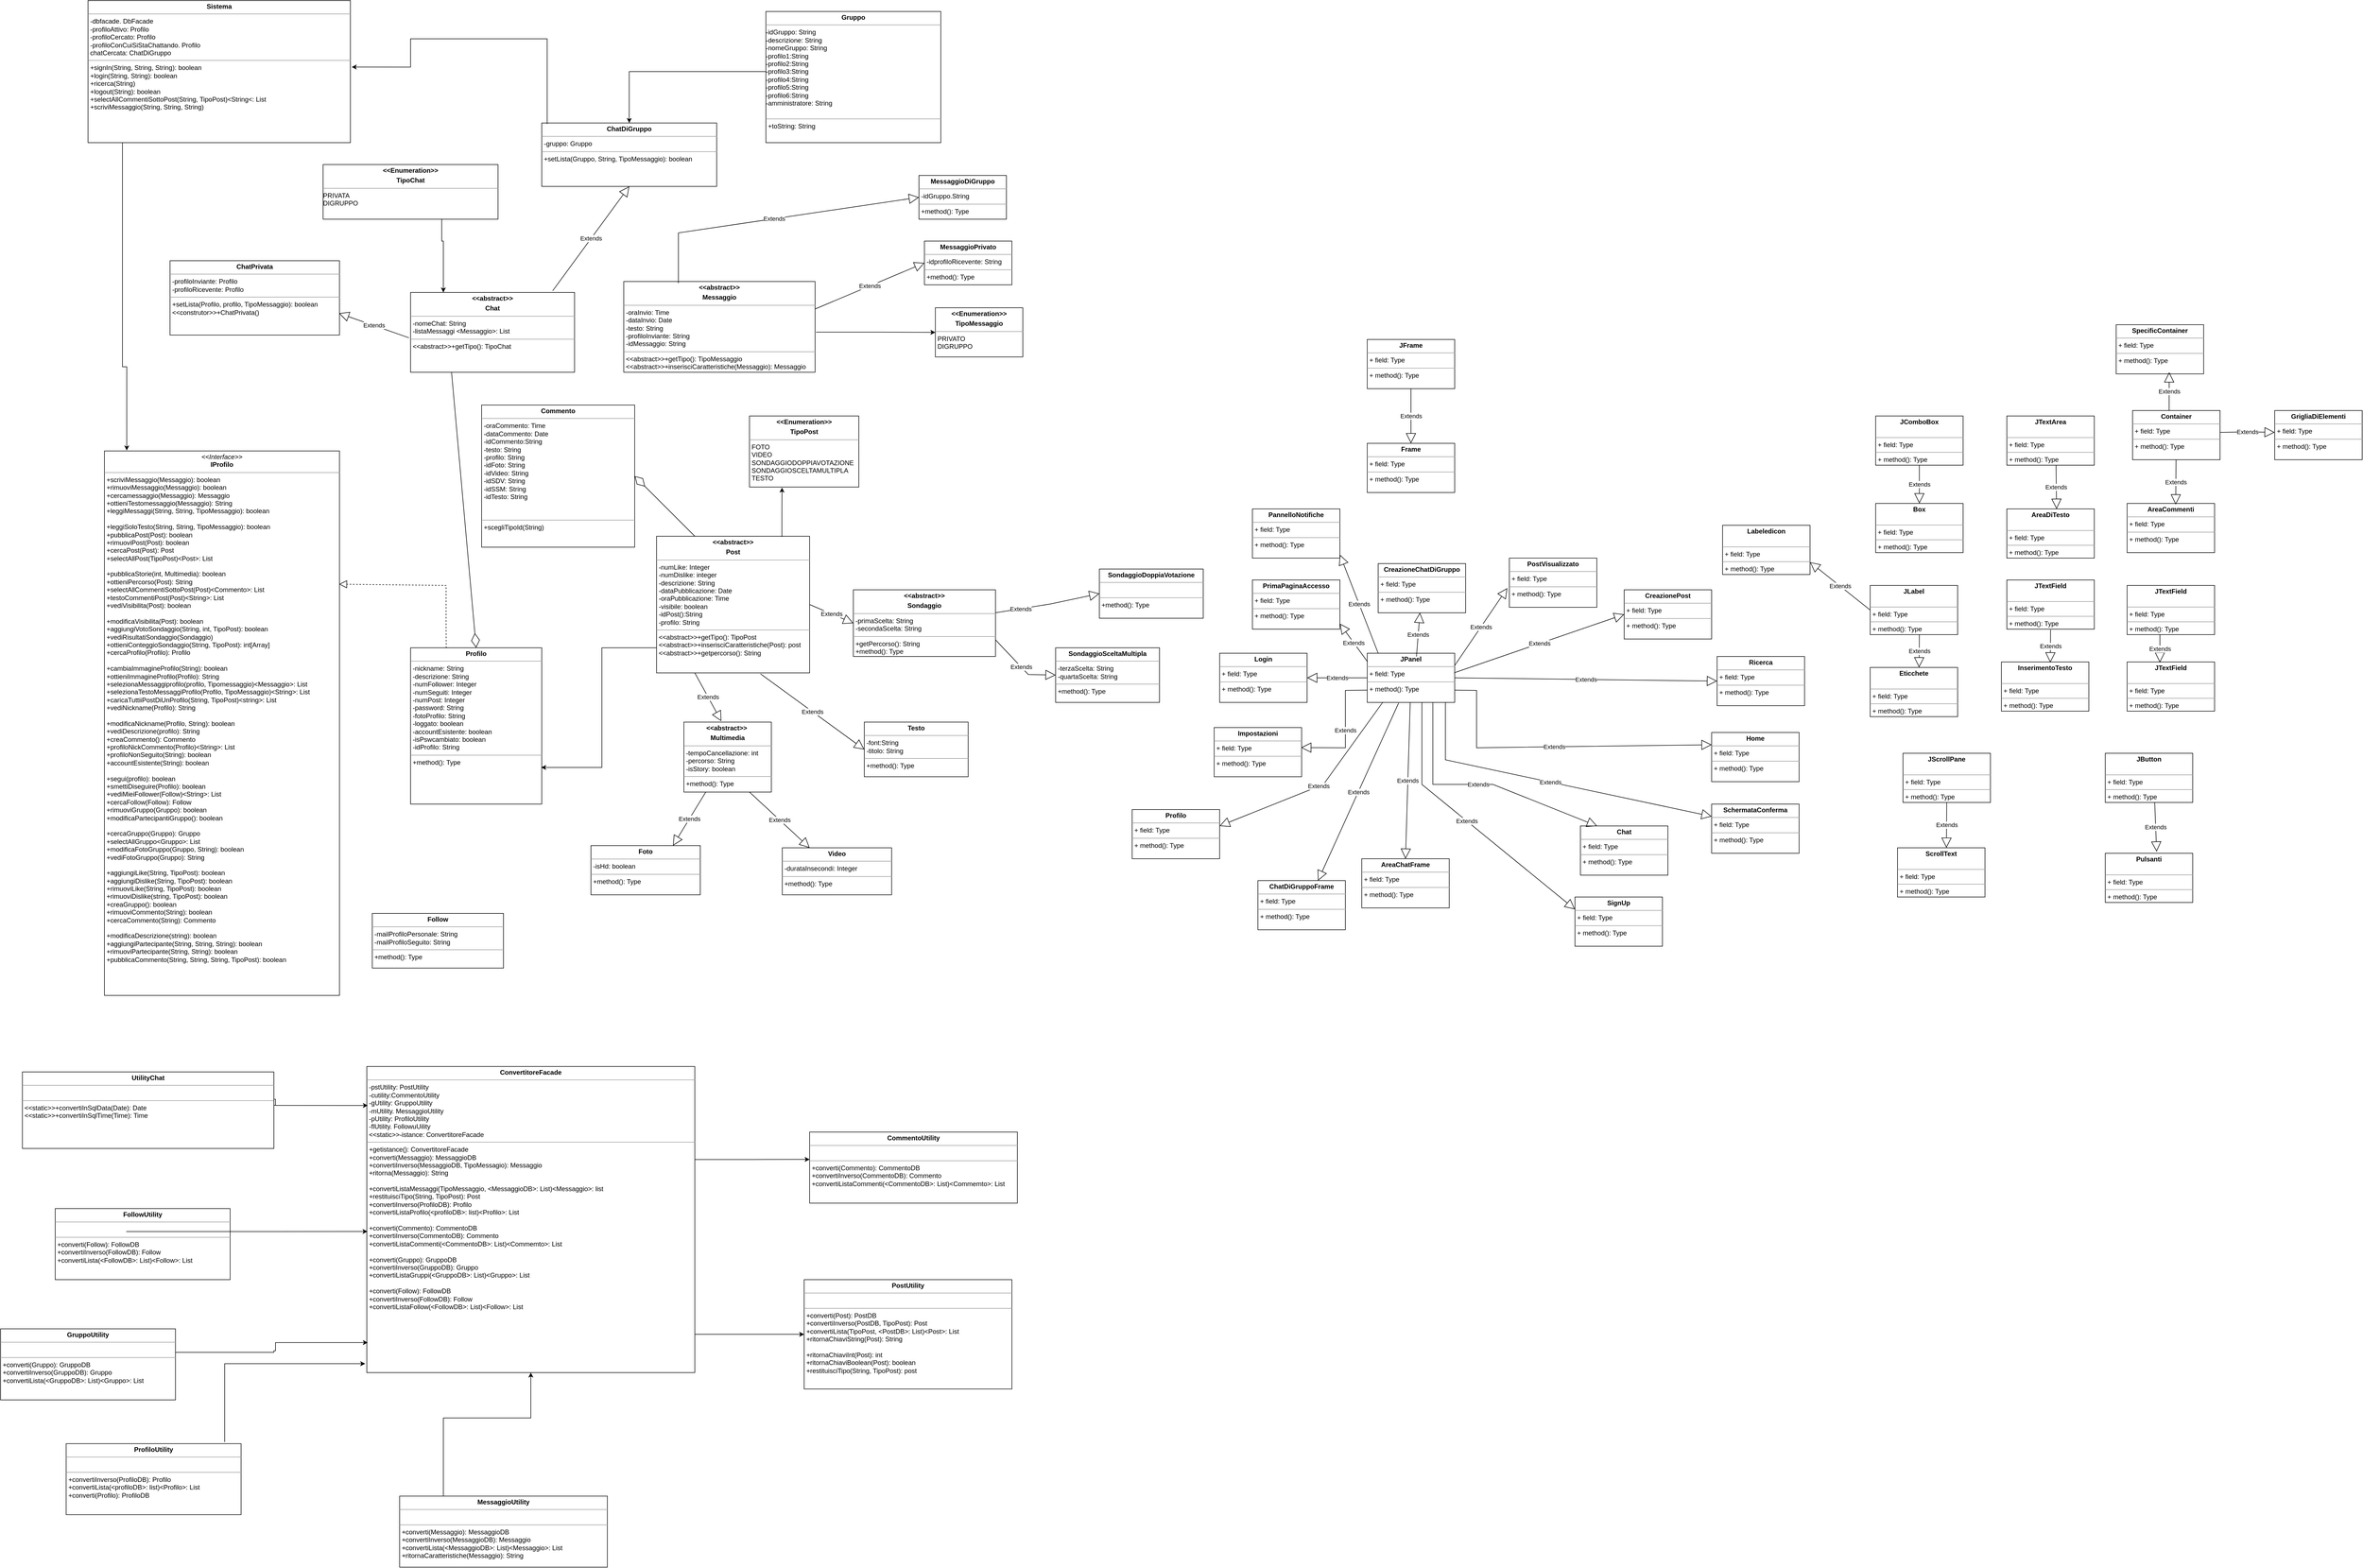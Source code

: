 <mxfile version="13.9.9" type="device"><diagram id="RhcG4V6aVmPrm0fUMoov" name="Pagina-1"><mxGraphModel dx="2091" dy="2922" grid="1" gridSize="10" guides="1" tooltips="1" connect="1" arrows="1" fold="1" page="1" pageScale="1" pageWidth="827" pageHeight="1169" math="0" shadow="0"><root><mxCell id="0"/><mxCell id="1" parent="0"/><mxCell id="0psxvTNi51RpF5yPxuYO-1" value="&lt;p style=&quot;margin: 0px ; margin-top: 4px ; text-align: center&quot;&gt;&lt;b&gt;Profilo&lt;/b&gt;&lt;/p&gt;&lt;hr size=&quot;1&quot;&gt;&lt;p style=&quot;margin: 0px ; margin-left: 4px&quot;&gt;-nickname: String&lt;/p&gt;&lt;p style=&quot;margin: 0px ; margin-left: 4px&quot;&gt;-descrizione: String&lt;/p&gt;&lt;p style=&quot;margin: 0px ; margin-left: 4px&quot;&gt;-numFollower: Integer&lt;/p&gt;&lt;p style=&quot;margin: 0px ; margin-left: 4px&quot;&gt;-numSeguiti: Integer&lt;/p&gt;&lt;p style=&quot;margin: 0px ; margin-left: 4px&quot;&gt;-numPost: Integer&lt;/p&gt;&lt;p style=&quot;margin: 0px ; margin-left: 4px&quot;&gt;-password: String&lt;/p&gt;&lt;p style=&quot;margin: 0px ; margin-left: 4px&quot;&gt;-fotoProfilo: String&lt;/p&gt;&lt;p style=&quot;margin: 0px ; margin-left: 4px&quot;&gt;-loggato: boolean&lt;/p&gt;&lt;p style=&quot;margin: 0px ; margin-left: 4px&quot;&gt;-accountEsistente: boolean&lt;/p&gt;&lt;p style=&quot;margin: 0px ; margin-left: 4px&quot;&gt;-isPswcambiato: boolean&amp;nbsp;&lt;/p&gt;&lt;p style=&quot;margin: 0px ; margin-left: 4px&quot;&gt;-idProfilo: String&lt;/p&gt;&lt;hr size=&quot;1&quot;&gt;&lt;p style=&quot;margin: 0px 0px 0px 4px&quot;&gt;+method(): Type&lt;br&gt;&lt;/p&gt;&lt;p style=&quot;margin: 0px 0px 0px 4px&quot;&gt;&lt;br&gt;&lt;/p&gt;&lt;p style=&quot;margin: 0px 0px 0px 4px&quot;&gt;&lt;br&gt;&lt;/p&gt;&lt;p style=&quot;margin: 0px 0px 0px 4px&quot;&gt;&amp;nbsp;&lt;/p&gt;&lt;p style=&quot;margin: 0px 0px 0px 4px&quot;&gt;&lt;br&gt;&lt;/p&gt;&lt;p style=&quot;margin: 0px 0px 0px 4px&quot;&gt;&lt;br&gt;&lt;/p&gt;" style="verticalAlign=top;align=left;overflow=fill;fontSize=12;fontFamily=Helvetica;html=1;" parent="1" vertex="1"><mxGeometry x="-40" y="-46" width="240" height="286" as="geometry"/></mxCell><mxCell id="0psxvTNi51RpF5yPxuYO-2" style="edgeStyle=orthogonalEdgeStyle;rounded=0;orthogonalLoop=1;jettySize=auto;html=1;exitX=0;exitY=0.75;exitDx=0;exitDy=0;" parent="1" source="0psxvTNi51RpF5yPxuYO-3" edge="1"><mxGeometry relative="1" as="geometry"><mxPoint x="449" y="-36" as="sourcePoint"/><Array as="points"><mxPoint x="310" y="-46"/><mxPoint x="310" y="173"/></Array><mxPoint x="199" y="173" as="targetPoint"/></mxGeometry></mxCell><mxCell id="0psxvTNi51RpF5yPxuYO-3" value="&lt;p style=&quot;margin: 0px ; margin-top: 4px ; text-align: center&quot;&gt;&lt;b&gt;&amp;lt;&amp;lt;abstract&amp;gt;&amp;gt;&lt;/b&gt;&lt;/p&gt;&lt;p style=&quot;margin: 0px ; margin-top: 4px ; text-align: center&quot;&gt;&lt;b&gt;Post&lt;/b&gt;&lt;/p&gt;&lt;hr size=&quot;1&quot;&gt;&lt;p style=&quot;margin: 0px ; margin-left: 4px&quot;&gt;-numLike: Integer&lt;/p&gt;&lt;p style=&quot;margin: 0px ; margin-left: 4px&quot;&gt;-numDislike: integer&lt;/p&gt;&lt;p style=&quot;margin: 0px ; margin-left: 4px&quot;&gt;-descrizione: String&lt;/p&gt;&lt;p style=&quot;margin: 0px ; margin-left: 4px&quot;&gt;-dataPubblicazione: Date&lt;/p&gt;&lt;p style=&quot;margin: 0px ; margin-left: 4px&quot;&gt;-oraPubblicazione: Time&lt;/p&gt;&lt;p style=&quot;margin: 0px ; margin-left: 4px&quot;&gt;-visibile: boolean&lt;/p&gt;&lt;p style=&quot;margin: 0px ; margin-left: 4px&quot;&gt;-idPost():String&lt;/p&gt;&lt;p style=&quot;margin: 0px ; margin-left: 4px&quot;&gt;-profilo: String&lt;/p&gt;&lt;hr size=&quot;1&quot;&gt;&lt;p style=&quot;margin: 0px 0px 0px 4px&quot;&gt;&amp;lt;&amp;lt;abstract&amp;gt;&amp;gt;+getTipo(): TipoPost&lt;/p&gt;&lt;p style=&quot;margin: 0px 0px 0px 4px&quot;&gt;&amp;lt;&amp;lt;abstract&amp;gt;&amp;gt;+inserisciCaratteristiche(Post): post&lt;/p&gt;&lt;p style=&quot;margin: 0px 0px 0px 4px&quot;&gt;&amp;lt;&amp;lt;abstract&amp;gt;&amp;gt;+getpercorso(): String&lt;/p&gt;" style="verticalAlign=top;align=left;overflow=fill;fontSize=12;fontFamily=Helvetica;html=1;" parent="1" vertex="1"><mxGeometry x="410" y="-250" width="280" height="250" as="geometry"/></mxCell><mxCell id="0psxvTNi51RpF5yPxuYO-4" value="&lt;p style=&quot;margin: 0px ; margin-top: 4px ; text-align: center&quot;&gt;&lt;b&gt;Foto&lt;/b&gt;&lt;br&gt;&lt;/p&gt;&lt;hr size=&quot;1&quot;&gt;&lt;p style=&quot;margin: 0px ; margin-left: 4px&quot;&gt;-isHd: boolean&lt;/p&gt;&lt;hr size=&quot;1&quot;&gt;&lt;p style=&quot;margin: 0px ; margin-left: 4px&quot;&gt;+method(): Type&lt;br&gt;&lt;/p&gt;" style="verticalAlign=top;align=left;overflow=fill;fontSize=12;fontFamily=Helvetica;html=1;" parent="1" vertex="1"><mxGeometry x="290" y="316" width="200" height="90" as="geometry"/></mxCell><mxCell id="0psxvTNi51RpF5yPxuYO-5" value="&lt;p style=&quot;margin: 0px ; margin-top: 4px ; text-align: center&quot;&gt;&lt;b&gt;&amp;lt;&amp;lt;abstract&amp;gt;&amp;gt;&lt;/b&gt;&lt;/p&gt;&lt;p style=&quot;margin: 0px ; margin-top: 4px ; text-align: center&quot;&gt;&lt;b&gt;Sondaggio&lt;/b&gt;&lt;/p&gt;&lt;hr size=&quot;1&quot;&gt;&lt;p style=&quot;margin: 0px ; margin-left: 4px&quot;&gt;-primaScelta: String&lt;/p&gt;&lt;p style=&quot;margin: 0px ; margin-left: 4px&quot;&gt;-secondaScelta: String&lt;/p&gt;&lt;hr size=&quot;1&quot;&gt;&lt;p style=&quot;margin: 0px ; margin-left: 4px&quot;&gt;+getPercorso(): String&lt;/p&gt;&lt;p style=&quot;margin: 0px ; margin-left: 4px&quot;&gt;+method(): Type&lt;br&gt;&lt;/p&gt;" style="verticalAlign=top;align=left;overflow=fill;fontSize=12;fontFamily=Helvetica;html=1;" parent="1" vertex="1"><mxGeometry x="770" y="-152" width="260" height="122" as="geometry"/></mxCell><mxCell id="0psxvTNi51RpF5yPxuYO-6" value="&lt;p style=&quot;margin: 0px ; margin-top: 4px ; text-align: center&quot;&gt;&lt;b&gt;Video&lt;/b&gt;&lt;/p&gt;&lt;hr size=&quot;1&quot;&gt;&lt;p style=&quot;margin: 0px ; margin-left: 4px&quot;&gt;-durataInsecondi: Integer&lt;/p&gt;&lt;hr size=&quot;1&quot;&gt;&lt;p style=&quot;margin: 0px ; margin-left: 4px&quot;&gt;+method(): Type&lt;br&gt;&lt;/p&gt;" style="verticalAlign=top;align=left;overflow=fill;fontSize=12;fontFamily=Helvetica;html=1;" parent="1" vertex="1"><mxGeometry x="640" y="320" width="200" height="86" as="geometry"/></mxCell><mxCell id="0psxvTNi51RpF5yPxuYO-7" value="&lt;p style=&quot;margin: 0px ; margin-top: 4px ; text-align: center&quot;&gt;&lt;b&gt;&amp;lt;&amp;lt;abstract&amp;gt;&amp;gt;&amp;nbsp;&lt;/b&gt;&lt;/p&gt;&lt;p style=&quot;margin: 0px ; margin-top: 4px ; text-align: center&quot;&gt;&lt;b&gt;Multimedia&lt;/b&gt;&lt;/p&gt;&lt;hr size=&quot;1&quot;&gt;&lt;p style=&quot;margin: 0px ; margin-left: 4px&quot;&gt;-tempoCancellazione: int&lt;/p&gt;&lt;p style=&quot;margin: 0px ; margin-left: 4px&quot;&gt;&lt;span&gt;-percorso: String&lt;/span&gt;&lt;/p&gt;&lt;p style=&quot;margin: 0px ; margin-left: 4px&quot;&gt;-isStory: boolean&lt;/p&gt;&lt;hr size=&quot;1&quot;&gt;&lt;p style=&quot;margin: 0px ; margin-left: 4px&quot;&gt;+method(): Type&lt;/p&gt;" style="verticalAlign=top;align=left;overflow=fill;fontSize=12;fontFamily=Helvetica;html=1;" parent="1" vertex="1"><mxGeometry x="460" y="90" width="160" height="128" as="geometry"/></mxCell><mxCell id="0psxvTNi51RpF5yPxuYO-8" value="&lt;p style=&quot;margin: 0px ; margin-top: 4px ; text-align: center&quot;&gt;&lt;b&gt;Testo&lt;/b&gt;&lt;/p&gt;&lt;hr size=&quot;1&quot;&gt;&lt;p style=&quot;margin: 0px ; margin-left: 4px&quot;&gt;-font:String&lt;/p&gt;&lt;p style=&quot;margin: 0px ; margin-left: 4px&quot;&gt;-titolo: String&lt;/p&gt;&lt;hr size=&quot;1&quot;&gt;&lt;p style=&quot;margin: 0px ; margin-left: 4px&quot;&gt;+method(): Type&lt;br&gt;&lt;/p&gt;" style="verticalAlign=top;align=left;overflow=fill;fontSize=12;fontFamily=Helvetica;html=1;" parent="1" vertex="1"><mxGeometry x="790" y="90" width="190" height="100" as="geometry"/></mxCell><mxCell id="0psxvTNi51RpF5yPxuYO-9" value="Extends" style="endArrow=block;endSize=16;endFill=0;html=1;rounded=0;entryX=0.428;entryY=-0.013;entryDx=0;entryDy=0;entryPerimeter=0;exitX=0.25;exitY=1;exitDx=0;exitDy=0;" parent="1" source="0psxvTNi51RpF5yPxuYO-3" target="0psxvTNi51RpF5yPxuYO-7" edge="1"><mxGeometry width="160" relative="1" as="geometry"><mxPoint x="528" y="4" as="sourcePoint"/><mxPoint x="620" y="34" as="targetPoint"/></mxGeometry></mxCell><mxCell id="0psxvTNi51RpF5yPxuYO-10" value="Extends" style="endArrow=block;endSize=16;endFill=0;html=1;rounded=0;entryX=0.25;entryY=0;entryDx=0;entryDy=0;exitX=0.75;exitY=1;exitDx=0;exitDy=0;" parent="1" source="0psxvTNi51RpF5yPxuYO-7" target="0psxvTNi51RpF5yPxuYO-6" edge="1"><mxGeometry width="160" relative="1" as="geometry"><mxPoint x="590" y="214" as="sourcePoint"/><mxPoint x="694.24" y="242.83" as="targetPoint"/></mxGeometry></mxCell><mxCell id="0psxvTNi51RpF5yPxuYO-11" value="Extends" style="endArrow=block;endSize=16;endFill=0;html=1;rounded=0;exitX=0.25;exitY=1;exitDx=0;exitDy=0;entryX=0.75;entryY=0;entryDx=0;entryDy=0;" parent="1" source="0psxvTNi51RpF5yPxuYO-7" target="0psxvTNi51RpF5yPxuYO-4" edge="1"><mxGeometry width="160" relative="1" as="geometry"><mxPoint x="470.0" y="194.0" as="sourcePoint"/><mxPoint x="490" y="390" as="targetPoint"/><Array as="points"/></mxGeometry></mxCell><mxCell id="0psxvTNi51RpF5yPxuYO-12" value="Extends" style="endArrow=block;endSize=16;endFill=0;html=1;rounded=0;entryX=0;entryY=0.5;entryDx=0;entryDy=0;exitX=1;exitY=0.5;exitDx=0;exitDy=0;" parent="1" source="0psxvTNi51RpF5yPxuYO-3" target="0psxvTNi51RpF5yPxuYO-5" edge="1"><mxGeometry width="160" relative="1" as="geometry"><mxPoint x="610" y="-41" as="sourcePoint"/><mxPoint x="720" y="-40" as="targetPoint"/></mxGeometry></mxCell><mxCell id="0psxvTNi51RpF5yPxuYO-13" value="Extends" style="endArrow=block;endSize=16;endFill=0;html=1;rounded=0;entryX=0;entryY=0.5;entryDx=0;entryDy=0;exitX=0.679;exitY=1.007;exitDx=0;exitDy=0;exitPerimeter=0;" parent="1" source="0psxvTNi51RpF5yPxuYO-3" target="0psxvTNi51RpF5yPxuYO-8" edge="1"><mxGeometry width="160" relative="1" as="geometry"><mxPoint x="590" y="14" as="sourcePoint"/><mxPoint x="690" y="84" as="targetPoint"/><Array as="points"/></mxGeometry></mxCell><mxCell id="0psxvTNi51RpF5yPxuYO-14" value="&lt;p style=&quot;margin: 0px ; margin-top: 4px ; text-align: center&quot;&gt;&lt;b&gt;&amp;lt;&amp;lt;abstract&amp;gt;&amp;gt;&lt;/b&gt;&lt;/p&gt;&lt;p style=&quot;margin: 0px ; margin-top: 4px ; text-align: center&quot;&gt;&lt;b&gt;Chat&lt;/b&gt;&lt;/p&gt;&lt;hr size=&quot;1&quot;&gt;&lt;p style=&quot;margin: 0px ; margin-left: 4px&quot;&gt;-nomeChat: String&lt;/p&gt;&lt;p style=&quot;margin: 0px ; margin-left: 4px&quot;&gt;-listaMessaggi &amp;lt;Messaggio&amp;gt;: List&lt;/p&gt;&lt;hr size=&quot;1&quot;&gt;&lt;p style=&quot;margin: 0px 0px 0px 4px&quot;&gt;&lt;span&gt;&amp;lt;&amp;lt;abstract&amp;gt;&amp;gt;+getTipo(): TipoChat&lt;/span&gt;&lt;br&gt;&lt;/p&gt;&lt;p style=&quot;margin: 0px 0px 0px 4px&quot;&gt;&lt;br&gt;&lt;/p&gt;" style="verticalAlign=top;align=left;overflow=fill;fontSize=12;fontFamily=Helvetica;html=1;" parent="1" vertex="1"><mxGeometry x="-40" y="-696" width="300" height="146" as="geometry"/></mxCell><mxCell id="0psxvTNi51RpF5yPxuYO-15" value="" style="endArrow=diamondThin;endFill=0;endSize=24;html=1;rounded=0;exitX=0.25;exitY=1;exitDx=0;exitDy=0;entryX=0.5;entryY=0;entryDx=0;entryDy=0;" parent="1" source="0psxvTNi51RpF5yPxuYO-14" target="0psxvTNi51RpF5yPxuYO-1" edge="1"><mxGeometry width="160" relative="1" as="geometry"><mxPoint x="122" y="-556" as="sourcePoint"/><mxPoint x="130" y="-46" as="targetPoint"/></mxGeometry></mxCell><mxCell id="0psxvTNi51RpF5yPxuYO-16" value="&lt;p style=&quot;margin: 0px ; margin-top: 4px ; text-align: center&quot;&gt;&lt;b&gt;ChatPrivata&lt;/b&gt;&lt;/p&gt;&lt;hr size=&quot;1&quot;&gt;&lt;p style=&quot;margin: 0px ; margin-left: 4px&quot;&gt;&lt;span&gt;-profiloInviante: Profilo&lt;/span&gt;&lt;br&gt;&lt;/p&gt;&lt;p style=&quot;margin: 0px ; margin-left: 4px&quot;&gt;-profiloRicevente: Profilo&lt;/p&gt;&lt;hr size=&quot;1&quot;&gt;&lt;p style=&quot;margin: 0px 0px 0px 4px&quot;&gt;+setLista(Profilo, profilo, TipoMessaggio): boolean&lt;/p&gt;&lt;p style=&quot;margin: 0px 0px 0px 4px&quot;&gt;&amp;lt;&amp;lt;construtor&amp;gt;&amp;gt;+ChatPrivata()&lt;/p&gt;" style="verticalAlign=top;align=left;overflow=fill;fontSize=12;fontFamily=Helvetica;html=1;" parent="1" vertex="1"><mxGeometry x="-480" y="-754" width="310" height="136" as="geometry"/></mxCell><mxCell id="0psxvTNi51RpF5yPxuYO-17" value="&lt;p style=&quot;margin: 0px ; margin-top: 4px ; text-align: center&quot;&gt;&lt;b&gt;ChatDiGruppo&lt;/b&gt;&lt;/p&gt;&lt;hr size=&quot;1&quot;&gt;&lt;p style=&quot;margin: 0px ; margin-left: 4px&quot;&gt;-gruppo: Gruppo&lt;/p&gt;&lt;hr size=&quot;1&quot;&gt;&lt;p style=&quot;margin: 0px 0px 0px 4px&quot;&gt;+setLista(Gruppo, String, TipoMessaggio): boolean&lt;/p&gt;&lt;p style=&quot;margin: 0px 0px 0px 4px&quot;&gt;&lt;br&gt;&lt;/p&gt;" style="verticalAlign=top;align=left;overflow=fill;fontSize=12;fontFamily=Helvetica;html=1;" parent="1" vertex="1"><mxGeometry x="200" y="-1006" width="320" height="116" as="geometry"/></mxCell><mxCell id="0psxvTNi51RpF5yPxuYO-18" value="Extends" style="endArrow=block;endSize=16;endFill=0;html=1;rounded=0;exitX=-0.01;exitY=0.568;exitDx=0;exitDy=0;exitPerimeter=0;entryX=0.997;entryY=0.707;entryDx=0;entryDy=0;entryPerimeter=0;" parent="1" source="0psxvTNi51RpF5yPxuYO-14" target="0psxvTNi51RpF5yPxuYO-16" edge="1"><mxGeometry width="160" relative="1" as="geometry"><mxPoint x="-80" y="-790" as="sourcePoint"/><mxPoint x="-50" y="-630" as="targetPoint"/><Array as="points"/></mxGeometry></mxCell><mxCell id="0psxvTNi51RpF5yPxuYO-19" value="Extends" style="endArrow=block;endSize=16;endFill=0;html=1;rounded=0;entryX=0.5;entryY=1;entryDx=0;entryDy=0;" parent="1" target="0psxvTNi51RpF5yPxuYO-17" edge="1"><mxGeometry width="160" relative="1" as="geometry"><mxPoint x="220" y="-699" as="sourcePoint"/><mxPoint x="30" y="-846.0" as="targetPoint"/><Array as="points"/></mxGeometry></mxCell><mxCell id="0psxvTNi51RpF5yPxuYO-20" value="&lt;p style=&quot;margin: 0px ; margin-top: 4px ; text-align: center&quot;&gt;&lt;b&gt;&amp;lt;&amp;lt;abstract&amp;gt;&amp;gt;&lt;/b&gt;&lt;/p&gt;&lt;p style=&quot;margin: 0px ; margin-top: 4px ; text-align: center&quot;&gt;&lt;b&gt;Messaggio&lt;/b&gt;&lt;/p&gt;&lt;hr size=&quot;1&quot;&gt;&lt;p style=&quot;margin: 0px ; margin-left: 4px&quot;&gt;-oraInvio: Time&lt;/p&gt;&lt;p style=&quot;margin: 0px ; margin-left: 4px&quot;&gt;-dataInvio: Date&lt;/p&gt;&lt;p style=&quot;margin: 0px ; margin-left: 4px&quot;&gt;-testo: String&lt;/p&gt;&lt;p style=&quot;margin: 0px ; margin-left: 4px&quot;&gt;-profiloInviante: String&lt;/p&gt;&lt;p style=&quot;margin: 0px ; margin-left: 4px&quot;&gt;-idMessaggio: String&lt;/p&gt;&lt;hr size=&quot;1&quot;&gt;&lt;p style=&quot;margin: 0px ; margin-left: 4px&quot;&gt;&amp;lt;&amp;lt;abstract&amp;gt;&amp;gt;+getTipo(): TipoMessaggio&lt;/p&gt;&lt;p style=&quot;margin: 0px ; margin-left: 4px&quot;&gt;&amp;lt;&amp;lt;abstract&amp;gt;&amp;gt;+inserisciCaratteristiche(Messaggio): Messaggio&lt;/p&gt;" style="verticalAlign=top;align=left;overflow=fill;fontSize=12;fontFamily=Helvetica;html=1;gradientColor=#ffffff;" parent="1" vertex="1"><mxGeometry x="350" y="-716" width="350" height="166" as="geometry"/></mxCell><mxCell id="0psxvTNi51RpF5yPxuYO-21" value="&lt;p style=&quot;margin: 0px ; margin-top: 4px ; text-align: center&quot;&gt;&lt;b&gt;MessaggioDiGruppo&lt;/b&gt;&lt;/p&gt;&lt;hr size=&quot;1&quot;&gt;&lt;p style=&quot;margin: 0px ; margin-left: 4px&quot;&gt;-idGruppo.String&lt;/p&gt;&lt;hr size=&quot;1&quot;&gt;&lt;p style=&quot;margin: 0px ; margin-left: 4px&quot;&gt;+method(): Type&lt;br&gt;&lt;/p&gt;" style="verticalAlign=top;align=left;overflow=fill;fontSize=12;fontFamily=Helvetica;html=1;gradientColor=#ffffff;" parent="1" vertex="1"><mxGeometry x="890" y="-910" width="160" height="80" as="geometry"/></mxCell><mxCell id="0psxvTNi51RpF5yPxuYO-22" value="&lt;p style=&quot;margin: 0px ; margin-top: 4px ; text-align: center&quot;&gt;&lt;b&gt;MessaggioPrivato&lt;/b&gt;&lt;/p&gt;&lt;hr size=&quot;1&quot;&gt;&lt;p style=&quot;margin: 0px ; margin-left: 4px&quot;&gt;-idprofiloRicevente: String&lt;/p&gt;&lt;hr size=&quot;1&quot;&gt;&lt;p style=&quot;margin: 0px ; margin-left: 4px&quot;&gt;+method(): Type&lt;br&gt;&lt;/p&gt;" style="verticalAlign=top;align=left;overflow=fill;fontSize=12;fontFamily=Helvetica;html=1;gradientColor=#ffffff;" parent="1" vertex="1"><mxGeometry x="900" y="-790" width="160" height="80" as="geometry"/></mxCell><mxCell id="0psxvTNi51RpF5yPxuYO-23" value="&lt;p style=&quot;margin: 0px ; margin-top: 4px ; text-align: center&quot;&gt;&lt;b&gt;&amp;lt;&amp;lt;Enumeration&amp;gt;&amp;gt;&lt;/b&gt;&lt;/p&gt;&lt;p style=&quot;margin: 0px ; margin-top: 4px ; text-align: center&quot;&gt;&lt;b&gt;TipoMessaggio&lt;/b&gt;&lt;/p&gt;&lt;hr size=&quot;1&quot;&gt;&lt;p style=&quot;margin: 0px ; margin-left: 4px&quot;&gt;PRIVATO&lt;/p&gt;&lt;p style=&quot;margin: 0px ; margin-left: 4px&quot;&gt;DIGRUPPO&lt;/p&gt;" style="verticalAlign=top;align=left;overflow=fill;fontSize=12;fontFamily=Helvetica;html=1;gradientColor=#ffffff;" parent="1" vertex="1"><mxGeometry x="920" y="-668" width="160" height="90" as="geometry"/></mxCell><mxCell id="0psxvTNi51RpF5yPxuYO-24" value="Extends" style="endArrow=block;endSize=16;endFill=0;html=1;rounded=0;exitX=0.75;exitY=0;exitDx=0;exitDy=0;entryX=0;entryY=0.5;entryDx=0;entryDy=0;" parent="1" target="0psxvTNi51RpF5yPxuYO-21" edge="1"><mxGeometry width="160" relative="1" as="geometry"><mxPoint x="450" y="-713" as="sourcePoint"/><mxPoint x="590" y="-805.5" as="targetPoint"/><Array as="points"><mxPoint x="450" y="-805"/></Array></mxGeometry></mxCell><mxCell id="0psxvTNi51RpF5yPxuYO-25" value="Extends" style="endArrow=block;endSize=16;endFill=0;html=1;rounded=0;entryX=0;entryY=0.5;entryDx=0;entryDy=0;exitX=1.001;exitY=0.302;exitDx=0;exitDy=0;exitPerimeter=0;" parent="1" source="0psxvTNi51RpF5yPxuYO-20" target="0psxvTNi51RpF5yPxuYO-22" edge="1"><mxGeometry width="160" relative="1" as="geometry"><mxPoint x="660" y="-720" as="sourcePoint"/><mxPoint x="940" y="-956" as="targetPoint"/><Array as="points"/></mxGeometry></mxCell><mxCell id="0psxvTNi51RpF5yPxuYO-47" value="&lt;p style=&quot;margin: 0px ; margin-top: 4px ; text-align: center&quot;&gt;&lt;i&gt;&amp;lt;&amp;lt;Interface&amp;gt;&amp;gt;&lt;/i&gt;&lt;br&gt;&lt;b&gt;IProfilo&lt;/b&gt;&lt;/p&gt;&lt;hr size=&quot;1&quot;&gt;&lt;p style=&quot;margin: 0px ; margin-left: 4px&quot;&gt;&lt;/p&gt;&lt;p style=&quot;margin: 0px 0px 0px 4px&quot;&gt;+scriviMessaggio(Messaggio): boolean&lt;/p&gt;&lt;p style=&quot;margin: 0px 0px 0px 4px&quot;&gt;+rimuoviMessaggio(Messaggio): boolean&lt;/p&gt;&lt;p style=&quot;margin: 0px 0px 0px 4px&quot;&gt;+cercamessaggio(Messaggio): Messaggio&lt;/p&gt;&lt;p style=&quot;margin: 0px 0px 0px 4px&quot;&gt;+ottieniTestomessaggio(Messaggio): String&lt;/p&gt;&lt;p style=&quot;margin: 0px 0px 0px 4px&quot;&gt;+leggiMessaggi(String, String, TipoMessaggio): boolean&lt;/p&gt;&lt;p style=&quot;margin: 0px 0px 0px 4px&quot;&gt;&lt;br&gt;&lt;/p&gt;&lt;p style=&quot;margin: 0px 0px 0px 4px&quot;&gt;+leggiSoloTesto(String, String, TipoMessaggio): boolean&lt;/p&gt;&lt;p style=&quot;margin: 0px 0px 0px 4px&quot;&gt;+pubblicaPost(Post): boolean&lt;/p&gt;&lt;p style=&quot;margin: 0px 0px 0px 4px&quot;&gt;+rimuoviPost(Post): boolean&lt;/p&gt;&lt;p style=&quot;margin: 0px 0px 0px 4px&quot;&gt;+cercaPost(Post): Post&lt;/p&gt;&lt;p style=&quot;margin: 0px 0px 0px 4px&quot;&gt;+selectAllPost(TipoPost)&amp;lt;Post&amp;gt;: List&lt;/p&gt;&lt;p style=&quot;margin: 0px 0px 0px 4px&quot;&gt;&lt;br&gt;&lt;/p&gt;&lt;p style=&quot;margin: 0px 0px 0px 4px&quot;&gt;+pubblicaStorie(int, Multimedia): boolean&lt;/p&gt;&lt;p style=&quot;margin: 0px 0px 0px 4px&quot;&gt;+ottieniPercorso(Post): String&lt;/p&gt;&lt;p style=&quot;margin: 0px 0px 0px 4px&quot;&gt;+selectAllCommentiSottoPost(Post)&amp;lt;Commento&amp;gt;: List&lt;/p&gt;&lt;p style=&quot;margin: 0px 0px 0px 4px&quot;&gt;+testoCommentiPost(Post)&amp;lt;String&amp;gt;: List&lt;/p&gt;&lt;p style=&quot;margin: 0px 0px 0px 4px&quot;&gt;+vediVisibilita(Post): boolean&lt;/p&gt;&lt;p style=&quot;margin: 0px 0px 0px 4px&quot;&gt;&lt;br&gt;&lt;/p&gt;&lt;p style=&quot;margin: 0px 0px 0px 4px&quot;&gt;+modificaVisibilita(Post): boolean&lt;/p&gt;&lt;p style=&quot;margin: 0px 0px 0px 4px&quot;&gt;+aggiungiVotoSondaggio(String, int, TipoPost): boolean&lt;/p&gt;&lt;p style=&quot;margin: 0px 0px 0px 4px&quot;&gt;+vediRisultatiSondaggio(Sondaggio)&lt;/p&gt;&lt;p style=&quot;margin: 0px 0px 0px 4px&quot;&gt;+ottieniConteggioSondaggio(String, TipoPost): int[Array]&lt;/p&gt;&lt;p style=&quot;margin: 0px 0px 0px 4px&quot;&gt;+cercaProfilo(Profilo): Profilo&lt;/p&gt;&lt;p style=&quot;margin: 0px 0px 0px 4px&quot;&gt;&lt;br&gt;&lt;/p&gt;&lt;p style=&quot;margin: 0px 0px 0px 4px&quot;&gt;+cambiaImmagineProfilo(String): boolean&lt;/p&gt;&lt;p style=&quot;margin: 0px 0px 0px 4px&quot;&gt;+ottieniImmagineProfilo(Profilo): String&lt;/p&gt;&lt;p style=&quot;margin: 0px 0px 0px 4px&quot;&gt;+selezionaMessaggiprofilo(profilo, Tipomessaggio)&amp;lt;Messaggio&amp;gt;: List&lt;/p&gt;&lt;p style=&quot;margin: 0px 0px 0px 4px&quot;&gt;+selezionaTestoMessaggiProfilo(Profilo, TipoMessaggio)&amp;lt;String&amp;gt;: List&lt;/p&gt;&lt;p style=&quot;margin: 0px 0px 0px 4px&quot;&gt;+caricaTuttiiPostDiUnProfilo(String, TipoPost)&amp;lt;string&amp;gt;: List&lt;/p&gt;&lt;p style=&quot;margin: 0px 0px 0px 4px&quot;&gt;+vediNickname(Profilo): String&lt;/p&gt;&lt;p style=&quot;margin: 0px 0px 0px 4px&quot;&gt;&lt;br&gt;&lt;/p&gt;&lt;p style=&quot;margin: 0px 0px 0px 4px&quot;&gt;+modificaNickname(Profilo, String): boolean&lt;/p&gt;&lt;p style=&quot;margin: 0px 0px 0px 4px&quot;&gt;+vediDescrizione(profilo): String&lt;/p&gt;&lt;p style=&quot;margin: 0px 0px 0px 4px&quot;&gt;+creaCommento(): Commento&lt;/p&gt;&lt;p style=&quot;margin: 0px 0px 0px 4px&quot;&gt;+profiloNickCommento(Profilo)&amp;lt;String&amp;gt;: List&lt;/p&gt;&lt;p style=&quot;margin: 0px 0px 0px 4px&quot;&gt;+profiloNonSeguito(String): boolean&lt;/p&gt;&lt;p style=&quot;margin: 0px 0px 0px 4px&quot;&gt;+accountEsistente(String): boolean&lt;/p&gt;&lt;p style=&quot;margin: 0px 0px 0px 4px&quot;&gt;&lt;br&gt;&lt;/p&gt;&lt;p style=&quot;margin: 0px 0px 0px 4px&quot;&gt;+segui(profilo): boolean&lt;/p&gt;&lt;p style=&quot;margin: 0px 0px 0px 4px&quot;&gt;+smettiDiseguire(Profilo): boolean&lt;/p&gt;&lt;p style=&quot;margin: 0px 0px 0px 4px&quot;&gt;+vediMieiFollower(Follow)&amp;lt;String&amp;gt;: List&lt;/p&gt;&lt;p style=&quot;margin: 0px 0px 0px 4px&quot;&gt;+cercaFollow(Follow): Follow&lt;/p&gt;&lt;p style=&quot;margin: 0px 0px 0px 4px&quot;&gt;+rimuoviGruppo(Gruppo): boolean&lt;/p&gt;&lt;p style=&quot;margin: 0px 0px 0px 4px&quot;&gt;+modificaPartecipantiGruppo(): boolean&lt;/p&gt;&lt;p style=&quot;margin: 0px 0px 0px 4px&quot;&gt;&lt;br&gt;&lt;/p&gt;&lt;p style=&quot;margin: 0px 0px 0px 4px&quot;&gt;+cercaGruppo(Gruppo): Gruppo&lt;/p&gt;&lt;p style=&quot;margin: 0px 0px 0px 4px&quot;&gt;+selectAllGruppo&amp;lt;Gruppo&amp;gt;: List&lt;/p&gt;&lt;p style=&quot;margin: 0px 0px 0px 4px&quot;&gt;+modificaFotoGruppo(Gruppo, String): boolean&lt;/p&gt;&lt;p style=&quot;margin: 0px 0px 0px 4px&quot;&gt;+vediFotoGruppo(Gruppo): String&lt;/p&gt;&lt;p style=&quot;margin: 0px 0px 0px 4px&quot;&gt;&lt;br&gt;&lt;/p&gt;&lt;p style=&quot;margin: 0px 0px 0px 4px&quot;&gt;+aggiungiLike(String, TipoPost): boolean&lt;/p&gt;&lt;p style=&quot;margin: 0px 0px 0px 4px&quot;&gt;&lt;span&gt;+aggiungiDislike(String, TipoPost): boolean&lt;/span&gt;&lt;br&gt;&lt;/p&gt;&lt;p style=&quot;margin: 0px 0px 0px 4px&quot;&gt;+rimuoviLike(String, TipoPost): boolean&lt;/p&gt;&lt;p style=&quot;margin: 0px 0px 0px 4px&quot;&gt;+rimuoviDislike(string, TipoPost): boolean&lt;/p&gt;&lt;p style=&quot;margin: 0px 0px 0px 4px&quot;&gt;+creaGruppo(): boolean&lt;/p&gt;&lt;p style=&quot;margin: 0px 0px 0px 4px&quot;&gt;+rimuoviCommento(String): boolean&lt;/p&gt;&lt;p style=&quot;margin: 0px 0px 0px 4px&quot;&gt;+cercaCommento(String): Commento&lt;/p&gt;&lt;p style=&quot;margin: 0px 0px 0px 4px&quot;&gt;&lt;br&gt;&lt;/p&gt;&lt;p style=&quot;margin: 0px 0px 0px 4px&quot;&gt;+modificaDescrizione(string): boolean&lt;/p&gt;&lt;p style=&quot;margin: 0px 0px 0px 4px&quot;&gt;+aggiungiPartecipante(String, String, String): boolean&lt;/p&gt;&lt;p style=&quot;margin: 0px 0px 0px 4px&quot;&gt;+rimuoviPartecipante(String, String): boolean&lt;/p&gt;&lt;p style=&quot;margin: 0px 0px 0px 4px&quot;&gt;+pubblicaCommento(String, String, String, TipoPost): boolean&amp;nbsp;&lt;span&gt;&amp;nbsp;&lt;/span&gt;&lt;/p&gt;&lt;p style=&quot;margin: 0px 0px 0px 4px&quot;&gt;&lt;br&gt;&lt;/p&gt;" style="verticalAlign=top;align=left;overflow=fill;fontSize=12;fontFamily=Helvetica;html=1;" parent="1" vertex="1"><mxGeometry x="-600" y="-406" width="430" height="996" as="geometry"/></mxCell><mxCell id="0psxvTNi51RpF5yPxuYO-48" value="" style="endArrow=block;dashed=1;endFill=0;endSize=12;html=1;rounded=0;exitX=0.272;exitY=-0.001;exitDx=0;exitDy=0;exitPerimeter=0;entryX=0.998;entryY=0.277;entryDx=0;entryDy=0;entryPerimeter=0;" parent="1" edge="1"><mxGeometry width="160" relative="1" as="geometry"><mxPoint x="25.28" y="-45.476" as="sourcePoint"/><mxPoint x="-170.86" y="-162.348" as="targetPoint"/><Array as="points"><mxPoint x="25" y="-85"/><mxPoint x="25" y="-160"/></Array></mxGeometry></mxCell><mxCell id="0psxvTNi51RpF5yPxuYO-49" value="&lt;p style=&quot;margin: 0px ; margin-top: 4px ; text-align: center&quot;&gt;&lt;b&gt;SondaggioDoppiaVotazione&lt;/b&gt;&lt;/p&gt;&lt;hr size=&quot;1&quot;&gt;&lt;p style=&quot;margin: 0px ; margin-left: 4px&quot;&gt;&lt;br&gt;&lt;/p&gt;&lt;hr size=&quot;1&quot;&gt;&lt;p style=&quot;margin: 0px ; margin-left: 4px&quot;&gt;+method(): Type&lt;br&gt;&lt;/p&gt;" style="verticalAlign=top;align=left;overflow=fill;fontSize=12;fontFamily=Helvetica;html=1;" parent="1" vertex="1"><mxGeometry x="1220" y="-190" width="190" height="90" as="geometry"/></mxCell><mxCell id="0psxvTNi51RpF5yPxuYO-50" value="&lt;p style=&quot;margin: 0px ; margin-top: 4px ; text-align: center&quot;&gt;&lt;b&gt;SondaggioSceltaMultipla&lt;/b&gt;&lt;/p&gt;&lt;hr size=&quot;1&quot;&gt;&lt;p style=&quot;margin: 0px ; margin-left: 4px&quot;&gt;&lt;span&gt;-terzaScelta: String&lt;/span&gt;&lt;br&gt;&lt;/p&gt;&lt;p style=&quot;margin: 0px 0px 0px 4px&quot;&gt;-quartaScelta: String&lt;/p&gt;&lt;hr size=&quot;1&quot;&gt;&lt;p style=&quot;margin: 0px ; margin-left: 4px&quot;&gt;+method(): Type&lt;br&gt;&lt;/p&gt;" style="verticalAlign=top;align=left;overflow=fill;fontSize=12;fontFamily=Helvetica;html=1;" parent="1" vertex="1"><mxGeometry x="1140" y="-46" width="190" height="100" as="geometry"/></mxCell><mxCell id="0psxvTNi51RpF5yPxuYO-51" value="Extends" style="endArrow=block;endSize=16;endFill=0;html=1;rounded=0;entryX=0;entryY=0.5;entryDx=0;entryDy=0;" parent="1" target="0psxvTNi51RpF5yPxuYO-49" edge="1"><mxGeometry width="160" relative="1" as="geometry"><mxPoint x="1130" y="-126" as="sourcePoint"/><mxPoint x="730.0" y="-81" as="targetPoint"/><Array as="points"><mxPoint x="1030" y="-110"/><mxPoint x="1130" y="-126"/></Array></mxGeometry></mxCell><mxCell id="0psxvTNi51RpF5yPxuYO-52" value="Extends" style="endArrow=block;endSize=16;endFill=0;html=1;rounded=0;entryX=0;entryY=0.5;entryDx=0;entryDy=0;exitX=1;exitY=0.75;exitDx=0;exitDy=0;" parent="1" source="0psxvTNi51RpF5yPxuYO-5" target="0psxvTNi51RpF5yPxuYO-50" edge="1"><mxGeometry width="160" relative="1" as="geometry"><mxPoint x="880.0" y="-111" as="sourcePoint"/><mxPoint x="1000.0" y="-156" as="targetPoint"/><Array as="points"><mxPoint x="1090" y="3"/></Array></mxGeometry></mxCell><mxCell id="0psxvTNi51RpF5yPxuYO-53" style="edgeStyle=orthogonalEdgeStyle;rounded=0;orthogonalLoop=1;jettySize=auto;html=1;entryX=0.5;entryY=0;entryDx=0;entryDy=0;exitX=0;exitY=0.25;exitDx=0;exitDy=0;" parent="1" source="0psxvTNi51RpF5yPxuYO-58" target="0psxvTNi51RpF5yPxuYO-17" edge="1"><mxGeometry relative="1" as="geometry"><mxPoint x="340" y="-1090" as="targetPoint"/><Array as="points"><mxPoint x="610" y="-1100"/><mxPoint x="360" y="-1100"/></Array><mxPoint x="540" y="-1100" as="sourcePoint"/></mxGeometry></mxCell><mxCell id="0psxvTNi51RpF5yPxuYO-54" value="&lt;p style=&quot;margin: 0px ; margin-top: 4px ; text-align: center&quot;&gt;&lt;b&gt;Commento&lt;/b&gt;&lt;/p&gt;&lt;hr size=&quot;1&quot;&gt;&lt;p style=&quot;margin: 0px ; margin-left: 4px&quot;&gt;&lt;span&gt;-oraCommento: Time&lt;/span&gt;&lt;br&gt;&lt;/p&gt;&lt;p style=&quot;margin: 0px ; margin-left: 4px&quot;&gt;-dataCommento: Date&lt;/p&gt;&lt;p style=&quot;margin: 0px ; margin-left: 4px&quot;&gt;-idCommento:String&lt;/p&gt;&lt;p style=&quot;margin: 0px ; margin-left: 4px&quot;&gt;-testo: String&lt;/p&gt;&lt;p style=&quot;margin: 0px ; margin-left: 4px&quot;&gt;-profilo: String&lt;/p&gt;&lt;p style=&quot;margin: 0px ; margin-left: 4px&quot;&gt;-idFoto: String&lt;/p&gt;&lt;p style=&quot;margin: 0px ; margin-left: 4px&quot;&gt;-idVideo: String&lt;/p&gt;&lt;p style=&quot;margin: 0px ; margin-left: 4px&quot;&gt;-idSDV: String&lt;br&gt;&lt;/p&gt;&lt;p style=&quot;margin: 0px ; margin-left: 4px&quot;&gt;-idSSM: String&lt;br&gt;&lt;/p&gt;&lt;p style=&quot;margin: 0px ; margin-left: 4px&quot;&gt;-idTesto: String&lt;br&gt;&lt;/p&gt;&lt;p style=&quot;margin: 0px ; margin-left: 4px&quot;&gt;&lt;br&gt;&lt;/p&gt;&lt;p style=&quot;margin: 0px ; margin-left: 4px&quot;&gt;&lt;br&gt;&lt;/p&gt;&lt;hr size=&quot;1&quot;&gt;&lt;p style=&quot;margin: 0px ; margin-left: 4px&quot;&gt;+scegliTipoId(String)&lt;/p&gt;" style="verticalAlign=top;align=left;overflow=fill;fontSize=12;fontFamily=Helvetica;html=1;" parent="1" vertex="1"><mxGeometry x="90" y="-490" width="280" height="260" as="geometry"/></mxCell><mxCell id="0psxvTNi51RpF5yPxuYO-55" value="" style="endArrow=diamondThin;endFill=0;endSize=24;html=1;rounded=0;exitX=0.25;exitY=0;exitDx=0;exitDy=0;entryX=1;entryY=0.5;entryDx=0;entryDy=0;" parent="1" source="0psxvTNi51RpF5yPxuYO-3" target="0psxvTNi51RpF5yPxuYO-54" edge="1"><mxGeometry width="160" relative="1" as="geometry"><mxPoint x="-80" y="113" as="sourcePoint"/><mxPoint x="-30" y="113" as="targetPoint"/></mxGeometry></mxCell><mxCell id="0psxvTNi51RpF5yPxuYO-56" style="edgeStyle=orthogonalEdgeStyle;rounded=0;orthogonalLoop=1;jettySize=auto;html=1;exitX=0.5;exitY=1;exitDx=0;exitDy=0;" parent="1" source="0psxvTNi51RpF5yPxuYO-4" target="0psxvTNi51RpF5yPxuYO-4" edge="1"><mxGeometry relative="1" as="geometry"/></mxCell><mxCell id="0psxvTNi51RpF5yPxuYO-57" style="edgeStyle=orthogonalEdgeStyle;rounded=0;orthogonalLoop=1;jettySize=auto;html=1;exitX=0.5;exitY=1;exitDx=0;exitDy=0;" parent="1" source="0psxvTNi51RpF5yPxuYO-3" target="0psxvTNi51RpF5yPxuYO-3" edge="1"><mxGeometry relative="1" as="geometry"/></mxCell><mxCell id="0psxvTNi51RpF5yPxuYO-58" value="&lt;p style=&quot;margin: 0px ; margin-top: 4px ; text-align: center&quot;&gt;&lt;b&gt;Gruppo&lt;/b&gt;&lt;/p&gt;&lt;hr size=&quot;1&quot;&gt;-idGruppo: String&lt;br&gt;&lt;span&gt;-descrizione: String&lt;/span&gt;&lt;br&gt;-nomeGruppo: String&lt;br&gt;-profilo1:String&lt;br&gt;-profilo2:String&lt;br&gt;-profilo3:String&lt;br&gt;-profilo4:String&lt;br&gt;-profilo5:String&lt;br&gt;-profilo6:String&lt;br&gt;&lt;span&gt;-amministratore: String&lt;/span&gt;&lt;br&gt;&lt;p style=&quot;margin: 0px 0px 0px 4px&quot;&gt;&lt;br&gt;&lt;/p&gt;&lt;hr size=&quot;1&quot;&gt;&lt;p style=&quot;margin: 0px 0px 0px 4px&quot;&gt;&lt;/p&gt;&lt;p style=&quot;margin: 0px 0px 0px 4px&quot;&gt;+toString: String&lt;/p&gt;&lt;p style=&quot;margin: 0px 0px 0px 4px&quot;&gt;&lt;br&gt;&lt;/p&gt;&lt;p style=&quot;margin: 0px 0px 0px 4px&quot;&gt;&lt;br&gt;&lt;/p&gt;&lt;p style=&quot;margin: 0px 0px 0px 4px&quot;&gt;&lt;br&gt;&lt;/p&gt;&lt;hr size=&quot;1&quot;&gt;&lt;p style=&quot;margin: 0px 0px 0px 4px&quot;&gt;&lt;br&gt;&lt;/p&gt;" style="verticalAlign=top;align=left;overflow=fill;fontSize=12;fontFamily=Helvetica;html=1;" parent="1" vertex="1"><mxGeometry x="610" y="-1210" width="320" height="240" as="geometry"/></mxCell><mxCell id="0psxvTNi51RpF5yPxuYO-59" style="edgeStyle=orthogonalEdgeStyle;rounded=0;orthogonalLoop=1;jettySize=auto;html=1;exitX=0.5;exitY=1;exitDx=0;exitDy=0;" parent="1" source="0psxvTNi51RpF5yPxuYO-58" target="0psxvTNi51RpF5yPxuYO-58" edge="1"><mxGeometry relative="1" as="geometry"/></mxCell><mxCell id="0psxvTNi51RpF5yPxuYO-60" value="&lt;p style=&quot;margin: 0px ; margin-top: 4px ; text-align: center&quot;&gt;&lt;b&gt;&amp;lt;&amp;lt;Enumeration&amp;gt;&amp;gt;&lt;/b&gt;&lt;/p&gt;&lt;p style=&quot;margin: 0px ; margin-top: 4px ; text-align: center&quot;&gt;&lt;b&gt;TipoChat&lt;/b&gt;&lt;/p&gt;&lt;hr size=&quot;1&quot;&gt;PRIVATA&lt;br&gt;DIGRUPPO&lt;br&gt;&lt;p style=&quot;margin: 0px 0px 0px 4px&quot;&gt;&lt;br&gt;&lt;/p&gt;&lt;p style=&quot;margin: 0px 0px 0px 4px&quot;&gt;&lt;br&gt;&lt;/p&gt;&lt;p style=&quot;margin: 0px 0px 0px 4px&quot;&gt;&lt;br&gt;&lt;/p&gt;&lt;p style=&quot;margin: 0px 0px 0px 4px&quot;&gt;&lt;br&gt;&lt;/p&gt;&lt;hr size=&quot;1&quot;&gt;&lt;p style=&quot;margin: 0px 0px 0px 4px&quot;&gt;&lt;br&gt;&lt;/p&gt;" style="verticalAlign=top;align=left;overflow=fill;fontSize=12;fontFamily=Helvetica;html=1;" parent="1" vertex="1"><mxGeometry x="-200" y="-930" width="320" height="100" as="geometry"/></mxCell><mxCell id="0psxvTNi51RpF5yPxuYO-62" style="edgeStyle=orthogonalEdgeStyle;rounded=0;orthogonalLoop=1;jettySize=auto;html=1;entryX=0;entryY=0.5;entryDx=0;entryDy=0;exitX=1.005;exitY=0.558;exitDx=0;exitDy=0;exitPerimeter=0;" parent="1" source="0psxvTNi51RpF5yPxuYO-20" target="0psxvTNi51RpF5yPxuYO-23" edge="1"><mxGeometry relative="1" as="geometry"><mxPoint x="800" y="-650" as="targetPoint"/><mxPoint x="820" y="-623" as="sourcePoint"/></mxGeometry></mxCell><mxCell id="0psxvTNi51RpF5yPxuYO-63" value="&lt;p style=&quot;margin: 0px ; margin-top: 4px ; text-align: center&quot;&gt;&lt;b&gt;&amp;lt;&amp;lt;Enumeration&amp;gt;&amp;gt;&lt;/b&gt;&lt;/p&gt;&lt;p style=&quot;margin: 0px ; margin-top: 4px ; text-align: center&quot;&gt;&lt;b&gt;TipoPost&lt;/b&gt;&lt;/p&gt;&lt;hr size=&quot;1&quot;&gt;&lt;p style=&quot;margin: 0px ; margin-left: 4px&quot;&gt;FOTO&lt;/p&gt;&lt;p style=&quot;margin: 0px ; margin-left: 4px&quot;&gt;VIDEO&lt;/p&gt;&lt;p style=&quot;margin: 0px ; margin-left: 4px&quot;&gt;SONDAGGIODOPPIAVOTAZIONE&lt;/p&gt;&lt;p style=&quot;margin: 0px ; margin-left: 4px&quot;&gt;SONDAGGIOSCELTAMULTIPLA&lt;/p&gt;&lt;p style=&quot;margin: 0px ; margin-left: 4px&quot;&gt;TESTO&lt;/p&gt;" style="verticalAlign=top;align=left;overflow=fill;fontSize=12;fontFamily=Helvetica;html=1;gradientColor=#ffffff;" parent="1" vertex="1"><mxGeometry x="580" y="-470" width="200" height="130" as="geometry"/></mxCell><mxCell id="0psxvTNi51RpF5yPxuYO-64" style="edgeStyle=orthogonalEdgeStyle;rounded=0;orthogonalLoop=1;jettySize=auto;html=1;entryX=0.5;entryY=1;entryDx=0;entryDy=0;exitX=0.819;exitY=0.004;exitDx=0;exitDy=0;exitPerimeter=0;" parent="1" source="0psxvTNi51RpF5yPxuYO-3" edge="1"><mxGeometry relative="1" as="geometry"><mxPoint x="639.5" y="-339" as="targetPoint"/><mxPoint x="639.5" y="-299" as="sourcePoint"/></mxGeometry></mxCell><mxCell id="iIfPj8Vuor5QYkoPIzSM-1" value="&lt;p style=&quot;margin: 0px ; margin-top: 4px ; text-align: center&quot;&gt;&lt;b&gt;Container&lt;/b&gt;&lt;/p&gt;&lt;hr size=&quot;1&quot;&gt;&lt;p style=&quot;margin: 0px ; margin-left: 4px&quot;&gt;+ field: Type&lt;/p&gt;&lt;hr size=&quot;1&quot;&gt;&lt;p style=&quot;margin: 0px ; margin-left: 4px&quot;&gt;+ method(): Type&lt;/p&gt;" style="verticalAlign=top;align=left;overflow=fill;fontSize=12;fontFamily=Helvetica;html=1;" vertex="1" parent="1"><mxGeometry x="3110" y="-480" width="160" height="90" as="geometry"/></mxCell><mxCell id="iIfPj8Vuor5QYkoPIzSM-2" value="&lt;p style=&quot;margin: 0px ; margin-top: 4px ; text-align: center&quot;&gt;&lt;b&gt;AreaCommenti&lt;/b&gt;&lt;/p&gt;&lt;hr size=&quot;1&quot;&gt;&lt;p style=&quot;margin: 0px ; margin-left: 4px&quot;&gt;+ field: Type&lt;/p&gt;&lt;hr size=&quot;1&quot;&gt;&lt;p style=&quot;margin: 0px ; margin-left: 4px&quot;&gt;+ method(): Type&lt;/p&gt;" style="verticalAlign=top;align=left;overflow=fill;fontSize=12;fontFamily=Helvetica;html=1;" vertex="1" parent="1"><mxGeometry x="3100" y="-310" width="160" height="90" as="geometry"/></mxCell><mxCell id="iIfPj8Vuor5QYkoPIzSM-3" value="&lt;p style=&quot;margin: 0px ; margin-top: 4px ; text-align: center&quot;&gt;&lt;b&gt;JTextArea&lt;/b&gt;&lt;/p&gt;&lt;span style=&quot;color: rgba(0 , 0 , 0 , 0) ; font-family: monospace ; font-size: 0px&quot;&gt;%3CmxGraphModel%3E%3Croot%3E%3CmxCell%20id%3D%220%22%2F%3E%3CmxCell%20id%3D%221%22%20parent%3D%220%22%2F%3E%3CmxCell%20id%3D%222%22%20value%3D%22%26lt%3Bp%20style%3D%26quot%3Bmargin%3A%200px%20%3B%20margin-top%3A%204px%20%3B%20text-align%3A%20center%26quot%3B%26gt%3B%26lt%3Bb%26gt%3BContainer%26lt%3B%2Fb%26gt%3B%26lt%3B%2Fp%26gt%3B%26lt%3Bhr%20size%3D%26quot%3B1%26quot%3B%26gt%3B%26lt%3Bp%20style%3D%26quot%3Bmargin%3A%200px%20%3B%20margin-left%3A%204px%26quot%3B%26gt%3B%2B%20field%3A%20Type%26lt%3B%2Fp%26gt%3B%26lt%3Bhr%20size%3D%26quot%3B1%26quot%3B%26gt%3B%26lt%3Bp%20style%3D%26quot%3Bmargin%3A%200px%20%3B%20margin-left%3A%204px%26quot%3B%26gt%3B%2B%20method()%3A%20Type%26lt%3B%2Fp%26gt%3B%22%20style%3D%22verticalAlign%3Dtop%3Balign%3Dleft%3Boverflow%3Dfill%3BfontSize%3D12%3BfontFamily%3DHelvetica%3Bhtml%3D1%3B%22%20vertex%3D%221%22%20parent%3D%221%22%3E%3CmxGeometry%20x%3D%223120%22%20y%3D%22-480%22%20width%3D%22160%22%20height%3D%2290%22%20as%3D%22geometry%22%2F%3E%3C%2FmxCell%3E%3C%2Froot%3E%3C%2FmxGraphModel%3E&lt;/span&gt;&lt;hr size=&quot;1&quot;&gt;&lt;p style=&quot;margin: 0px ; margin-left: 4px&quot;&gt;+ field: Type&lt;/p&gt;&lt;hr size=&quot;1&quot;&gt;&lt;p style=&quot;margin: 0px ; margin-left: 4px&quot;&gt;+ method(): Type&lt;/p&gt;" style="verticalAlign=top;align=left;overflow=fill;fontSize=12;fontFamily=Helvetica;html=1;" vertex="1" parent="1"><mxGeometry x="2880" y="-470" width="160" height="90" as="geometry"/></mxCell><mxCell id="iIfPj8Vuor5QYkoPIzSM-4" value="&lt;p style=&quot;margin: 0px ; margin-top: 4px ; text-align: center&quot;&gt;&lt;b&gt;AreaDiTesto&lt;/b&gt;&lt;/p&gt;&lt;span style=&quot;color: rgba(0 , 0 , 0 , 0) ; font-family: monospace ; font-size: 0px&quot;&gt;%3CmxGraphModel%3E%3Croot%3E%3CmxCell%20id%3D%220%22%2F%3E%3CmxCell%20id%3D%221%22%20parent%3D%220%22%2F%3E%3CmxCell%20id%3D%222%22%20value%3D%22%26lt%3Bp%20style%3D%26quot%3Bmargin%3A%200px%20%3B%20margin-top%3A%204px%20%3B%20text-align%3A%20center%26quot%3B%26gt%3B%26lt%3Bb%26gt%3BContainer%26lt%3B%2Fb%26gt%3B%26lt%3B%2Fp%26gt%3B%26lt%3Bhr%20size%3D%26quot%3B1%26quot%3B%26gt%3B%26lt%3Bp%20style%3D%26quot%3Bmargin%3A%200px%20%3B%20margin-left%3A%204px%26quot%3B%26gt%3B%2B%20field%3A%20Type%26lt%3B%2Fp%26gt%3B%26lt%3Bhr%20size%3D%26quot%3B1%26quot%3B%26gt%3B%26lt%3Bp%20style%3D%26quot%3Bmargin%3A%200px%20%3B%20margin-left%3A%204px%26quot%3B%26gt%3B%2B%20method()%3A%20Type%26lt%3B%2Fp%26gt%3B%22%20style%3D%22verticalAlign%3Dtop%3Balign%3Dleft%3Boverflow%3Dfill%3BfontSize%3D12%3BfontFamily%3DHelvetica%3Bhtml%3D1%3B%22%20vertex%3D%221%22%20parent%3D%221%22%3E%3CmxGeometry%20x%3D%223120%22%20y%3D%22-480%22%20width%3D%22160%22%20height%3D%2290%22%20as%3D%22geometry%22%2F%3E%3C%2FmxCell%3E%3C%2Froot%3E%3C%2FmxGraphModel%3E&lt;/span&gt;&lt;hr size=&quot;1&quot;&gt;&lt;p style=&quot;margin: 0px ; margin-left: 4px&quot;&gt;+ field: Type&lt;/p&gt;&lt;hr size=&quot;1&quot;&gt;&lt;p style=&quot;margin: 0px ; margin-left: 4px&quot;&gt;+ method(): Type&lt;/p&gt;" style="verticalAlign=top;align=left;overflow=fill;fontSize=12;fontFamily=Helvetica;html=1;" vertex="1" parent="1"><mxGeometry x="2880" y="-300" width="160" height="90" as="geometry"/></mxCell><mxCell id="iIfPj8Vuor5QYkoPIzSM-5" value="&lt;p style=&quot;margin: 0px ; margin-top: 4px ; text-align: center&quot;&gt;&lt;b&gt;JComboBox&lt;/b&gt;&lt;/p&gt;&lt;span style=&quot;color: rgba(0 , 0 , 0 , 0) ; font-family: monospace ; font-size: 0px&quot;&gt;%3CmxGraphModel%3E%3Croot%3E%3CmxCell%20id%3D%220%22%2F%3E%3CmxCell%20id%3D%221%22%20parent%3D%220%22%2F%3E%3CmxCell%20id%3D%222%22%20value%3D%22%26lt%3Bp%20style%3D%26quot%3Bmargin%3A%200px%20%3B%20margin-top%3A%204px%20%3B%20text-align%3A%20center%26quot%3B%26gt%3B%26lt%3Bb%26gt%3BContainer%26lt%3B%2Fb%26gt%3B%26lt%3B%2Fp%26gt%3B%26lt%3Bhr%20size%3D%26quot%3B1%26quot%3B%26gt%3B%26lt%3Bp%20style%3D%26quot%3Bmargin%3A%200px%20%3B%20margin-left%3A%204px%26quot%3B%26gt%3B%2B%20field%3A%20Type%26lt%3B%2Fp%26gt%3B%26lt%3Bhr%20size%3D%26quot%3B1%26quot%3B%26gt%3B%26lt%3Bp%20style%3D%26quot%3Bmargin%3A%200px%20%3B%20margin-left%3A%204px%26quot%3B%26gt%3B%2B%20method()%3A%20Type%26lt%3B%2Fp%26gt%3B%22%20style%3D%22verticalAlign%3Dtop%3Balign%3Dleft%3Boverflow%3Dfill%3BfontSize%3D12%3BfontFamily%3DHelvetica%3Bhtml%3D1%3B%22%20vertex%3D%221%22%20parent%3D%221%22%3E%3CmxGeometry%20x%3D%223120%22%20y%3D%22-480%22%20width%3D%22160%22%20height%3D%2290%22%20as%3D%22geometry%22%2F%3E%3C%2FmxCell%3E%3C%2Froot%3E%3C%2FmxGraphModel%3E&lt;/span&gt;&lt;span style=&quot;color: rgba(0 , 0 , 0 , 0) ; font-family: monospace ; font-size: 0px&quot;&gt;%3CmxGraphModel%3E%3Croot%3E%3CmxCell%20id%3D%220%22%2F%3E%3CmxCell%20id%3D%221%22%20parent%3D%220%22%2F%3E%3CmxCell%20id%3D%222%22%20value%3D%22%26lt%3Bp%20style%3D%26quot%3Bmargin%3A%200px%20%3B%20margin-top%3A%204px%20%3B%20text-align%3A%20center%26quot%3B%26gt%3B%26lt%3Bb%26gt%3BJTextArea%26lt%3B%2Fb%26gt%3B%26lt%3B%2Fp%26gt%3B%26lt%3Bspan%20style%3D%26quot%3Bcolor%3A%20rgba(0%20%2C%200%20%2C%200%20%2C%200)%20%3B%20font-family%3A%20monospace%20%3B%20font-size%3A%200px%26quot%3B%26gt%3B%253CmxGraphModel%253E%253Croot%253E%253CmxCell%2520id%253D%25220%2522%252F%253E%253CmxCell%2520id%253D%25221%2522%2520parent%253D%25220%2522%252F%253E%253CmxCell%2520id%253D%25222%2522%2520value%253D%2522%2526lt%253Bp%2520style%253D%2526quot%253Bmargin%253A%25200px%2520%253B%2520margin-top%253A%25204px%2520%253B%2520text-align%253A%2520center%2526quot%253B%2526gt%253B%2526lt%253Bb%2526gt%253BContainer%2526lt%253B%252Fb%2526gt%253B%2526lt%253B%252Fp%2526gt%253B%2526lt%253Bhr%2520size%253D%2526quot%253B1%2526quot%253B%2526gt%253B%2526lt%253Bp%2520style%253D%2526quot%253Bmargin%253A%25200px%2520%253B%2520margin-left%253A%25204px%2526quot%253B%2526gt%253B%252B%2520field%253A%2520Type%2526lt%253B%252Fp%2526gt%253B%2526lt%253Bhr%2520size%253D%2526quot%253B1%2526quot%253B%2526gt%253B%2526lt%253Bp%2520style%253D%2526quot%253Bmargin%253A%25200px%2520%253B%2520margin-left%253A%25204px%2526quot%253B%2526gt%253B%252B%2520method()%253A%2520Type%2526lt%253B%252Fp%2526gt%253B%2522%2520style%253D%2522verticalAlign%253Dtop%253Balign%253Dleft%253Boverflow%253Dfill%253BfontSize%253D12%253BfontFamily%253DHelvetica%253Bhtml%253D1%253B%2522%2520vertex%253D%25221%2522%2520parent%253D%25221%2522%253E%253CmxGeometry%2520x%253D%25223120%2522%2520y%253D%2522-480%2522%2520width%253D%2522160%2522%2520height%253D%252290%2522%2520as%253D%2522geometry%2522%252F%253E%253C%252FmxCell%253E%253C%252Froot%253E%253C%252FmxGraphModel%253E%26lt%3B%2Fspan%26gt%3B%26lt%3Bhr%20size%3D%26quot%3B1%26quot%3B%26gt%3B%26lt%3Bp%20style%3D%26quot%3Bmargin%3A%200px%20%3B%20margin-left%3A%204px%26quot%3B%26gt%3B%2B%20field%3A%20Type%26lt%3B%2Fp%26gt%3B%26lt%3Bhr%20size%3D%26quot%3B1%26quot%3B%26gt%3B%26lt%3Bp%20style%3D%26quot%3Bmargin%3A%200px%20%3B%20margin-left%3A%204px%26quot%3B%26gt%3B%2B%20method()%3A%20Type%26lt%3B%2Fp%26gt%3B%22%20style%3D%22verticalAlign%3Dtop%3Balign%3Dleft%3Boverflow%3Dfill%3BfontSize%3D12%3BfontFamily%3DHelvetica%3Bhtml%3D1%3B%22%20vertex%3D%221%22%20parent%3D%221%22%3E%3CmxGeometry%20x%3D%222880%22%20y%3D%22-470%22%20width%3D%22160%22%20height%3D%2290%22%20as%3D%22geometry%22%2F%3E%3C%2FmxCell%3E%3C%2Froot%3E%3C%2FmxGraphModel%3E&lt;/span&gt;&lt;hr size=&quot;1&quot;&gt;&lt;p style=&quot;margin: 0px ; margin-left: 4px&quot;&gt;+ field: Type&lt;/p&gt;&lt;hr size=&quot;1&quot;&gt;&lt;p style=&quot;margin: 0px ; margin-left: 4px&quot;&gt;+ method(): Type&lt;/p&gt;" style="verticalAlign=top;align=left;overflow=fill;fontSize=12;fontFamily=Helvetica;html=1;" vertex="1" parent="1"><mxGeometry x="2640" y="-470" width="160" height="90" as="geometry"/></mxCell><mxCell id="iIfPj8Vuor5QYkoPIzSM-6" value="&lt;p style=&quot;margin: 0px ; margin-top: 4px ; text-align: center&quot;&gt;&lt;b&gt;Box&lt;/b&gt;&lt;/p&gt;&lt;span style=&quot;color: rgba(0 , 0 , 0 , 0) ; font-family: monospace ; font-size: 0px&quot;&gt;%3CmxGraphModel%3E%3Croot%3E%3CmxCell%20id%3D%220%22%2F%3E%3CmxCell%20id%3D%221%22%20parent%3D%220%22%2F%3E%3CmxCell%20id%3D%222%22%20value%3D%22%26lt%3Bp%20style%3D%26quot%3Bmargin%3A%200px%20%3B%20margin-top%3A%204px%20%3B%20text-align%3A%20center%26quot%3B%26gt%3B%26lt%3Bb%26gt%3BContainer%26lt%3B%2Fb%26gt%3B%26lt%3B%2Fp%26gt%3B%26lt%3Bhr%20size%3D%26quot%3B1%26quot%3B%26gt%3B%26lt%3Bp%20style%3D%26quot%3Bmargin%3A%200px%20%3B%20margin-left%3A%204px%26quot%3B%26gt%3B%2B%20field%3A%20Type%26lt%3B%2Fp%26gt%3B%26lt%3Bhr%20size%3D%26quot%3B1%26quot%3B%26gt%3B%26lt%3Bp%20style%3D%26quot%3Bmargin%3A%200px%20%3B%20margin-left%3A%204px%26quot%3B%26gt%3B%2B%20method()%3A%20Type%26lt%3B%2Fp%26gt%3B%22%20style%3D%22verticalAlign%3Dtop%3Balign%3Dleft%3Boverflow%3Dfill%3BfontSize%3D12%3BfontFamily%3DHelvetica%3Bhtml%3D1%3B%22%20vertex%3D%221%22%20parent%3D%221%22%3E%3CmxGeometry%20x%3D%223120%22%20y%3D%22-480%22%20width%3D%22160%22%20height%3D%2290%22%20as%3D%22geometry%22%2F%3E%3C%2FmxCell%3E%3C%2Froot%3E%3C%2FmxGraphModel%3E&lt;/span&gt;&lt;span style=&quot;color: rgba(0 , 0 , 0 , 0) ; font-family: monospace ; font-size: 0px&quot;&gt;%3CmxGraphModel%3E%3Croot%3E%3CmxCell%20id%3D%220%22%2F%3E%3CmxCell%20id%3D%221%22%20parent%3D%220%22%2F%3E%3CmxCell%20id%3D%222%22%20value%3D%22%26lt%3Bp%20style%3D%26quot%3Bmargin%3A%200px%20%3B%20margin-top%3A%204px%20%3B%20text-align%3A%20center%26quot%3B%26gt%3B%26lt%3Bb%26gt%3BJTextArea%26lt%3B%2Fb%26gt%3B%26lt%3B%2Fp%26gt%3B%26lt%3Bspan%20style%3D%26quot%3Bcolor%3A%20rgba(0%20%2C%200%20%2C%200%20%2C%200)%20%3B%20font-family%3A%20monospace%20%3B%20font-size%3A%200px%26quot%3B%26gt%3B%253CmxGraphModel%253E%253Croot%253E%253CmxCell%2520id%253D%25220%2522%252F%253E%253CmxCell%2520id%253D%25221%2522%2520parent%253D%25220%2522%252F%253E%253CmxCell%2520id%253D%25222%2522%2520value%253D%2522%2526lt%253Bp%2520style%253D%2526quot%253Bmargin%253A%25200px%2520%253B%2520margin-top%253A%25204px%2520%253B%2520text-align%253A%2520center%2526quot%253B%2526gt%253B%2526lt%253Bb%2526gt%253BContainer%2526lt%253B%252Fb%2526gt%253B%2526lt%253B%252Fp%2526gt%253B%2526lt%253Bhr%2520size%253D%2526quot%253B1%2526quot%253B%2526gt%253B%2526lt%253Bp%2520style%253D%2526quot%253Bmargin%253A%25200px%2520%253B%2520margin-left%253A%25204px%2526quot%253B%2526gt%253B%252B%2520field%253A%2520Type%2526lt%253B%252Fp%2526gt%253B%2526lt%253Bhr%2520size%253D%2526quot%253B1%2526quot%253B%2526gt%253B%2526lt%253Bp%2520style%253D%2526quot%253Bmargin%253A%25200px%2520%253B%2520margin-left%253A%25204px%2526quot%253B%2526gt%253B%252B%2520method()%253A%2520Type%2526lt%253B%252Fp%2526gt%253B%2522%2520style%253D%2522verticalAlign%253Dtop%253Balign%253Dleft%253Boverflow%253Dfill%253BfontSize%253D12%253BfontFamily%253DHelvetica%253Bhtml%253D1%253B%2522%2520vertex%253D%25221%2522%2520parent%253D%25221%2522%253E%253CmxGeometry%2520x%253D%25223120%2522%2520y%253D%2522-480%2522%2520width%253D%2522160%2522%2520height%253D%252290%2522%2520as%253D%2522geometry%2522%252F%253E%253C%252FmxCell%253E%253C%252Froot%253E%253C%252FmxGraphModel%253E%26lt%3B%2Fspan%26gt%3B%26lt%3Bhr%20size%3D%26quot%3B1%26quot%3B%26gt%3B%26lt%3Bp%20style%3D%26quot%3Bmargin%3A%200px%20%3B%20margin-left%3A%204px%26quot%3B%26gt%3B%2B%20field%3A%20Type%26lt%3B%2Fp%26gt%3B%26lt%3Bhr%20size%3D%26quot%3B1%26quot%3B%26gt%3B%26lt%3Bp%20style%3D%26quot%3Bmargin%3A%200px%20%3B%20margin-left%3A%204px%26quot%3B%26gt%3B%2B%20method()%3A%20Type%26lt%3B%2Fp%26gt%3B%22%20style%3D%22verticalAlign%3Dtop%3Balign%3Dleft%3Boverflow%3Dfill%3BfontSize%3D12%3BfontFamily%3DHelvetica%3Bhtml%3D1%3B%22%20vertex%3D%221%22%20parent%3D%221%22%3E%3CmxGeometry%20x%3D%222880%22%20y%3D%22-470%22%20width%3D%22160%22%20height%3D%2290%22%20as%3D%22geometry%22%2F%3E%3C%2FmxCell%3E%3C%2Froot%3E%3C%2FmxGraphModel%3E&lt;/span&gt;&lt;hr size=&quot;1&quot;&gt;&lt;p style=&quot;margin: 0px ; margin-left: 4px&quot;&gt;+ field: Type&lt;/p&gt;&lt;hr size=&quot;1&quot;&gt;&lt;p style=&quot;margin: 0px ; margin-left: 4px&quot;&gt;+ method(): Type&lt;/p&gt;" style="verticalAlign=top;align=left;overflow=fill;fontSize=12;fontFamily=Helvetica;html=1;" vertex="1" parent="1"><mxGeometry x="2640" y="-310" width="160" height="90" as="geometry"/></mxCell><mxCell id="iIfPj8Vuor5QYkoPIzSM-7" value="Extends" style="endArrow=block;endSize=16;endFill=0;html=1;rounded=0;" edge="1" parent="1"><mxGeometry width="160" relative="1" as="geometry"><mxPoint x="2720" y="-380" as="sourcePoint"/><mxPoint x="2720" y="-310" as="targetPoint"/></mxGeometry></mxCell><mxCell id="iIfPj8Vuor5QYkoPIzSM-8" value="Extends" style="endArrow=block;endSize=16;endFill=0;html=1;rounded=0;" edge="1" parent="1"><mxGeometry width="160" relative="1" as="geometry"><mxPoint x="2970" y="-380" as="sourcePoint"/><mxPoint x="2971" y="-300" as="targetPoint"/></mxGeometry></mxCell><mxCell id="iIfPj8Vuor5QYkoPIzSM-9" value="Extends" style="endArrow=block;endSize=16;endFill=0;html=1;rounded=0;entryX=0.556;entryY=0.022;entryDx=0;entryDy=0;entryPerimeter=0;" edge="1" parent="1" target="iIfPj8Vuor5QYkoPIzSM-2"><mxGeometry width="160" relative="1" as="geometry"><mxPoint x="3189.5" y="-390" as="sourcePoint"/><mxPoint x="3189.5" y="-320" as="targetPoint"/></mxGeometry></mxCell><mxCell id="iIfPj8Vuor5QYkoPIzSM-10" value="&lt;p style=&quot;margin: 0px ; margin-top: 4px ; text-align: center&quot;&gt;&lt;b&gt;JLabel&lt;/b&gt;&lt;/p&gt;&lt;span style=&quot;color: rgba(0 , 0 , 0 , 0) ; font-family: monospace ; font-size: 0px&quot;&gt;%3CmxGraphModel%3E%3Croot%3E%3CmxCell%20id%3D%220%22%2F%3E%3CmxCell%20id%3D%221%22%20parent%3D%220%22%2F%3E%3CmxCell%20id%3D%222%22%20value%3D%22%26lt%3Bp%20style%3D%26quot%3Bmargin%3A%200px%20%3B%20margin-top%3A%204px%20%3B%20text-align%3A%20center%26quot%3B%26gt%3B%26lt%3Bb%26gt%3BContainer%26lt%3B%2Fb%26gt%3B%26lt%3B%2Fp%26gt%3B%26lt%3Bhr%20size%3D%26quot%3B1%26quot%3B%26gt%3B%26lt%3Bp%20style%3D%26quot%3Bmargin%3A%200px%20%3B%20margin-left%3A%204px%26quot%3B%26gt%3B%2B%20field%3A%20Type%26lt%3B%2Fp%26gt%3B%26lt%3Bhr%20size%3D%26quot%3B1%26quot%3B%26gt%3B%26lt%3Bp%20style%3D%26quot%3Bmargin%3A%200px%20%3B%20margin-left%3A%204px%26quot%3B%26gt%3B%2B%20method()%3A%20Type%26lt%3B%2Fp%26gt%3B%22%20style%3D%22verticalAlign%3Dtop%3Balign%3Dleft%3Boverflow%3Dfill%3BfontSize%3D12%3BfontFamily%3DHelvetica%3Bhtml%3D1%3B%22%20vertex%3D%221%22%20parent%3D%221%22%3E%3CmxGeometry%20x%3D%223120%22%20y%3D%22-480%22%20width%3D%22160%22%20height%3D%2290%22%20as%3D%22geometry%22%2F%3E%3C%2FmxCell%3E%3C%2Froot%3E%3C%2FmxGraphModel%3E&lt;/span&gt;&lt;span style=&quot;color: rgba(0 , 0 , 0 , 0) ; font-family: monospace ; font-size: 0px&quot;&gt;%3CmxGraphModel%3E%3Croot%3E%3CmxCell%20id%3D%220%22%2F%3E%3CmxCell%20id%3D%221%22%20parent%3D%220%22%2F%3E%3CmxCell%20id%3D%222%22%20value%3D%22%26lt%3Bp%20style%3D%26quot%3Bmargin%3A%200px%20%3B%20margin-top%3A%204px%20%3B%20text-align%3A%20center%26quot%3B%26gt%3B%26lt%3Bb%26gt%3BJTextArea%26lt%3B%2Fb%26gt%3B%26lt%3B%2Fp%26gt%3B%26lt%3Bspan%20style%3D%26quot%3Bcolor%3A%20rgba(0%20%2C%200%20%2C%200%20%2C%200)%20%3B%20font-family%3A%20monospace%20%3B%20font-size%3A%200px%26quot%3B%26gt%3B%253CmxGraphModel%253E%253Croot%253E%253CmxCell%2520id%253D%25220%2522%252F%253E%253CmxCell%2520id%253D%25221%2522%2520parent%253D%25220%2522%252F%253E%253CmxCell%2520id%253D%25222%2522%2520value%253D%2522%2526lt%253Bp%2520style%253D%2526quot%253Bmargin%253A%25200px%2520%253B%2520margin-top%253A%25204px%2520%253B%2520text-align%253A%2520center%2526quot%253B%2526gt%253B%2526lt%253Bb%2526gt%253BContainer%2526lt%253B%252Fb%2526gt%253B%2526lt%253B%252Fp%2526gt%253B%2526lt%253Bhr%2520size%253D%2526quot%253B1%2526quot%253B%2526gt%253B%2526lt%253Bp%2520style%253D%2526quot%253Bmargin%253A%25200px%2520%253B%2520margin-left%253A%25204px%2526quot%253B%2526gt%253B%252B%2520field%253A%2520Type%2526lt%253B%252Fp%2526gt%253B%2526lt%253Bhr%2520size%253D%2526quot%253B1%2526quot%253B%2526gt%253B%2526lt%253Bp%2520style%253D%2526quot%253Bmargin%253A%25200px%2520%253B%2520margin-left%253A%25204px%2526quot%253B%2526gt%253B%252B%2520method()%253A%2520Type%2526lt%253B%252Fp%2526gt%253B%2522%2520style%253D%2522verticalAlign%253Dtop%253Balign%253Dleft%253Boverflow%253Dfill%253BfontSize%253D12%253BfontFamily%253DHelvetica%253Bhtml%253D1%253B%2522%2520vertex%253D%25221%2522%2520parent%253D%25221%2522%253E%253CmxGeometry%2520x%253D%25223120%2522%2520y%253D%2522-480%2522%2520width%253D%2522160%2522%2520height%253D%252290%2522%2520as%253D%2522geometry%2522%252F%253E%253C%252FmxCell%253E%253C%252Froot%253E%253C%252FmxGraphModel%253E%26lt%3B%2Fspan%26gt%3B%26lt%3Bhr%20size%3D%26quot%3B1%26quot%3B%26gt%3B%26lt%3Bp%20style%3D%26quot%3Bmargin%3A%200px%20%3B%20margin-left%3A%204px%26quot%3B%26gt%3B%2B%20field%3A%20Type%26lt%3B%2Fp%26gt%3B%26lt%3Bhr%20size%3D%26quot%3B1%26quot%3B%26gt%3B%26lt%3Bp%20style%3D%26quot%3Bmargin%3A%200px%20%3B%20margin-left%3A%204px%26quot%3B%26gt%3B%2B%20method()%3A%20Type%26lt%3B%2Fp%26gt%3B%22%20style%3D%22verticalAlign%3Dtop%3Balign%3Dleft%3Boverflow%3Dfill%3BfontSize%3D12%3BfontFamily%3DHelvetica%3Bhtml%3D1%3B%22%20vertex%3D%221%22%20parent%3D%221%22%3E%3CmxGeometry%20x%3D%222880%22%20y%3D%22-470%22%20width%3D%22160%22%20height%3D%2290%22%20as%3D%22geometry%22%2F%3E%3C%2FmxCell%3E%3C%2Froot%3E%3C%2FmxGraphModel%3E&lt;/span&gt;&lt;hr size=&quot;1&quot;&gt;&lt;p style=&quot;margin: 0px ; margin-left: 4px&quot;&gt;+ field: Type&lt;/p&gt;&lt;hr size=&quot;1&quot;&gt;&lt;p style=&quot;margin: 0px ; margin-left: 4px&quot;&gt;+ method(): Type&lt;/p&gt;" style="verticalAlign=top;align=left;overflow=fill;fontSize=12;fontFamily=Helvetica;html=1;" vertex="1" parent="1"><mxGeometry x="2630" y="-160" width="160" height="90" as="geometry"/></mxCell><mxCell id="iIfPj8Vuor5QYkoPIzSM-11" value="&lt;p style=&quot;margin: 0px ; margin-top: 4px ; text-align: center&quot;&gt;&lt;b&gt;Eticchete&lt;/b&gt;&lt;/p&gt;&lt;span style=&quot;color: rgba(0 , 0 , 0 , 0) ; font-family: monospace ; font-size: 0px&quot;&gt;%3CmxGraphModel%3E%3Croot%3E%3CmxCell%20id%3D%220%22%2F%3E%3CmxCell%20id%3D%221%22%20parent%3D%220%22%2F%3E%3CmxCell%20id%3D%222%22%20value%3D%22%26lt%3Bp%20style%3D%26quot%3Bmargin%3A%200px%20%3B%20margin-top%3A%204px%20%3B%20text-align%3A%20center%26quot%3B%26gt%3B%26lt%3Bb%26gt%3BContainer%26lt%3B%2Fb%26gt%3B%26lt%3B%2Fp%26gt%3B%26lt%3Bhr%20size%3D%26quot%3B1%26quot%3B%26gt%3B%26lt%3Bp%20style%3D%26quot%3Bmargin%3A%200px%20%3B%20margin-left%3A%204px%26quot%3B%26gt%3B%2B%20field%3A%20Type%26lt%3B%2Fp%26gt%3B%26lt%3Bhr%20size%3D%26quot%3B1%26quot%3B%26gt%3B%26lt%3Bp%20style%3D%26quot%3Bmargin%3A%200px%20%3B%20margin-left%3A%204px%26quot%3B%26gt%3B%2B%20method()%3A%20Type%26lt%3B%2Fp%26gt%3B%22%20style%3D%22verticalAlign%3Dtop%3Balign%3Dleft%3Boverflow%3Dfill%3BfontSize%3D12%3BfontFamily%3DHelvetica%3Bhtml%3D1%3B%22%20vertex%3D%221%22%20parent%3D%221%22%3E%3CmxGeometry%20x%3D%223120%22%20y%3D%22-480%22%20width%3D%22160%22%20height%3D%2290%22%20as%3D%22geometry%22%2F%3E%3C%2FmxCell%3E%3C%2Froot%3E%3C%2FmxGraphModel%3E&lt;/span&gt;&lt;span style=&quot;color: rgba(0 , 0 , 0 , 0) ; font-family: monospace ; font-size: 0px&quot;&gt;%3CmxGraphModel%3E%3Croot%3E%3CmxCell%20id%3D%220%22%2F%3E%3CmxCell%20id%3D%221%22%20parent%3D%220%22%2F%3E%3CmxCell%20id%3D%222%22%20value%3D%22%26lt%3Bp%20style%3D%26quot%3Bmargin%3A%200px%20%3B%20margin-top%3A%204px%20%3B%20text-align%3A%20center%26quot%3B%26gt%3B%26lt%3Bb%26gt%3BJTextArea%26lt%3B%2Fb%26gt%3B%26lt%3B%2Fp%26gt%3B%26lt%3Bspan%20style%3D%26quot%3Bcolor%3A%20rgba(0%20%2C%200%20%2C%200%20%2C%200)%20%3B%20font-family%3A%20monospace%20%3B%20font-size%3A%200px%26quot%3B%26gt%3B%253CmxGraphModel%253E%253Croot%253E%253CmxCell%2520id%253D%25220%2522%252F%253E%253CmxCell%2520id%253D%25221%2522%2520parent%253D%25220%2522%252F%253E%253CmxCell%2520id%253D%25222%2522%2520value%253D%2522%2526lt%253Bp%2520style%253D%2526quot%253Bmargin%253A%25200px%2520%253B%2520margin-top%253A%25204px%2520%253B%2520text-align%253A%2520center%2526quot%253B%2526gt%253B%2526lt%253Bb%2526gt%253BContainer%2526lt%253B%252Fb%2526gt%253B%2526lt%253B%252Fp%2526gt%253B%2526lt%253Bhr%2520size%253D%2526quot%253B1%2526quot%253B%2526gt%253B%2526lt%253Bp%2520style%253D%2526quot%253Bmargin%253A%25200px%2520%253B%2520margin-left%253A%25204px%2526quot%253B%2526gt%253B%252B%2520field%253A%2520Type%2526lt%253B%252Fp%2526gt%253B%2526lt%253Bhr%2520size%253D%2526quot%253B1%2526quot%253B%2526gt%253B%2526lt%253Bp%2520style%253D%2526quot%253Bmargin%253A%25200px%2520%253B%2520margin-left%253A%25204px%2526quot%253B%2526gt%253B%252B%2520method()%253A%2520Type%2526lt%253B%252Fp%2526gt%253B%2522%2520style%253D%2522verticalAlign%253Dtop%253Balign%253Dleft%253Boverflow%253Dfill%253BfontSize%253D12%253BfontFamily%253DHelvetica%253Bhtml%253D1%253B%2522%2520vertex%253D%25221%2522%2520parent%253D%25221%2522%253E%253CmxGeometry%2520x%253D%25223120%2522%2520y%253D%2522-480%2522%2520width%253D%2522160%2522%2520height%253D%252290%2522%2520as%253D%2522geometry%2522%252F%253E%253C%252FmxCell%253E%253C%252Froot%253E%253C%252FmxGraphModel%253E%26lt%3B%2Fspan%26gt%3B%26lt%3Bhr%20size%3D%26quot%3B1%26quot%3B%26gt%3B%26lt%3Bp%20style%3D%26quot%3Bmargin%3A%200px%20%3B%20margin-left%3A%204px%26quot%3B%26gt%3B%2B%20field%3A%20Type%26lt%3B%2Fp%26gt%3B%26lt%3Bhr%20size%3D%26quot%3B1%26quot%3B%26gt%3B%26lt%3Bp%20style%3D%26quot%3Bmargin%3A%200px%20%3B%20margin-left%3A%204px%26quot%3B%26gt%3B%2B%20method()%3A%20Type%26lt%3B%2Fp%26gt%3B%22%20style%3D%22verticalAlign%3Dtop%3Balign%3Dleft%3Boverflow%3Dfill%3BfontSize%3D12%3BfontFamily%3DHelvetica%3Bhtml%3D1%3B%22%20vertex%3D%221%22%20parent%3D%221%22%3E%3CmxGeometry%20x%3D%222880%22%20y%3D%22-470%22%20width%3D%22160%22%20height%3D%2290%22%20as%3D%22geometry%22%2F%3E%3C%2FmxCell%3E%3C%2Froot%3E%3C%2FmxGraphModel%3E&lt;/span&gt;&lt;hr size=&quot;1&quot;&gt;&lt;p style=&quot;margin: 0px ; margin-left: 4px&quot;&gt;+ field: Type&lt;/p&gt;&lt;hr size=&quot;1&quot;&gt;&lt;p style=&quot;margin: 0px ; margin-left: 4px&quot;&gt;+ method(): Type&lt;/p&gt;" style="verticalAlign=top;align=left;overflow=fill;fontSize=12;fontFamily=Helvetica;html=1;" vertex="1" parent="1"><mxGeometry x="2630" y="-10" width="160" height="90" as="geometry"/></mxCell><mxCell id="iIfPj8Vuor5QYkoPIzSM-12" value="Extends" style="endArrow=block;endSize=16;endFill=0;html=1;rounded=0;" edge="1" parent="1"><mxGeometry width="160" relative="1" as="geometry"><mxPoint x="2720" y="-70" as="sourcePoint"/><mxPoint x="2719.5" y="-10" as="targetPoint"/></mxGeometry></mxCell><mxCell id="iIfPj8Vuor5QYkoPIzSM-13" value="&lt;p style=&quot;margin: 0px ; margin-top: 4px ; text-align: center&quot;&gt;&lt;b&gt;JTextField&lt;/b&gt;&lt;/p&gt;&lt;span style=&quot;color: rgba(0 , 0 , 0 , 0) ; font-family: monospace ; font-size: 0px&quot;&gt;%3CmxGraphModel%3E%3Croot%3E%3CmxCell%20id%3D%220%22%2F%3E%3CmxCell%20id%3D%221%22%20parent%3D%220%22%2F%3E%3CmxCell%20id%3D%222%22%20value%3D%22%26lt%3Bp%20style%3D%26quot%3Bmargin%3A%200px%20%3B%20margin-top%3A%204px%20%3B%20text-align%3A%20center%26quot%3B%26gt%3B%26lt%3Bb%26gt%3BContainer%26lt%3B%2Fb%26gt%3B%26lt%3B%2Fp%26gt%3B%26lt%3Bhr%20size%3D%26quot%3B1%26quot%3B%26gt%3B%26lt%3Bp%20style%3D%26quot%3Bmargin%3A%200px%20%3B%20margin-left%3A%204px%26quot%3B%26gt%3B%2B%20field%3A%20Type%26lt%3B%2Fp%26gt%3B%26lt%3Bhr%20size%3D%26quot%3B1%26quot%3B%26gt%3B%26lt%3Bp%20style%3D%26quot%3Bmargin%3A%200px%20%3B%20margin-left%3A%204px%26quot%3B%26gt%3B%2B%20method()%3A%20Type%26lt%3B%2Fp%26gt%3B%22%20style%3D%22verticalAlign%3Dtop%3Balign%3Dleft%3Boverflow%3Dfill%3BfontSize%3D12%3BfontFamily%3DHelvetica%3Bhtml%3D1%3B%22%20vertex%3D%221%22%20parent%3D%221%22%3E%3CmxGeometry%20x%3D%223120%22%20y%3D%22-480%22%20width%3D%22160%22%20height%3D%2290%22%20as%3D%22geometry%22%2F%3E%3C%2FmxCell%3E%3C%2Froot%3E%3C%2FmxGraphModel%3E&lt;/span&gt;&lt;span style=&quot;color: rgba(0 , 0 , 0 , 0) ; font-family: monospace ; font-size: 0px&quot;&gt;%3CmxGraphModel%3E%3Croot%3E%3CmxCell%20id%3D%220%22%2F%3E%3CmxCell%20id%3D%221%22%20parent%3D%220%22%2F%3E%3CmxCell%20id%3D%222%22%20value%3D%22%26lt%3Bp%20style%3D%26quot%3Bmargin%3A%200px%20%3B%20margin-top%3A%204px%20%3B%20text-align%3A%20center%26quot%3B%26gt%3B%26lt%3Bb%26gt%3BJTextArea%26lt%3B%2Fb%26gt%3B%26lt%3B%2Fp%26gt%3B%26lt%3Bspan%20style%3D%26quot%3Bcolor%3A%20rgba(0%20%2C%200%20%2C%200%20%2C%200)%20%3B%20font-family%3A%20monospace%20%3B%20font-size%3A%200px%26quot%3B%26gt%3B%253CmxGraphModel%253E%253Croot%253E%253CmxCell%2520id%253D%25220%2522%252F%253E%253CmxCell%2520id%253D%25221%2522%2520parent%253D%25220%2522%252F%253E%253CmxCell%2520id%253D%25222%2522%2520value%253D%2522%2526lt%253Bp%2520style%253D%2526quot%253Bmargin%253A%25200px%2520%253B%2520margin-top%253A%25204px%2520%253B%2520text-align%253A%2520center%2526quot%253B%2526gt%253B%2526lt%253Bb%2526gt%253BContainer%2526lt%253B%252Fb%2526gt%253B%2526lt%253B%252Fp%2526gt%253B%2526lt%253Bhr%2520size%253D%2526quot%253B1%2526quot%253B%2526gt%253B%2526lt%253Bp%2520style%253D%2526quot%253Bmargin%253A%25200px%2520%253B%2520margin-left%253A%25204px%2526quot%253B%2526gt%253B%252B%2520field%253A%2520Type%2526lt%253B%252Fp%2526gt%253B%2526lt%253Bhr%2520size%253D%2526quot%253B1%2526quot%253B%2526gt%253B%2526lt%253Bp%2520style%253D%2526quot%253Bmargin%253A%25200px%2520%253B%2520margin-left%253A%25204px%2526quot%253B%2526gt%253B%252B%2520method()%253A%2520Type%2526lt%253B%252Fp%2526gt%253B%2522%2520style%253D%2522verticalAlign%253Dtop%253Balign%253Dleft%253Boverflow%253Dfill%253BfontSize%253D12%253BfontFamily%253DHelvetica%253Bhtml%253D1%253B%2522%2520vertex%253D%25221%2522%2520parent%253D%25221%2522%253E%253CmxGeometry%2520x%253D%25223120%2522%2520y%253D%2522-480%2522%2520width%253D%2522160%2522%2520height%253D%252290%2522%2520as%253D%2522geometry%2522%252F%253E%253C%252FmxCell%253E%253C%252Froot%253E%253C%252FmxGraphModel%253E%26lt%3B%2Fspan%26gt%3B%26lt%3Bhr%20size%3D%26quot%3B1%26quot%3B%26gt%3B%26lt%3Bp%20style%3D%26quot%3Bmargin%3A%200px%20%3B%20margin-left%3A%204px%26quot%3B%26gt%3B%2B%20field%3A%20Type%26lt%3B%2Fp%26gt%3B%26lt%3Bhr%20size%3D%26quot%3B1%26quot%3B%26gt%3B%26lt%3Bp%20style%3D%26quot%3Bmargin%3A%200px%20%3B%20margin-left%3A%204px%26quot%3B%26gt%3B%2B%20method()%3A%20Type%26lt%3B%2Fp%26gt%3B%22%20style%3D%22verticalAlign%3Dtop%3Balign%3Dleft%3Boverflow%3Dfill%3BfontSize%3D12%3BfontFamily%3DHelvetica%3Bhtml%3D1%3B%22%20vertex%3D%221%22%20parent%3D%221%22%3E%3CmxGeometry%20x%3D%222880%22%20y%3D%22-470%22%20width%3D%22160%22%20height%3D%2290%22%20as%3D%22geometry%22%2F%3E%3C%2FmxCell%3E%3C%2Froot%3E%3C%2FmxGraphModel%3E&lt;/span&gt;&lt;hr size=&quot;1&quot;&gt;&lt;p style=&quot;margin: 0px ; margin-left: 4px&quot;&gt;+ field: Type&lt;/p&gt;&lt;hr size=&quot;1&quot;&gt;&lt;p style=&quot;margin: 0px ; margin-left: 4px&quot;&gt;+ method(): Type&lt;/p&gt;" style="verticalAlign=top;align=left;overflow=fill;fontSize=12;fontFamily=Helvetica;html=1;" vertex="1" parent="1"><mxGeometry x="2880" y="-170" width="160" height="90" as="geometry"/></mxCell><mxCell id="iIfPj8Vuor5QYkoPIzSM-14" value="&lt;p style=&quot;margin: 0px ; margin-top: 4px ; text-align: center&quot;&gt;&lt;b&gt;InserimentoTesto&lt;/b&gt;&lt;/p&gt;&lt;span style=&quot;color: rgba(0 , 0 , 0 , 0) ; font-family: monospace ; font-size: 0px&quot;&gt;%3CmxGraphModel%3E%3Croot%3E%3CmxCell%20id%3D%220%22%2F%3E%3CmxCell%20id%3D%221%22%20parent%3D%220%22%2F%3E%3CmxCell%20id%3D%222%22%20value%3D%22%26lt%3Bp%20style%3D%26quot%3Bmargin%3A%200px%20%3B%20margin-top%3A%204px%20%3B%20text-align%3A%20center%26quot%3B%26gt%3B%26lt%3Bb%26gt%3BContainer%26lt%3B%2Fb%26gt%3B%26lt%3B%2Fp%26gt%3B%26lt%3Bhr%20size%3D%26quot%3B1%26quot%3B%26gt%3B%26lt%3Bp%20style%3D%26quot%3Bmargin%3A%200px%20%3B%20margin-left%3A%204px%26quot%3B%26gt%3B%2B%20field%3A%20Type%26lt%3B%2Fp%26gt%3B%26lt%3Bhr%20size%3D%26quot%3B1%26quot%3B%26gt%3B%26lt%3Bp%20style%3D%26quot%3Bmargin%3A%200px%20%3B%20margin-left%3A%204px%26quot%3B%26gt%3B%2B%20method()%3A%20Type%26lt%3B%2Fp%26gt%3B%22%20style%3D%22verticalAlign%3Dtop%3Balign%3Dleft%3Boverflow%3Dfill%3BfontSize%3D12%3BfontFamily%3DHelvetica%3Bhtml%3D1%3B%22%20vertex%3D%221%22%20parent%3D%221%22%3E%3CmxGeometry%20x%3D%223120%22%20y%3D%22-480%22%20width%3D%22160%22%20height%3D%2290%22%20as%3D%22geometry%22%2F%3E%3C%2FmxCell%3E%3C%2Froot%3E%3C%2FmxGraphModel%3E&lt;/span&gt;&lt;span style=&quot;color: rgba(0 , 0 , 0 , 0) ; font-family: monospace ; font-size: 0px&quot;&gt;%3CmxGraphModel%3E%3Croot%3E%3CmxCell%20id%3D%220%22%2F%3E%3CmxCell%20id%3D%221%22%20parent%3D%220%22%2F%3E%3CmxCell%20id%3D%222%22%20value%3D%22%26lt%3Bp%20style%3D%26quot%3Bmargin%3A%200px%20%3B%20margin-top%3A%204px%20%3B%20text-align%3A%20center%26quot%3B%26gt%3B%26lt%3Bb%26gt%3BJTextArea%26lt%3B%2Fb%26gt%3B%26lt%3B%2Fp%26gt%3B%26lt%3Bspan%20style%3D%26quot%3Bcolor%3A%20rgba(0%20%2C%200%20%2C%200%20%2C%200)%20%3B%20font-family%3A%20monospace%20%3B%20font-size%3A%200px%26quot%3B%26gt%3B%253CmxGraphModel%253E%253Croot%253E%253CmxCell%2520id%253D%25220%2522%252F%253E%253CmxCell%2520id%253D%25221%2522%2520parent%253D%25220%2522%252F%253E%253CmxCell%2520id%253D%25222%2522%2520value%253D%2522%2526lt%253Bp%2520style%253D%2526quot%253Bmargin%253A%25200px%2520%253B%2520margin-top%253A%25204px%2520%253B%2520text-align%253A%2520center%2526quot%253B%2526gt%253B%2526lt%253Bb%2526gt%253BContainer%2526lt%253B%252Fb%2526gt%253B%2526lt%253B%252Fp%2526gt%253B%2526lt%253Bhr%2520size%253D%2526quot%253B1%2526quot%253B%2526gt%253B%2526lt%253Bp%2520style%253D%2526quot%253Bmargin%253A%25200px%2520%253B%2520margin-left%253A%25204px%2526quot%253B%2526gt%253B%252B%2520field%253A%2520Type%2526lt%253B%252Fp%2526gt%253B%2526lt%253Bhr%2520size%253D%2526quot%253B1%2526quot%253B%2526gt%253B%2526lt%253Bp%2520style%253D%2526quot%253Bmargin%253A%25200px%2520%253B%2520margin-left%253A%25204px%2526quot%253B%2526gt%253B%252B%2520method()%253A%2520Type%2526lt%253B%252Fp%2526gt%253B%2522%2520style%253D%2522verticalAlign%253Dtop%253Balign%253Dleft%253Boverflow%253Dfill%253BfontSize%253D12%253BfontFamily%253DHelvetica%253Bhtml%253D1%253B%2522%2520vertex%253D%25221%2522%2520parent%253D%25221%2522%253E%253CmxGeometry%2520x%253D%25223120%2522%2520y%253D%2522-480%2522%2520width%253D%2522160%2522%2520height%253D%252290%2522%2520as%253D%2522geometry%2522%252F%253E%253C%252FmxCell%253E%253C%252Froot%253E%253C%252FmxGraphModel%253E%26lt%3B%2Fspan%26gt%3B%26lt%3Bhr%20size%3D%26quot%3B1%26quot%3B%26gt%3B%26lt%3Bp%20style%3D%26quot%3Bmargin%3A%200px%20%3B%20margin-left%3A%204px%26quot%3B%26gt%3B%2B%20field%3A%20Type%26lt%3B%2Fp%26gt%3B%26lt%3Bhr%20size%3D%26quot%3B1%26quot%3B%26gt%3B%26lt%3Bp%20style%3D%26quot%3Bmargin%3A%200px%20%3B%20margin-left%3A%204px%26quot%3B%26gt%3B%2B%20method()%3A%20Type%26lt%3B%2Fp%26gt%3B%22%20style%3D%22verticalAlign%3Dtop%3Balign%3Dleft%3Boverflow%3Dfill%3BfontSize%3D12%3BfontFamily%3DHelvetica%3Bhtml%3D1%3B%22%20vertex%3D%221%22%20parent%3D%221%22%3E%3CmxGeometry%20x%3D%222880%22%20y%3D%22-470%22%20width%3D%22160%22%20height%3D%2290%22%20as%3D%22geometry%22%2F%3E%3C%2FmxCell%3E%3C%2Froot%3E%3C%2FmxGraphModel%3E&lt;/span&gt;&lt;hr size=&quot;1&quot;&gt;&lt;p style=&quot;margin: 0px ; margin-left: 4px&quot;&gt;+ field: Type&lt;/p&gt;&lt;hr size=&quot;1&quot;&gt;&lt;p style=&quot;margin: 0px ; margin-left: 4px&quot;&gt;+ method(): Type&lt;/p&gt;" style="verticalAlign=top;align=left;overflow=fill;fontSize=12;fontFamily=Helvetica;html=1;" vertex="1" parent="1"><mxGeometry x="2870" y="-20" width="160" height="90" as="geometry"/></mxCell><mxCell id="iIfPj8Vuor5QYkoPIzSM-15" value="Extends" style="endArrow=block;endSize=16;endFill=0;html=1;rounded=0;" edge="1" parent="1"><mxGeometry width="160" relative="1" as="geometry"><mxPoint x="2960" y="-79" as="sourcePoint"/><mxPoint x="2959.5" y="-19" as="targetPoint"/></mxGeometry></mxCell><mxCell id="iIfPj8Vuor5QYkoPIzSM-16" value="&lt;p style=&quot;margin: 0px ; margin-top: 4px ; text-align: center&quot;&gt;&lt;b&gt;GrigliaDiElementi&lt;/b&gt;&lt;/p&gt;&lt;hr size=&quot;1&quot;&gt;&lt;p style=&quot;margin: 0px ; margin-left: 4px&quot;&gt;+ field: Type&lt;/p&gt;&lt;hr size=&quot;1&quot;&gt;&lt;p style=&quot;margin: 0px ; margin-left: 4px&quot;&gt;+ method(): Type&lt;/p&gt;" style="verticalAlign=top;align=left;overflow=fill;fontSize=12;fontFamily=Helvetica;html=1;" vertex="1" parent="1"><mxGeometry x="3370" y="-480" width="160" height="90" as="geometry"/></mxCell><mxCell id="iIfPj8Vuor5QYkoPIzSM-17" value="Extends" style="endArrow=block;endSize=16;endFill=0;html=1;rounded=0;entryX=0;entryY=0.5;entryDx=0;entryDy=0;" edge="1" parent="1"><mxGeometry width="160" relative="1" as="geometry"><mxPoint x="3270" y="-440" as="sourcePoint"/><mxPoint x="3370" y="-440" as="targetPoint"/><Array as="points"><mxPoint x="3320" y="-441"/></Array></mxGeometry></mxCell><mxCell id="iIfPj8Vuor5QYkoPIzSM-18" value="&lt;p style=&quot;margin: 0px ; margin-top: 4px ; text-align: center&quot;&gt;&lt;b&gt;JTextField&lt;/b&gt;&lt;/p&gt;&lt;span style=&quot;color: rgba(0 , 0 , 0 , 0) ; font-family: monospace ; font-size: 0px&quot;&gt;%3CmxGraphModel%3E%3Croot%3E%3CmxCell%20id%3D%220%22%2F%3E%3CmxCell%20id%3D%221%22%20parent%3D%220%22%2F%3E%3CmxCell%20id%3D%222%22%20value%3D%22%26lt%3Bp%20style%3D%26quot%3Bmargin%3A%200px%20%3B%20margin-top%3A%204px%20%3B%20text-align%3A%20center%26quot%3B%26gt%3B%26lt%3Bb%26gt%3BContainer%26lt%3B%2Fb%26gt%3B%26lt%3B%2Fp%26gt%3B%26lt%3Bhr%20size%3D%26quot%3B1%26quot%3B%26gt%3B%26lt%3Bp%20style%3D%26quot%3Bmargin%3A%200px%20%3B%20margin-left%3A%204px%26quot%3B%26gt%3B%2B%20field%3A%20Type%26lt%3B%2Fp%26gt%3B%26lt%3Bhr%20size%3D%26quot%3B1%26quot%3B%26gt%3B%26lt%3Bp%20style%3D%26quot%3Bmargin%3A%200px%20%3B%20margin-left%3A%204px%26quot%3B%26gt%3B%2B%20method()%3A%20Type%26lt%3B%2Fp%26gt%3B%22%20style%3D%22verticalAlign%3Dtop%3Balign%3Dleft%3Boverflow%3Dfill%3BfontSize%3D12%3BfontFamily%3DHelvetica%3Bhtml%3D1%3B%22%20vertex%3D%221%22%20parent%3D%221%22%3E%3CmxGeometry%20x%3D%223120%22%20y%3D%22-480%22%20width%3D%22160%22%20height%3D%2290%22%20as%3D%22geometry%22%2F%3E%3C%2FmxCell%3E%3C%2Froot%3E%3C%2FmxGraphModel%3E&lt;/span&gt;&lt;span style=&quot;color: rgba(0 , 0 , 0 , 0) ; font-family: monospace ; font-size: 0px&quot;&gt;%3CmxGraphModel%3E%3Croot%3E%3CmxCell%20id%3D%220%22%2F%3E%3CmxCell%20id%3D%221%22%20parent%3D%220%22%2F%3E%3CmxCell%20id%3D%222%22%20value%3D%22%26lt%3Bp%20style%3D%26quot%3Bmargin%3A%200px%20%3B%20margin-top%3A%204px%20%3B%20text-align%3A%20center%26quot%3B%26gt%3B%26lt%3Bb%26gt%3BJTextArea%26lt%3B%2Fb%26gt%3B%26lt%3B%2Fp%26gt%3B%26lt%3Bspan%20style%3D%26quot%3Bcolor%3A%20rgba(0%20%2C%200%20%2C%200%20%2C%200)%20%3B%20font-family%3A%20monospace%20%3B%20font-size%3A%200px%26quot%3B%26gt%3B%253CmxGraphModel%253E%253Croot%253E%253CmxCell%2520id%253D%25220%2522%252F%253E%253CmxCell%2520id%253D%25221%2522%2520parent%253D%25220%2522%252F%253E%253CmxCell%2520id%253D%25222%2522%2520value%253D%2522%2526lt%253Bp%2520style%253D%2526quot%253Bmargin%253A%25200px%2520%253B%2520margin-top%253A%25204px%2520%253B%2520text-align%253A%2520center%2526quot%253B%2526gt%253B%2526lt%253Bb%2526gt%253BContainer%2526lt%253B%252Fb%2526gt%253B%2526lt%253B%252Fp%2526gt%253B%2526lt%253Bhr%2520size%253D%2526quot%253B1%2526quot%253B%2526gt%253B%2526lt%253Bp%2520style%253D%2526quot%253Bmargin%253A%25200px%2520%253B%2520margin-left%253A%25204px%2526quot%253B%2526gt%253B%252B%2520field%253A%2520Type%2526lt%253B%252Fp%2526gt%253B%2526lt%253Bhr%2520size%253D%2526quot%253B1%2526quot%253B%2526gt%253B%2526lt%253Bp%2520style%253D%2526quot%253Bmargin%253A%25200px%2520%253B%2520margin-left%253A%25204px%2526quot%253B%2526gt%253B%252B%2520method()%253A%2520Type%2526lt%253B%252Fp%2526gt%253B%2522%2520style%253D%2522verticalAlign%253Dtop%253Balign%253Dleft%253Boverflow%253Dfill%253BfontSize%253D12%253BfontFamily%253DHelvetica%253Bhtml%253D1%253B%2522%2520vertex%253D%25221%2522%2520parent%253D%25221%2522%253E%253CmxGeometry%2520x%253D%25223120%2522%2520y%253D%2522-480%2522%2520width%253D%2522160%2522%2520height%253D%252290%2522%2520as%253D%2522geometry%2522%252F%253E%253C%252FmxCell%253E%253C%252Froot%253E%253C%252FmxGraphModel%253E%26lt%3B%2Fspan%26gt%3B%26lt%3Bhr%20size%3D%26quot%3B1%26quot%3B%26gt%3B%26lt%3Bp%20style%3D%26quot%3Bmargin%3A%200px%20%3B%20margin-left%3A%204px%26quot%3B%26gt%3B%2B%20field%3A%20Type%26lt%3B%2Fp%26gt%3B%26lt%3Bhr%20size%3D%26quot%3B1%26quot%3B%26gt%3B%26lt%3Bp%20style%3D%26quot%3Bmargin%3A%200px%20%3B%20margin-left%3A%204px%26quot%3B%26gt%3B%2B%20method()%3A%20Type%26lt%3B%2Fp%26gt%3B%22%20style%3D%22verticalAlign%3Dtop%3Balign%3Dleft%3Boverflow%3Dfill%3BfontSize%3D12%3BfontFamily%3DHelvetica%3Bhtml%3D1%3B%22%20vertex%3D%221%22%20parent%3D%221%22%3E%3CmxGeometry%20x%3D%222880%22%20y%3D%22-470%22%20width%3D%22160%22%20height%3D%2290%22%20as%3D%22geometry%22%2F%3E%3C%2FmxCell%3E%3C%2Froot%3E%3C%2FmxGraphModel%3E&lt;/span&gt;&lt;hr size=&quot;1&quot;&gt;&lt;p style=&quot;margin: 0px ; margin-left: 4px&quot;&gt;+ field: Type&lt;/p&gt;&lt;hr size=&quot;1&quot;&gt;&lt;p style=&quot;margin: 0px ; margin-left: 4px&quot;&gt;+ method(): Type&lt;/p&gt;" style="verticalAlign=top;align=left;overflow=fill;fontSize=12;fontFamily=Helvetica;html=1;" vertex="1" parent="1"><mxGeometry x="3100" y="-160" width="160" height="90" as="geometry"/></mxCell><mxCell id="iIfPj8Vuor5QYkoPIzSM-19" value="&lt;p style=&quot;margin: 0px ; margin-top: 4px ; text-align: center&quot;&gt;&lt;b&gt;JTextField&lt;/b&gt;&lt;/p&gt;&lt;span style=&quot;color: rgba(0 , 0 , 0 , 0) ; font-family: monospace ; font-size: 0px&quot;&gt;%3CmxGraphModel%3E%3Croot%3E%3CmxCell%20id%3D%220%22%2F%3E%3CmxCell%20id%3D%221%22%20parent%3D%220%22%2F%3E%3CmxCell%20id%3D%222%22%20value%3D%22%26lt%3Bp%20style%3D%26quot%3Bmargin%3A%200px%20%3B%20margin-top%3A%204px%20%3B%20text-align%3A%20center%26quot%3B%26gt%3B%26lt%3Bb%26gt%3BContainer%26lt%3B%2Fb%26gt%3B%26lt%3B%2Fp%26gt%3B%26lt%3Bhr%20size%3D%26quot%3B1%26quot%3B%26gt%3B%26lt%3Bp%20style%3D%26quot%3Bmargin%3A%200px%20%3B%20margin-left%3A%204px%26quot%3B%26gt%3B%2B%20field%3A%20Type%26lt%3B%2Fp%26gt%3B%26lt%3Bhr%20size%3D%26quot%3B1%26quot%3B%26gt%3B%26lt%3Bp%20style%3D%26quot%3Bmargin%3A%200px%20%3B%20margin-left%3A%204px%26quot%3B%26gt%3B%2B%20method()%3A%20Type%26lt%3B%2Fp%26gt%3B%22%20style%3D%22verticalAlign%3Dtop%3Balign%3Dleft%3Boverflow%3Dfill%3BfontSize%3D12%3BfontFamily%3DHelvetica%3Bhtml%3D1%3B%22%20vertex%3D%221%22%20parent%3D%221%22%3E%3CmxGeometry%20x%3D%223120%22%20y%3D%22-480%22%20width%3D%22160%22%20height%3D%2290%22%20as%3D%22geometry%22%2F%3E%3C%2FmxCell%3E%3C%2Froot%3E%3C%2FmxGraphModel%3E&lt;/span&gt;&lt;span style=&quot;color: rgba(0 , 0 , 0 , 0) ; font-family: monospace ; font-size: 0px&quot;&gt;%3CmxGraphModel%3E%3Croot%3E%3CmxCell%20id%3D%220%22%2F%3E%3CmxCell%20id%3D%221%22%20parent%3D%220%22%2F%3E%3CmxCell%20id%3D%222%22%20value%3D%22%26lt%3Bp%20style%3D%26quot%3Bmargin%3A%200px%20%3B%20margin-top%3A%204px%20%3B%20text-align%3A%20center%26quot%3B%26gt%3B%26lt%3Bb%26gt%3BJTextArea%26lt%3B%2Fb%26gt%3B%26lt%3B%2Fp%26gt%3B%26lt%3Bspan%20style%3D%26quot%3Bcolor%3A%20rgba(0%20%2C%200%20%2C%200%20%2C%200)%20%3B%20font-family%3A%20monospace%20%3B%20font-size%3A%200px%26quot%3B%26gt%3B%253CmxGraphModel%253E%253Croot%253E%253CmxCell%2520id%253D%25220%2522%252F%253E%253CmxCell%2520id%253D%25221%2522%2520parent%253D%25220%2522%252F%253E%253CmxCell%2520id%253D%25222%2522%2520value%253D%2522%2526lt%253Bp%2520style%253D%2526quot%253Bmargin%253A%25200px%2520%253B%2520margin-top%253A%25204px%2520%253B%2520text-align%253A%2520center%2526quot%253B%2526gt%253B%2526lt%253Bb%2526gt%253BContainer%2526lt%253B%252Fb%2526gt%253B%2526lt%253B%252Fp%2526gt%253B%2526lt%253Bhr%2520size%253D%2526quot%253B1%2526quot%253B%2526gt%253B%2526lt%253Bp%2520style%253D%2526quot%253Bmargin%253A%25200px%2520%253B%2520margin-left%253A%25204px%2526quot%253B%2526gt%253B%252B%2520field%253A%2520Type%2526lt%253B%252Fp%2526gt%253B%2526lt%253Bhr%2520size%253D%2526quot%253B1%2526quot%253B%2526gt%253B%2526lt%253Bp%2520style%253D%2526quot%253Bmargin%253A%25200px%2520%253B%2520margin-left%253A%25204px%2526quot%253B%2526gt%253B%252B%2520method()%253A%2520Type%2526lt%253B%252Fp%2526gt%253B%2522%2520style%253D%2522verticalAlign%253Dtop%253Balign%253Dleft%253Boverflow%253Dfill%253BfontSize%253D12%253BfontFamily%253DHelvetica%253Bhtml%253D1%253B%2522%2520vertex%253D%25221%2522%2520parent%253D%25221%2522%253E%253CmxGeometry%2520x%253D%25223120%2522%2520y%253D%2522-480%2522%2520width%253D%2522160%2522%2520height%253D%252290%2522%2520as%253D%2522geometry%2522%252F%253E%253C%252FmxCell%253E%253C%252Froot%253E%253C%252FmxGraphModel%253E%26lt%3B%2Fspan%26gt%3B%26lt%3Bhr%20size%3D%26quot%3B1%26quot%3B%26gt%3B%26lt%3Bp%20style%3D%26quot%3Bmargin%3A%200px%20%3B%20margin-left%3A%204px%26quot%3B%26gt%3B%2B%20field%3A%20Type%26lt%3B%2Fp%26gt%3B%26lt%3Bhr%20size%3D%26quot%3B1%26quot%3B%26gt%3B%26lt%3Bp%20style%3D%26quot%3Bmargin%3A%200px%20%3B%20margin-left%3A%204px%26quot%3B%26gt%3B%2B%20method()%3A%20Type%26lt%3B%2Fp%26gt%3B%22%20style%3D%22verticalAlign%3Dtop%3Balign%3Dleft%3Boverflow%3Dfill%3BfontSize%3D12%3BfontFamily%3DHelvetica%3Bhtml%3D1%3B%22%20vertex%3D%221%22%20parent%3D%221%22%3E%3CmxGeometry%20x%3D%222880%22%20y%3D%22-470%22%20width%3D%22160%22%20height%3D%2290%22%20as%3D%22geometry%22%2F%3E%3C%2FmxCell%3E%3C%2Froot%3E%3C%2FmxGraphModel%3E&lt;/span&gt;&lt;hr size=&quot;1&quot;&gt;&lt;p style=&quot;margin: 0px ; margin-left: 4px&quot;&gt;+ field: Type&lt;/p&gt;&lt;hr size=&quot;1&quot;&gt;&lt;p style=&quot;margin: 0px ; margin-left: 4px&quot;&gt;+ method(): Type&lt;/p&gt;" style="verticalAlign=top;align=left;overflow=fill;fontSize=12;fontFamily=Helvetica;html=1;" vertex="1" parent="1"><mxGeometry x="3100" y="-20" width="160" height="90" as="geometry"/></mxCell><mxCell id="iIfPj8Vuor5QYkoPIzSM-20" value="Extends" style="endArrow=block;endSize=16;endFill=0;html=1;rounded=0;" edge="1" parent="1"><mxGeometry width="160" relative="1" as="geometry"><mxPoint x="3160" y="-70" as="sourcePoint"/><mxPoint x="3160" y="-19" as="targetPoint"/></mxGeometry></mxCell><mxCell id="iIfPj8Vuor5QYkoPIzSM-21" value="&lt;p style=&quot;margin: 0px ; margin-top: 4px ; text-align: center&quot;&gt;&lt;b&gt;JScrollPane&lt;/b&gt;&lt;/p&gt;&lt;span style=&quot;color: rgba(0 , 0 , 0 , 0) ; font-family: monospace ; font-size: 0px&quot;&gt;%3CmxGraphModel%3E%3Croot%3E%3CmxCell%20id%3D%220%22%2F%3E%3CmxCell%20id%3D%221%22%20parent%3D%220%22%2F%3E%3CmxCell%20id%3D%222%22%20value%3D%22%26lt%3Bp%20style%3D%26quot%3Bmargin%3A%200px%20%3B%20margin-top%3A%204px%20%3B%20text-align%3A%20center%26quot%3B%26gt%3B%26lt%3Bb%26gt%3BContainer%26lt%3B%2Fb%26gt%3B%26lt%3B%2Fp%26gt%3B%26lt%3Bhr%20size%3D%26quot%3B1%26quot%3B%26gt%3B%26lt%3Bp%20style%3D%26quot%3Bmargin%3A%200px%20%3B%20margin-left%3A%204px%26quot%3B%26gt%3B%2B%20field%3A%20Type%26lt%3B%2Fp%26gt%3B%26lt%3Bhr%20size%3D%26quot%3B1%26quot%3B%26gt%3B%26lt%3Bp%20style%3D%26quot%3Bmargin%3A%200px%20%3B%20margin-left%3A%204px%26quot%3B%26gt%3B%2B%20method()%3A%20Type%26lt%3B%2Fp%26gt%3B%22%20style%3D%22verticalAlign%3Dtop%3Balign%3Dleft%3Boverflow%3Dfill%3BfontSize%3D12%3BfontFamily%3DHelvetica%3Bhtml%3D1%3B%22%20vertex%3D%221%22%20parent%3D%221%22%3E%3CmxGeometry%20x%3D%223120%22%20y%3D%22-480%22%20width%3D%22160%22%20height%3D%2290%22%20as%3D%22geometry%22%2F%3E%3C%2FmxCell%3E%3C%2Froot%3E%3C%2FmxGraphModel%3E&lt;/span&gt;&lt;span style=&quot;color: rgba(0 , 0 , 0 , 0) ; font-family: monospace ; font-size: 0px&quot;&gt;%3CmxGraphModel%3E%3Croot%3E%3CmxCell%20id%3D%220%22%2F%3E%3CmxCell%20id%3D%221%22%20parent%3D%220%22%2F%3E%3CmxCell%20id%3D%222%22%20value%3D%22%26lt%3Bp%20style%3D%26quot%3Bmargin%3A%200px%20%3B%20margin-top%3A%204px%20%3B%20text-align%3A%20center%26quot%3B%26gt%3B%26lt%3Bb%26gt%3BJTextArea%26lt%3B%2Fb%26gt%3B%26lt%3B%2Fp%26gt%3B%26lt%3Bspan%20style%3D%26quot%3Bcolor%3A%20rgba(0%20%2C%200%20%2C%200%20%2C%200)%20%3B%20font-family%3A%20monospace%20%3B%20font-size%3A%200px%26quot%3B%26gt%3B%253CmxGraphModel%253E%253Croot%253E%253CmxCell%2520id%253D%25220%2522%252F%253E%253CmxCell%2520id%253D%25221%2522%2520parent%253D%25220%2522%252F%253E%253CmxCell%2520id%253D%25222%2522%2520value%253D%2522%2526lt%253Bp%2520style%253D%2526quot%253Bmargin%253A%25200px%2520%253B%2520margin-top%253A%25204px%2520%253B%2520text-align%253A%2520center%2526quot%253B%2526gt%253B%2526lt%253Bb%2526gt%253BContainer%2526lt%253B%252Fb%2526gt%253B%2526lt%253B%252Fp%2526gt%253B%2526lt%253Bhr%2520size%253D%2526quot%253B1%2526quot%253B%2526gt%253B%2526lt%253Bp%2520style%253D%2526quot%253Bmargin%253A%25200px%2520%253B%2520margin-left%253A%25204px%2526quot%253B%2526gt%253B%252B%2520field%253A%2520Type%2526lt%253B%252Fp%2526gt%253B%2526lt%253Bhr%2520size%253D%2526quot%253B1%2526quot%253B%2526gt%253B%2526lt%253Bp%2520style%253D%2526quot%253Bmargin%253A%25200px%2520%253B%2520margin-left%253A%25204px%2526quot%253B%2526gt%253B%252B%2520method()%253A%2520Type%2526lt%253B%252Fp%2526gt%253B%2522%2520style%253D%2522verticalAlign%253Dtop%253Balign%253Dleft%253Boverflow%253Dfill%253BfontSize%253D12%253BfontFamily%253DHelvetica%253Bhtml%253D1%253B%2522%2520vertex%253D%25221%2522%2520parent%253D%25221%2522%253E%253CmxGeometry%2520x%253D%25223120%2522%2520y%253D%2522-480%2522%2520width%253D%2522160%2522%2520height%253D%252290%2522%2520as%253D%2522geometry%2522%252F%253E%253C%252FmxCell%253E%253C%252Froot%253E%253C%252FmxGraphModel%253E%26lt%3B%2Fspan%26gt%3B%26lt%3Bhr%20size%3D%26quot%3B1%26quot%3B%26gt%3B%26lt%3Bp%20style%3D%26quot%3Bmargin%3A%200px%20%3B%20margin-left%3A%204px%26quot%3B%26gt%3B%2B%20field%3A%20Type%26lt%3B%2Fp%26gt%3B%26lt%3Bhr%20size%3D%26quot%3B1%26quot%3B%26gt%3B%26lt%3Bp%20style%3D%26quot%3Bmargin%3A%200px%20%3B%20margin-left%3A%204px%26quot%3B%26gt%3B%2B%20method()%3A%20Type%26lt%3B%2Fp%26gt%3B%22%20style%3D%22verticalAlign%3Dtop%3Balign%3Dleft%3Boverflow%3Dfill%3BfontSize%3D12%3BfontFamily%3DHelvetica%3Bhtml%3D1%3B%22%20vertex%3D%221%22%20parent%3D%221%22%3E%3CmxGeometry%20x%3D%222880%22%20y%3D%22-470%22%20width%3D%22160%22%20height%3D%2290%22%20as%3D%22geometry%22%2F%3E%3C%2FmxCell%3E%3C%2Froot%3E%3C%2FmxGraphModel%3E&lt;/span&gt;&lt;hr size=&quot;1&quot;&gt;&lt;p style=&quot;margin: 0px ; margin-left: 4px&quot;&gt;+ field: Type&lt;/p&gt;&lt;hr size=&quot;1&quot;&gt;&lt;p style=&quot;margin: 0px ; margin-left: 4px&quot;&gt;+ method(): Type&lt;/p&gt;" style="verticalAlign=top;align=left;overflow=fill;fontSize=12;fontFamily=Helvetica;html=1;" vertex="1" parent="1"><mxGeometry x="2690" y="147" width="160" height="90" as="geometry"/></mxCell><mxCell id="iIfPj8Vuor5QYkoPIzSM-22" value="&lt;p style=&quot;margin: 0px ; margin-top: 4px ; text-align: center&quot;&gt;&lt;b&gt;JButton&lt;/b&gt;&lt;/p&gt;&lt;span style=&quot;color: rgba(0 , 0 , 0 , 0) ; font-family: monospace ; font-size: 0px&quot;&gt;%3CmxGraphModel%3E%3Croot%3E%3CmxCell%20id%3D%220%22%2F%3E%3CmxCell%20id%3D%221%22%20parent%3D%220%22%2F%3E%3CmxCell%20id%3D%222%22%20value%3D%22%26lt%3Bp%20style%3D%26quot%3Bmargin%3A%200px%20%3B%20margin-top%3A%204px%20%3B%20text-align%3A%20center%26quot%3B%26gt%3B%26lt%3Bb%26gt%3BContainer%26lt%3B%2Fb%26gt%3B%26lt%3B%2Fp%26gt%3B%26lt%3Bhr%20size%3D%26quot%3B1%26quot%3B%26gt%3B%26lt%3Bp%20style%3D%26quot%3Bmargin%3A%200px%20%3B%20margin-left%3A%204px%26quot%3B%26gt%3B%2B%20field%3A%20Type%26lt%3B%2Fp%26gt%3B%26lt%3Bhr%20size%3D%26quot%3B1%26quot%3B%26gt%3B%26lt%3Bp%20style%3D%26quot%3Bmargin%3A%200px%20%3B%20margin-left%3A%204px%26quot%3B%26gt%3B%2B%20method()%3A%20Type%26lt%3B%2Fp%26gt%3B%22%20style%3D%22verticalAlign%3Dtop%3Balign%3Dleft%3Boverflow%3Dfill%3BfontSize%3D12%3BfontFamily%3DHelvetica%3Bhtml%3D1%3B%22%20vertex%3D%221%22%20parent%3D%221%22%3E%3CmxGeometry%20x%3D%223120%22%20y%3D%22-480%22%20width%3D%22160%22%20height%3D%2290%22%20as%3D%22geometry%22%2F%3E%3C%2FmxCell%3E%3C%2Froot%3E%3C%2FmxGraphModel%3E&lt;/span&gt;&lt;span style=&quot;color: rgba(0 , 0 , 0 , 0) ; font-family: monospace ; font-size: 0px&quot;&gt;%3CmxGraphModel%3E%3Croot%3E%3CmxCell%20id%3D%220%22%2F%3E%3CmxCell%20id%3D%221%22%20parent%3D%220%22%2F%3E%3CmxCell%20id%3D%222%22%20value%3D%22%26lt%3Bp%20style%3D%26quot%3Bmargin%3A%200px%20%3B%20margin-top%3A%204px%20%3B%20text-align%3A%20center%26quot%3B%26gt%3B%26lt%3Bb%26gt%3BJTextArea%26lt%3B%2Fb%26gt%3B%26lt%3B%2Fp%26gt%3B%26lt%3Bspan%20style%3D%26quot%3Bcolor%3A%20rgba(0%20%2C%200%20%2C%200%20%2C%200)%20%3B%20font-family%3A%20monospace%20%3B%20font-size%3A%200px%26quot%3B%26gt%3B%253CmxGraphModel%253E%253Croot%253E%253CmxCell%2520id%253D%25220%2522%252F%253E%253CmxCell%2520id%253D%25221%2522%2520parent%253D%25220%2522%252F%253E%253CmxCell%2520id%253D%25222%2522%2520value%253D%2522%2526lt%253Bp%2520style%253D%2526quot%253Bmargin%253A%25200px%2520%253B%2520margin-top%253A%25204px%2520%253B%2520text-align%253A%2520center%2526quot%253B%2526gt%253B%2526lt%253Bb%2526gt%253BContainer%2526lt%253B%252Fb%2526gt%253B%2526lt%253B%252Fp%2526gt%253B%2526lt%253Bhr%2520size%253D%2526quot%253B1%2526quot%253B%2526gt%253B%2526lt%253Bp%2520style%253D%2526quot%253Bmargin%253A%25200px%2520%253B%2520margin-left%253A%25204px%2526quot%253B%2526gt%253B%252B%2520field%253A%2520Type%2526lt%253B%252Fp%2526gt%253B%2526lt%253Bhr%2520size%253D%2526quot%253B1%2526quot%253B%2526gt%253B%2526lt%253Bp%2520style%253D%2526quot%253Bmargin%253A%25200px%2520%253B%2520margin-left%253A%25204px%2526quot%253B%2526gt%253B%252B%2520method()%253A%2520Type%2526lt%253B%252Fp%2526gt%253B%2522%2520style%253D%2522verticalAlign%253Dtop%253Balign%253Dleft%253Boverflow%253Dfill%253BfontSize%253D12%253BfontFamily%253DHelvetica%253Bhtml%253D1%253B%2522%2520vertex%253D%25221%2522%2520parent%253D%25221%2522%253E%253CmxGeometry%2520x%253D%25223120%2522%2520y%253D%2522-480%2522%2520width%253D%2522160%2522%2520height%253D%252290%2522%2520as%253D%2522geometry%2522%252F%253E%253C%252FmxCell%253E%253C%252Froot%253E%253C%252FmxGraphModel%253E%26lt%3B%2Fspan%26gt%3B%26lt%3Bhr%20size%3D%26quot%3B1%26quot%3B%26gt%3B%26lt%3Bp%20style%3D%26quot%3Bmargin%3A%200px%20%3B%20margin-left%3A%204px%26quot%3B%26gt%3B%2B%20field%3A%20Type%26lt%3B%2Fp%26gt%3B%26lt%3Bhr%20size%3D%26quot%3B1%26quot%3B%26gt%3B%26lt%3Bp%20style%3D%26quot%3Bmargin%3A%200px%20%3B%20margin-left%3A%204px%26quot%3B%26gt%3B%2B%20method()%3A%20Type%26lt%3B%2Fp%26gt%3B%22%20style%3D%22verticalAlign%3Dtop%3Balign%3Dleft%3Boverflow%3Dfill%3BfontSize%3D12%3BfontFamily%3DHelvetica%3Bhtml%3D1%3B%22%20vertex%3D%221%22%20parent%3D%221%22%3E%3CmxGeometry%20x%3D%222880%22%20y%3D%22-470%22%20width%3D%22160%22%20height%3D%2290%22%20as%3D%22geometry%22%2F%3E%3C%2FmxCell%3E%3C%2Froot%3E%3C%2FmxGraphModel%3E&lt;/span&gt;&lt;hr size=&quot;1&quot;&gt;&lt;p style=&quot;margin: 0px ; margin-left: 4px&quot;&gt;+ field: Type&lt;/p&gt;&lt;hr size=&quot;1&quot;&gt;&lt;p style=&quot;margin: 0px ; margin-left: 4px&quot;&gt;+ method(): Type&lt;/p&gt;" style="verticalAlign=top;align=left;overflow=fill;fontSize=12;fontFamily=Helvetica;html=1;" vertex="1" parent="1"><mxGeometry x="3060" y="147" width="160" height="90" as="geometry"/></mxCell><mxCell id="iIfPj8Vuor5QYkoPIzSM-23" value="&lt;p style=&quot;margin: 0px ; margin-top: 4px ; text-align: center&quot;&gt;&lt;b&gt;ScrollText&lt;/b&gt;&lt;/p&gt;&lt;span style=&quot;color: rgba(0 , 0 , 0 , 0) ; font-family: monospace ; font-size: 0px&quot;&gt;%3CmxGraphModel%3E%3Croot%3E%3CmxCell%20id%3D%220%22%2F%3E%3CmxCell%20id%3D%221%22%20parent%3D%220%22%2F%3E%3CmxCell%20id%3D%222%22%20value%3D%22%26lt%3Bp%20style%3D%26quot%3Bmargin%3A%200px%20%3B%20margin-top%3A%204px%20%3B%20text-align%3A%20center%26quot%3B%26gt%3B%26lt%3Bb%26gt%3BContainer%26lt%3B%2Fb%26gt%3B%26lt%3B%2Fp%26gt%3B%26lt%3Bhr%20size%3D%26quot%3B1%26quot%3B%26gt%3B%26lt%3Bp%20style%3D%26quot%3Bmargin%3A%200px%20%3B%20margin-left%3A%204px%26quot%3B%26gt%3B%2B%20field%3A%20Type%26lt%3B%2Fp%26gt%3B%26lt%3Bhr%20size%3D%26quot%3B1%26quot%3B%26gt%3B%26lt%3Bp%20style%3D%26quot%3Bmargin%3A%200px%20%3B%20margin-left%3A%204px%26quot%3B%26gt%3B%2B%20method()%3A%20Type%26lt%3B%2Fp%26gt%3B%22%20style%3D%22verticalAlign%3Dtop%3Balign%3Dleft%3Boverflow%3Dfill%3BfontSize%3D12%3BfontFamily%3DHelvetica%3Bhtml%3D1%3B%22%20vertex%3D%221%22%20parent%3D%221%22%3E%3CmxGeometry%20x%3D%223120%22%20y%3D%22-480%22%20width%3D%22160%22%20height%3D%2290%22%20as%3D%22geometry%22%2F%3E%3C%2FmxCell%3E%3C%2Froot%3E%3C%2FmxGraphModel%3E&lt;/span&gt;&lt;span style=&quot;color: rgba(0 , 0 , 0 , 0) ; font-family: monospace ; font-size: 0px&quot;&gt;%3CmxGraphModel%3E%3Croot%3E%3CmxCell%20id%3D%220%22%2F%3E%3CmxCell%20id%3D%221%22%20parent%3D%220%22%2F%3E%3CmxCell%20id%3D%222%22%20value%3D%22%26lt%3Bp%20style%3D%26quot%3Bmargin%3A%200px%20%3B%20margin-top%3A%204px%20%3B%20text-align%3A%20center%26quot%3B%26gt%3B%26lt%3Bb%26gt%3BJTextArea%26lt%3B%2Fb%26gt%3B%26lt%3B%2Fp%26gt%3B%26lt%3Bspan%20style%3D%26quot%3Bcolor%3A%20rgba(0%20%2C%200%20%2C%200%20%2C%200)%20%3B%20font-family%3A%20monospace%20%3B%20font-size%3A%200px%26quot%3B%26gt%3B%253CmxGraphModel%253E%253Croot%253E%253CmxCell%2520id%253D%25220%2522%252F%253E%253CmxCell%2520id%253D%25221%2522%2520parent%253D%25220%2522%252F%253E%253CmxCell%2520id%253D%25222%2522%2520value%253D%2522%2526lt%253Bp%2520style%253D%2526quot%253Bmargin%253A%25200px%2520%253B%2520margin-top%253A%25204px%2520%253B%2520text-align%253A%2520center%2526quot%253B%2526gt%253B%2526lt%253Bb%2526gt%253BContainer%2526lt%253B%252Fb%2526gt%253B%2526lt%253B%252Fp%2526gt%253B%2526lt%253Bhr%2520size%253D%2526quot%253B1%2526quot%253B%2526gt%253B%2526lt%253Bp%2520style%253D%2526quot%253Bmargin%253A%25200px%2520%253B%2520margin-left%253A%25204px%2526quot%253B%2526gt%253B%252B%2520field%253A%2520Type%2526lt%253B%252Fp%2526gt%253B%2526lt%253Bhr%2520size%253D%2526quot%253B1%2526quot%253B%2526gt%253B%2526lt%253Bp%2520style%253D%2526quot%253Bmargin%253A%25200px%2520%253B%2520margin-left%253A%25204px%2526quot%253B%2526gt%253B%252B%2520method()%253A%2520Type%2526lt%253B%252Fp%2526gt%253B%2522%2520style%253D%2522verticalAlign%253Dtop%253Balign%253Dleft%253Boverflow%253Dfill%253BfontSize%253D12%253BfontFamily%253DHelvetica%253Bhtml%253D1%253B%2522%2520vertex%253D%25221%2522%2520parent%253D%25221%2522%253E%253CmxGeometry%2520x%253D%25223120%2522%2520y%253D%2522-480%2522%2520width%253D%2522160%2522%2520height%253D%252290%2522%2520as%253D%2522geometry%2522%252F%253E%253C%252FmxCell%253E%253C%252Froot%253E%253C%252FmxGraphModel%253E%26lt%3B%2Fspan%26gt%3B%26lt%3Bhr%20size%3D%26quot%3B1%26quot%3B%26gt%3B%26lt%3Bp%20style%3D%26quot%3Bmargin%3A%200px%20%3B%20margin-left%3A%204px%26quot%3B%26gt%3B%2B%20field%3A%20Type%26lt%3B%2Fp%26gt%3B%26lt%3Bhr%20size%3D%26quot%3B1%26quot%3B%26gt%3B%26lt%3Bp%20style%3D%26quot%3Bmargin%3A%200px%20%3B%20margin-left%3A%204px%26quot%3B%26gt%3B%2B%20method()%3A%20Type%26lt%3B%2Fp%26gt%3B%22%20style%3D%22verticalAlign%3Dtop%3Balign%3Dleft%3Boverflow%3Dfill%3BfontSize%3D12%3BfontFamily%3DHelvetica%3Bhtml%3D1%3B%22%20vertex%3D%221%22%20parent%3D%221%22%3E%3CmxGeometry%20x%3D%222880%22%20y%3D%22-470%22%20width%3D%22160%22%20height%3D%2290%22%20as%3D%22geometry%22%2F%3E%3C%2FmxCell%3E%3C%2Froot%3E%3C%2FmxGraphModel%3E&lt;/span&gt;&lt;hr size=&quot;1&quot;&gt;&lt;p style=&quot;margin: 0px ; margin-left: 4px&quot;&gt;+ field: Type&lt;/p&gt;&lt;hr size=&quot;1&quot;&gt;&lt;p style=&quot;margin: 0px ; margin-left: 4px&quot;&gt;+ method(): Type&lt;/p&gt;" style="verticalAlign=top;align=left;overflow=fill;fontSize=12;fontFamily=Helvetica;html=1;" vertex="1" parent="1"><mxGeometry x="2680" y="320" width="160" height="90" as="geometry"/></mxCell><mxCell id="iIfPj8Vuor5QYkoPIzSM-24" value="&lt;p style=&quot;margin: 0px ; margin-top: 4px ; text-align: center&quot;&gt;&lt;b&gt;Pulsanti&lt;/b&gt;&lt;/p&gt;&lt;span style=&quot;color: rgba(0 , 0 , 0 , 0) ; font-family: monospace ; font-size: 0px&quot;&gt;%3CmxGraphModel%3E%3Croot%3E%3CmxCell%20id%3D%220%22%2F%3E%3CmxCell%20id%3D%221%22%20parent%3D%220%22%2F%3E%3CmxCell%20id%3D%222%22%20value%3D%22%26lt%3Bp%20style%3D%26quot%3Bmargin%3A%200px%20%3B%20margin-top%3A%204px%20%3B%20text-align%3A%20center%26quot%3B%26gt%3B%26lt%3Bb%26gt%3BContainer%26lt%3B%2Fb%26gt%3B%26lt%3B%2Fp%26gt%3B%26lt%3Bhr%20size%3D%26quot%3B1%26quot%3B%26gt%3B%26lt%3Bp%20style%3D%26quot%3Bmargin%3A%200px%20%3B%20margin-left%3A%204px%26quot%3B%26gt%3B%2B%20field%3A%20Type%26lt%3B%2Fp%26gt%3B%26lt%3Bhr%20size%3D%26quot%3B1%26quot%3B%26gt%3B%26lt%3Bp%20style%3D%26quot%3Bmargin%3A%200px%20%3B%20margin-left%3A%204px%26quot%3B%26gt%3B%2B%20method()%3A%20Type%26lt%3B%2Fp%26gt%3B%22%20style%3D%22verticalAlign%3Dtop%3Balign%3Dleft%3Boverflow%3Dfill%3BfontSize%3D12%3BfontFamily%3DHelvetica%3Bhtml%3D1%3B%22%20vertex%3D%221%22%20parent%3D%221%22%3E%3CmxGeometry%20x%3D%223120%22%20y%3D%22-480%22%20width%3D%22160%22%20height%3D%2290%22%20as%3D%22geometry%22%2F%3E%3C%2FmxCell%3E%3C%2Froot%3E%3C%2FmxGraphModel%3E&lt;/span&gt;&lt;span style=&quot;color: rgba(0 , 0 , 0 , 0) ; font-family: monospace ; font-size: 0px&quot;&gt;%3CmxGraphModel%3E%3Croot%3E%3CmxCell%20id%3D%220%22%2F%3E%3CmxCell%20id%3D%221%22%20parent%3D%220%22%2F%3E%3CmxCell%20id%3D%222%22%20value%3D%22%26lt%3Bp%20style%3D%26quot%3Bmargin%3A%200px%20%3B%20margin-top%3A%204px%20%3B%20text-align%3A%20center%26quot%3B%26gt%3B%26lt%3Bb%26gt%3BJTextArea%26lt%3B%2Fb%26gt%3B%26lt%3B%2Fp%26gt%3B%26lt%3Bspan%20style%3D%26quot%3Bcolor%3A%20rgba(0%20%2C%200%20%2C%200%20%2C%200)%20%3B%20font-family%3A%20monospace%20%3B%20font-size%3A%200px%26quot%3B%26gt%3B%253CmxGraphModel%253E%253Croot%253E%253CmxCell%2520id%253D%25220%2522%252F%253E%253CmxCell%2520id%253D%25221%2522%2520parent%253D%25220%2522%252F%253E%253CmxCell%2520id%253D%25222%2522%2520value%253D%2522%2526lt%253Bp%2520style%253D%2526quot%253Bmargin%253A%25200px%2520%253B%2520margin-top%253A%25204px%2520%253B%2520text-align%253A%2520center%2526quot%253B%2526gt%253B%2526lt%253Bb%2526gt%253BContainer%2526lt%253B%252Fb%2526gt%253B%2526lt%253B%252Fp%2526gt%253B%2526lt%253Bhr%2520size%253D%2526quot%253B1%2526quot%253B%2526gt%253B%2526lt%253Bp%2520style%253D%2526quot%253Bmargin%253A%25200px%2520%253B%2520margin-left%253A%25204px%2526quot%253B%2526gt%253B%252B%2520field%253A%2520Type%2526lt%253B%252Fp%2526gt%253B%2526lt%253Bhr%2520size%253D%2526quot%253B1%2526quot%253B%2526gt%253B%2526lt%253Bp%2520style%253D%2526quot%253Bmargin%253A%25200px%2520%253B%2520margin-left%253A%25204px%2526quot%253B%2526gt%253B%252B%2520method()%253A%2520Type%2526lt%253B%252Fp%2526gt%253B%2522%2520style%253D%2522verticalAlign%253Dtop%253Balign%253Dleft%253Boverflow%253Dfill%253BfontSize%253D12%253BfontFamily%253DHelvetica%253Bhtml%253D1%253B%2522%2520vertex%253D%25221%2522%2520parent%253D%25221%2522%253E%253CmxGeometry%2520x%253D%25223120%2522%2520y%253D%2522-480%2522%2520width%253D%2522160%2522%2520height%253D%252290%2522%2520as%253D%2522geometry%2522%252F%253E%253C%252FmxCell%253E%253C%252Froot%253E%253C%252FmxGraphModel%253E%26lt%3B%2Fspan%26gt%3B%26lt%3Bhr%20size%3D%26quot%3B1%26quot%3B%26gt%3B%26lt%3Bp%20style%3D%26quot%3Bmargin%3A%200px%20%3B%20margin-left%3A%204px%26quot%3B%26gt%3B%2B%20field%3A%20Type%26lt%3B%2Fp%26gt%3B%26lt%3Bhr%20size%3D%26quot%3B1%26quot%3B%26gt%3B%26lt%3Bp%20style%3D%26quot%3Bmargin%3A%200px%20%3B%20margin-left%3A%204px%26quot%3B%26gt%3B%2B%20method()%3A%20Type%26lt%3B%2Fp%26gt%3B%22%20style%3D%22verticalAlign%3Dtop%3Balign%3Dleft%3Boverflow%3Dfill%3BfontSize%3D12%3BfontFamily%3DHelvetica%3Bhtml%3D1%3B%22%20vertex%3D%221%22%20parent%3D%221%22%3E%3CmxGeometry%20x%3D%222880%22%20y%3D%22-470%22%20width%3D%22160%22%20height%3D%2290%22%20as%3D%22geometry%22%2F%3E%3C%2FmxCell%3E%3C%2Froot%3E%3C%2FmxGraphModel%3E&lt;/span&gt;&lt;hr size=&quot;1&quot;&gt;&lt;p style=&quot;margin: 0px ; margin-left: 4px&quot;&gt;+ field: Type&lt;/p&gt;&lt;hr size=&quot;1&quot;&gt;&lt;p style=&quot;margin: 0px ; margin-left: 4px&quot;&gt;+ method(): Type&lt;/p&gt;" style="verticalAlign=top;align=left;overflow=fill;fontSize=12;fontFamily=Helvetica;html=1;" vertex="1" parent="1"><mxGeometry x="3060" y="330" width="160" height="90" as="geometry"/></mxCell><mxCell id="iIfPj8Vuor5QYkoPIzSM-25" value="Extends" style="endArrow=block;endSize=16;endFill=0;html=1;rounded=0;exitX=0.5;exitY=1;exitDx=0;exitDy=0;" edge="1" parent="1" source="iIfPj8Vuor5QYkoPIzSM-21"><mxGeometry width="160" relative="1" as="geometry"><mxPoint x="2770" y="260" as="sourcePoint"/><mxPoint x="2769.5" y="320" as="targetPoint"/></mxGeometry></mxCell><mxCell id="iIfPj8Vuor5QYkoPIzSM-26" value="Extends" style="endArrow=block;endSize=16;endFill=0;html=1;rounded=0;exitX=0.5;exitY=1;exitDx=0;exitDy=0;" edge="1" parent="1"><mxGeometry width="160" relative="1" as="geometry"><mxPoint x="3150.5" y="237" as="sourcePoint"/><mxPoint x="3154" y="327" as="targetPoint"/></mxGeometry></mxCell><mxCell id="iIfPj8Vuor5QYkoPIzSM-27" value="&lt;p style=&quot;margin: 0px ; margin-top: 4px ; text-align: center&quot;&gt;&lt;b&gt;Labeledicon&lt;/b&gt;&lt;/p&gt;&lt;span style=&quot;color: rgba(0 , 0 , 0 , 0) ; font-family: monospace ; font-size: 0px&quot;&gt;%3CmxGraphModel%3E%3Croot%3E%3CmxCell%20id%3D%220%22%2F%3E%3CmxCell%20id%3D%221%22%20parent%3D%220%22%2F%3E%3CmxCell%20id%3D%222%22%20value%3D%22%26lt%3Bp%20style%3D%26quot%3Bmargin%3A%200px%20%3B%20margin-top%3A%204px%20%3B%20text-align%3A%20center%26quot%3B%26gt%3B%26lt%3Bb%26gt%3BContainer%26lt%3B%2Fb%26gt%3B%26lt%3B%2Fp%26gt%3B%26lt%3Bhr%20size%3D%26quot%3B1%26quot%3B%26gt%3B%26lt%3Bp%20style%3D%26quot%3Bmargin%3A%200px%20%3B%20margin-left%3A%204px%26quot%3B%26gt%3B%2B%20field%3A%20Type%26lt%3B%2Fp%26gt%3B%26lt%3Bhr%20size%3D%26quot%3B1%26quot%3B%26gt%3B%26lt%3Bp%20style%3D%26quot%3Bmargin%3A%200px%20%3B%20margin-left%3A%204px%26quot%3B%26gt%3B%2B%20method()%3A%20Type%26lt%3B%2Fp%26gt%3B%22%20style%3D%22verticalAlign%3Dtop%3Balign%3Dleft%3Boverflow%3Dfill%3BfontSize%3D12%3BfontFamily%3DHelvetica%3Bhtml%3D1%3B%22%20vertex%3D%221%22%20parent%3D%221%22%3E%3CmxGeometry%20x%3D%223120%22%20y%3D%22-480%22%20width%3D%22160%22%20height%3D%2290%22%20as%3D%22geometry%22%2F%3E%3C%2FmxCell%3E%3C%2Froot%3E%3C%2FmxGraphModel%3E&lt;/span&gt;&lt;span style=&quot;color: rgba(0 , 0 , 0 , 0) ; font-family: monospace ; font-size: 0px&quot;&gt;%3CmxGraphModel%3E%3Croot%3E%3CmxCell%20id%3D%220%22%2F%3E%3CmxCell%20id%3D%221%22%20parent%3D%220%22%2F%3E%3CmxCell%20id%3D%222%22%20value%3D%22%26lt%3Bp%20style%3D%26quot%3Bmargin%3A%200px%20%3B%20margin-top%3A%204px%20%3B%20text-align%3A%20center%26quot%3B%26gt%3B%26lt%3Bb%26gt%3BJTextArea%26lt%3B%2Fb%26gt%3B%26lt%3B%2Fp%26gt%3B%26lt%3Bspan%20style%3D%26quot%3Bcolor%3A%20rgba(0%20%2C%200%20%2C%200%20%2C%200)%20%3B%20font-family%3A%20monospace%20%3B%20font-size%3A%200px%26quot%3B%26gt%3B%253CmxGraphModel%253E%253Croot%253E%253CmxCell%2520id%253D%25220%2522%252F%253E%253CmxCell%2520id%253D%25221%2522%2520parent%253D%25220%2522%252F%253E%253CmxCell%2520id%253D%25222%2522%2520value%253D%2522%2526lt%253Bp%2520style%253D%2526quot%253Bmargin%253A%25200px%2520%253B%2520margin-top%253A%25204px%2520%253B%2520text-align%253A%2520center%2526quot%253B%2526gt%253B%2526lt%253Bb%2526gt%253BContainer%2526lt%253B%252Fb%2526gt%253B%2526lt%253B%252Fp%2526gt%253B%2526lt%253Bhr%2520size%253D%2526quot%253B1%2526quot%253B%2526gt%253B%2526lt%253Bp%2520style%253D%2526quot%253Bmargin%253A%25200px%2520%253B%2520margin-left%253A%25204px%2526quot%253B%2526gt%253B%252B%2520field%253A%2520Type%2526lt%253B%252Fp%2526gt%253B%2526lt%253Bhr%2520size%253D%2526quot%253B1%2526quot%253B%2526gt%253B%2526lt%253Bp%2520style%253D%2526quot%253Bmargin%253A%25200px%2520%253B%2520margin-left%253A%25204px%2526quot%253B%2526gt%253B%252B%2520method()%253A%2520Type%2526lt%253B%252Fp%2526gt%253B%2522%2520style%253D%2522verticalAlign%253Dtop%253Balign%253Dleft%253Boverflow%253Dfill%253BfontSize%253D12%253BfontFamily%253DHelvetica%253Bhtml%253D1%253B%2522%2520vertex%253D%25221%2522%2520parent%253D%25221%2522%253E%253CmxGeometry%2520x%253D%25223120%2522%2520y%253D%2522-480%2522%2520width%253D%2522160%2522%2520height%253D%252290%2522%2520as%253D%2522geometry%2522%252F%253E%253C%252FmxCell%253E%253C%252Froot%253E%253C%252FmxGraphModel%253E%26lt%3B%2Fspan%26gt%3B%26lt%3Bhr%20size%3D%26quot%3B1%26quot%3B%26gt%3B%26lt%3Bp%20style%3D%26quot%3Bmargin%3A%200px%20%3B%20margin-left%3A%204px%26quot%3B%26gt%3B%2B%20field%3A%20Type%26lt%3B%2Fp%26gt%3B%26lt%3Bhr%20size%3D%26quot%3B1%26quot%3B%26gt%3B%26lt%3Bp%20style%3D%26quot%3Bmargin%3A%200px%20%3B%20margin-left%3A%204px%26quot%3B%26gt%3B%2B%20method()%3A%20Type%26lt%3B%2Fp%26gt%3B%22%20style%3D%22verticalAlign%3Dtop%3Balign%3Dleft%3Boverflow%3Dfill%3BfontSize%3D12%3BfontFamily%3DHelvetica%3Bhtml%3D1%3B%22%20vertex%3D%221%22%20parent%3D%221%22%3E%3CmxGeometry%20x%3D%222880%22%20y%3D%22-470%22%20width%3D%22160%22%20height%3D%2290%22%20as%3D%22geometry%22%2F%3E%3C%2FmxCell%3E%3C%2Froot%3E%3C%2FmxGraphModel%3E&lt;/span&gt;&lt;hr size=&quot;1&quot;&gt;&lt;p style=&quot;margin: 0px ; margin-left: 4px&quot;&gt;+ field: Type&lt;/p&gt;&lt;hr size=&quot;1&quot;&gt;&lt;p style=&quot;margin: 0px ; margin-left: 4px&quot;&gt;+ method(): Type&lt;/p&gt;" style="verticalAlign=top;align=left;overflow=fill;fontSize=12;fontFamily=Helvetica;html=1;" vertex="1" parent="1"><mxGeometry x="2360" y="-270" width="160" height="90" as="geometry"/></mxCell><mxCell id="iIfPj8Vuor5QYkoPIzSM-28" value="&lt;p style=&quot;margin: 0px ; margin-top: 4px ; text-align: center&quot;&gt;&lt;b&gt;SpecificContainer&lt;/b&gt;&lt;/p&gt;&lt;hr size=&quot;1&quot;&gt;&lt;p style=&quot;margin: 0px ; margin-left: 4px&quot;&gt;+ field: Type&lt;/p&gt;&lt;hr size=&quot;1&quot;&gt;&lt;p style=&quot;margin: 0px ; margin-left: 4px&quot;&gt;+ method(): Type&lt;/p&gt;" style="verticalAlign=top;align=left;overflow=fill;fontSize=12;fontFamily=Helvetica;html=1;" vertex="1" parent="1"><mxGeometry x="3080" y="-637" width="160" height="90" as="geometry"/></mxCell><mxCell id="iIfPj8Vuor5QYkoPIzSM-29" value="Extends" style="endArrow=block;endSize=16;endFill=0;html=1;rounded=0;exitX=0.563;exitY=0.067;exitDx=0;exitDy=0;exitPerimeter=0;" edge="1" parent="1"><mxGeometry width="160" relative="1" as="geometry"><mxPoint x="3176.83" y="-480" as="sourcePoint"/><mxPoint x="3177" y="-550" as="targetPoint"/></mxGeometry></mxCell><mxCell id="iIfPj8Vuor5QYkoPIzSM-30" value="Extends" style="endArrow=block;endSize=16;endFill=0;html=1;rounded=0;exitX=0;exitY=0.5;exitDx=0;exitDy=0;entryX=1;entryY=0.75;entryDx=0;entryDy=0;" edge="1" parent="1" source="iIfPj8Vuor5QYkoPIzSM-10" target="iIfPj8Vuor5QYkoPIzSM-27"><mxGeometry width="160" relative="1" as="geometry"><mxPoint x="2490" y="-90" as="sourcePoint"/><mxPoint x="2490.17" y="-160" as="targetPoint"/></mxGeometry></mxCell><mxCell id="iIfPj8Vuor5QYkoPIzSM-31" value="&lt;p style=&quot;margin: 0px ; margin-top: 4px ; text-align: center&quot;&gt;&lt;b&gt;Follow&lt;/b&gt;&lt;/p&gt;&lt;hr size=&quot;1&quot;&gt;&lt;p style=&quot;margin: 0px ; margin-left: 4px&quot;&gt;-mailProfiloPersonale: String&lt;/p&gt;&lt;p style=&quot;margin: 0px ; margin-left: 4px&quot;&gt;-mailProfiloSeguito: String&lt;/p&gt;&lt;hr size=&quot;1&quot;&gt;&lt;p style=&quot;margin: 0px 0px 0px 4px&quot;&gt;+method(): Type&lt;br&gt;&lt;/p&gt;&lt;p style=&quot;margin: 0px 0px 0px 4px&quot;&gt;&lt;br&gt;&lt;/p&gt;&lt;p style=&quot;margin: 0px 0px 0px 4px&quot;&gt;&lt;br&gt;&lt;/p&gt;&lt;p style=&quot;margin: 0px 0px 0px 4px&quot;&gt;&amp;nbsp;&lt;/p&gt;&lt;p style=&quot;margin: 0px 0px 0px 4px&quot;&gt;&lt;br&gt;&lt;/p&gt;&lt;p style=&quot;margin: 0px 0px 0px 4px&quot;&gt;&lt;br&gt;&lt;/p&gt;" style="verticalAlign=top;align=left;overflow=fill;fontSize=12;fontFamily=Helvetica;html=1;" vertex="1" parent="1"><mxGeometry x="-110" y="440" width="240" height="100" as="geometry"/></mxCell><mxCell id="iIfPj8Vuor5QYkoPIzSM-32" value="&lt;p style=&quot;margin: 0px ; margin-top: 4px ; text-align: center&quot;&gt;&lt;b&gt;JFrame&lt;/b&gt;&lt;/p&gt;&lt;hr size=&quot;1&quot;&gt;&lt;p style=&quot;margin: 0px ; margin-left: 4px&quot;&gt;+ field: Type&lt;/p&gt;&lt;hr size=&quot;1&quot;&gt;&lt;p style=&quot;margin: 0px ; margin-left: 4px&quot;&gt;+ method(): Type&lt;/p&gt;" style="verticalAlign=top;align=left;overflow=fill;fontSize=12;fontFamily=Helvetica;html=1;" vertex="1" parent="1"><mxGeometry x="1710" y="-610" width="160" height="90" as="geometry"/></mxCell><mxCell id="iIfPj8Vuor5QYkoPIzSM-33" value="&lt;p style=&quot;margin: 0px ; margin-top: 4px ; text-align: center&quot;&gt;&lt;b&gt;Frame&lt;/b&gt;&lt;/p&gt;&lt;hr size=&quot;1&quot;&gt;&lt;p style=&quot;margin: 0px ; margin-left: 4px&quot;&gt;+ field: Type&lt;/p&gt;&lt;hr size=&quot;1&quot;&gt;&lt;p style=&quot;margin: 0px ; margin-left: 4px&quot;&gt;+ method(): Type&lt;/p&gt;" style="verticalAlign=top;align=left;overflow=fill;fontSize=12;fontFamily=Helvetica;html=1;" vertex="1" parent="1"><mxGeometry x="1710" y="-420" width="160" height="90" as="geometry"/></mxCell><mxCell id="iIfPj8Vuor5QYkoPIzSM-34" value="Extends" style="endArrow=block;endSize=16;endFill=0;html=1;rounded=0;exitX=0.5;exitY=1;exitDx=0;exitDy=0;entryX=0.5;entryY=0;entryDx=0;entryDy=0;" edge="1" parent="1" source="iIfPj8Vuor5QYkoPIzSM-32" target="iIfPj8Vuor5QYkoPIzSM-33"><mxGeometry width="160" relative="1" as="geometry"><mxPoint x="1180" y="-196" as="sourcePoint"/><mxPoint x="1340" y="-196" as="targetPoint"/></mxGeometry></mxCell><mxCell id="iIfPj8Vuor5QYkoPIzSM-35" value="&lt;p style=&quot;margin: 0px ; margin-top: 4px ; text-align: center&quot;&gt;&lt;b&gt;JPanel&lt;/b&gt;&lt;/p&gt;&lt;hr size=&quot;1&quot;&gt;&lt;p style=&quot;margin: 0px ; margin-left: 4px&quot;&gt;+ field: Type&lt;/p&gt;&lt;hr size=&quot;1&quot;&gt;&lt;p style=&quot;margin: 0px ; margin-left: 4px&quot;&gt;+ method(): Type&lt;/p&gt;" style="verticalAlign=top;align=left;overflow=fill;fontSize=12;fontFamily=Helvetica;html=1;" vertex="1" parent="1"><mxGeometry x="1710" y="-36" width="160" height="90" as="geometry"/></mxCell><mxCell id="iIfPj8Vuor5QYkoPIzSM-36" value="&lt;p style=&quot;margin: 0px ; margin-top: 4px ; text-align: center&quot;&gt;&lt;b&gt;AreaChatFrame&lt;/b&gt;&lt;/p&gt;&lt;hr size=&quot;1&quot;&gt;&lt;p style=&quot;margin: 0px ; margin-left: 4px&quot;&gt;+ field: Type&lt;/p&gt;&lt;hr size=&quot;1&quot;&gt;&lt;p style=&quot;margin: 0px ; margin-left: 4px&quot;&gt;+ method(): Type&lt;/p&gt;" style="verticalAlign=top;align=left;overflow=fill;fontSize=12;fontFamily=Helvetica;html=1;" vertex="1" parent="1"><mxGeometry x="1700" y="340" width="160" height="90" as="geometry"/></mxCell><mxCell id="iIfPj8Vuor5QYkoPIzSM-37" value="&lt;p style=&quot;margin: 0px ; margin-top: 4px ; text-align: center&quot;&gt;&lt;b&gt;Chat&lt;/b&gt;&lt;/p&gt;&lt;hr size=&quot;1&quot;&gt;&lt;p style=&quot;margin: 0px ; margin-left: 4px&quot;&gt;+ field: Type&lt;/p&gt;&lt;hr size=&quot;1&quot;&gt;&lt;p style=&quot;margin: 0px ; margin-left: 4px&quot;&gt;+ method(): Type&lt;/p&gt;" style="verticalAlign=top;align=left;overflow=fill;fontSize=12;fontFamily=Helvetica;html=1;" vertex="1" parent="1"><mxGeometry x="2100" y="280" width="160" height="90" as="geometry"/></mxCell><mxCell id="iIfPj8Vuor5QYkoPIzSM-38" value="&lt;p style=&quot;margin: 0px ; margin-top: 4px ; text-align: center&quot;&gt;&lt;b&gt;Home&lt;/b&gt;&lt;/p&gt;&lt;hr size=&quot;1&quot;&gt;&lt;p style=&quot;margin: 0px ; margin-left: 4px&quot;&gt;+ field: Type&lt;/p&gt;&lt;hr size=&quot;1&quot;&gt;&lt;p style=&quot;margin: 0px ; margin-left: 4px&quot;&gt;+ method(): Type&lt;/p&gt;" style="verticalAlign=top;align=left;overflow=fill;fontSize=12;fontFamily=Helvetica;html=1;" vertex="1" parent="1"><mxGeometry x="2340" y="109" width="160" height="90" as="geometry"/></mxCell><mxCell id="iIfPj8Vuor5QYkoPIzSM-39" value="&lt;p style=&quot;margin: 0px ; margin-top: 4px ; text-align: center&quot;&gt;&lt;b&gt;Ricerca&lt;/b&gt;&lt;/p&gt;&lt;hr size=&quot;1&quot;&gt;&lt;p style=&quot;margin: 0px ; margin-left: 4px&quot;&gt;+ field: Type&lt;/p&gt;&lt;hr size=&quot;1&quot;&gt;&lt;p style=&quot;margin: 0px ; margin-left: 4px&quot;&gt;+ method(): Type&lt;/p&gt;" style="verticalAlign=top;align=left;overflow=fill;fontSize=12;fontFamily=Helvetica;html=1;" vertex="1" parent="1"><mxGeometry x="2350" y="-30" width="160" height="90" as="geometry"/></mxCell><mxCell id="iIfPj8Vuor5QYkoPIzSM-40" value="Extends" style="endArrow=block;endSize=16;endFill=0;html=1;rounded=0;entryX=1;entryY=0.5;entryDx=0;entryDy=0;exitX=0;exitY=0.5;exitDx=0;exitDy=0;" edge="1" parent="1" source="iIfPj8Vuor5QYkoPIzSM-35"><mxGeometry width="160" relative="1" as="geometry"><mxPoint x="1720" y="214" as="sourcePoint"/><mxPoint x="1600" y="9" as="targetPoint"/></mxGeometry></mxCell><mxCell id="iIfPj8Vuor5QYkoPIzSM-41" value="Extends" style="endArrow=block;endSize=16;endFill=0;html=1;rounded=0;entryX=0.994;entryY=0.407;entryDx=0;entryDy=0;exitX=0;exitY=0.75;exitDx=0;exitDy=0;entryPerimeter=0;" edge="1" parent="1" source="iIfPj8Vuor5QYkoPIzSM-35" target="iIfPj8Vuor5QYkoPIzSM-65"><mxGeometry width="160" relative="1" as="geometry"><mxPoint x="1680" y="114" as="sourcePoint"/><mxPoint x="1600" y="136.5" as="targetPoint"/><Array as="points"><mxPoint x="1670" y="32"/><mxPoint x="1670" y="137"/></Array></mxGeometry></mxCell><mxCell id="iIfPj8Vuor5QYkoPIzSM-42" value="Extends" style="endArrow=block;endSize=16;endFill=0;html=1;rounded=0;entryX=0.5;entryY=0;entryDx=0;entryDy=0;" edge="1" parent="1" source="iIfPj8Vuor5QYkoPIzSM-35" target="iIfPj8Vuor5QYkoPIzSM-36"><mxGeometry width="160" relative="1" as="geometry"><mxPoint x="1720" y="174" as="sourcePoint"/><mxPoint x="1590" y="174" as="targetPoint"/></mxGeometry></mxCell><mxCell id="iIfPj8Vuor5QYkoPIzSM-43" value="Extends" style="endArrow=block;endSize=16;endFill=0;html=1;rounded=0;entryX=0;entryY=0.25;entryDx=0;entryDy=0;exitX=1;exitY=0.75;exitDx=0;exitDy=0;" edge="1" parent="1" source="iIfPj8Vuor5QYkoPIzSM-35" target="iIfPj8Vuor5QYkoPIzSM-38"><mxGeometry width="160" relative="1" as="geometry"><mxPoint x="1900" y="94" as="sourcePoint"/><mxPoint x="1770" y="199" as="targetPoint"/><Array as="points"><mxPoint x="1910" y="32"/><mxPoint x="1910" y="137"/></Array></mxGeometry></mxCell><mxCell id="iIfPj8Vuor5QYkoPIzSM-44" value="Extends" style="endArrow=block;endSize=16;endFill=0;html=1;rounded=0;entryX=0;entryY=0.5;entryDx=0;entryDy=0;exitX=1;exitY=0.5;exitDx=0;exitDy=0;" edge="1" parent="1" source="iIfPj8Vuor5QYkoPIzSM-35" target="iIfPj8Vuor5QYkoPIzSM-39"><mxGeometry width="160" relative="1" as="geometry"><mxPoint x="1920" y="-16" as="sourcePoint"/><mxPoint x="1790" y="-16" as="targetPoint"/></mxGeometry></mxCell><mxCell id="iIfPj8Vuor5QYkoPIzSM-45" value="Extends" style="endArrow=block;endSize=16;endFill=0;html=1;rounded=0;exitX=0.75;exitY=1;exitDx=0;exitDy=0;entryX=0.19;entryY=0;entryDx=0;entryDy=0;entryPerimeter=0;" edge="1" parent="1" source="iIfPj8Vuor5QYkoPIzSM-35" target="iIfPj8Vuor5QYkoPIzSM-37"><mxGeometry width="160" relative="1" as="geometry"><mxPoint x="1830" y="64" as="sourcePoint"/><mxPoint x="1711.68" y="265.53" as="targetPoint"/><Array as="points"><mxPoint x="1830" y="204"/><mxPoint x="1940" y="204"/></Array></mxGeometry></mxCell><mxCell id="iIfPj8Vuor5QYkoPIzSM-46" value="&lt;p style=&quot;margin: 0px ; margin-top: 4px ; text-align: center&quot;&gt;&lt;b&gt;ChatDiGruppoFrame&lt;/b&gt;&lt;/p&gt;&lt;hr size=&quot;1&quot;&gt;&lt;p style=&quot;margin: 0px ; margin-left: 4px&quot;&gt;+ field: Type&lt;/p&gt;&lt;hr size=&quot;1&quot;&gt;&lt;p style=&quot;margin: 0px ; margin-left: 4px&quot;&gt;+ method(): Type&lt;/p&gt;" style="verticalAlign=top;align=left;overflow=fill;fontSize=12;fontFamily=Helvetica;html=1;" vertex="1" parent="1"><mxGeometry x="1510" y="380" width="160" height="90" as="geometry"/></mxCell><mxCell id="iIfPj8Vuor5QYkoPIzSM-47" value="Extends" style="endArrow=block;endSize=16;endFill=0;html=1;rounded=0;entryX=0.5;entryY=0;entryDx=0;entryDy=0;exitX=0.359;exitY=1.011;exitDx=0;exitDy=0;exitPerimeter=0;" edge="1" parent="1" source="iIfPj8Vuor5QYkoPIzSM-35"><mxGeometry width="160" relative="1" as="geometry"><mxPoint x="1650" y="290" as="sourcePoint"/><mxPoint x="1620" y="380" as="targetPoint"/></mxGeometry></mxCell><mxCell id="iIfPj8Vuor5QYkoPIzSM-48" value="&lt;p style=&quot;margin: 0px ; margin-top: 4px ; text-align: center&quot;&gt;&lt;b&gt;CreazioneChatDiGruppo&lt;/b&gt;&lt;/p&gt;&lt;hr size=&quot;1&quot;&gt;&lt;p style=&quot;margin: 0px ; margin-left: 4px&quot;&gt;+ field: Type&lt;/p&gt;&lt;hr size=&quot;1&quot;&gt;&lt;p style=&quot;margin: 0px ; margin-left: 4px&quot;&gt;+ method(): Type&lt;/p&gt;" style="verticalAlign=top;align=left;overflow=fill;fontSize=12;fontFamily=Helvetica;html=1;" vertex="1" parent="1"><mxGeometry x="1730" y="-200" width="160" height="90" as="geometry"/></mxCell><mxCell id="iIfPj8Vuor5QYkoPIzSM-49" value="&lt;p style=&quot;margin: 0px ; margin-top: 4px ; text-align: center&quot;&gt;&lt;b&gt;CreazionePost&lt;/b&gt;&lt;/p&gt;&lt;hr size=&quot;1&quot;&gt;&lt;p style=&quot;margin: 0px ; margin-left: 4px&quot;&gt;+ field: Type&lt;/p&gt;&lt;hr size=&quot;1&quot;&gt;&lt;p style=&quot;margin: 0px ; margin-left: 4px&quot;&gt;+ method(): Type&lt;/p&gt;" style="verticalAlign=top;align=left;overflow=fill;fontSize=12;fontFamily=Helvetica;html=1;" vertex="1" parent="1"><mxGeometry x="2180" y="-152" width="160" height="90" as="geometry"/></mxCell><mxCell id="iIfPj8Vuor5QYkoPIzSM-50" value="&lt;p style=&quot;margin: 0px ; margin-top: 4px ; text-align: center&quot;&gt;&lt;b&gt;PostVisualizzato&lt;/b&gt;&lt;/p&gt;&lt;hr size=&quot;1&quot;&gt;&lt;p style=&quot;margin: 0px ; margin-left: 4px&quot;&gt;+ field: Type&lt;/p&gt;&lt;hr size=&quot;1&quot;&gt;&lt;p style=&quot;margin: 0px ; margin-left: 4px&quot;&gt;+ method(): Type&lt;/p&gt;" style="verticalAlign=top;align=left;overflow=fill;fontSize=12;fontFamily=Helvetica;html=1;" vertex="1" parent="1"><mxGeometry x="1970" y="-210" width="160" height="90" as="geometry"/></mxCell><mxCell id="iIfPj8Vuor5QYkoPIzSM-51" value="&lt;p style=&quot;margin: 0px ; margin-top: 4px ; text-align: center&quot;&gt;&lt;b&gt;PrimaPaginaAccesso&lt;/b&gt;&lt;/p&gt;&lt;hr size=&quot;1&quot;&gt;&lt;p style=&quot;margin: 0px ; margin-left: 4px&quot;&gt;+ field: Type&lt;/p&gt;&lt;hr size=&quot;1&quot;&gt;&lt;p style=&quot;margin: 0px ; margin-left: 4px&quot;&gt;+ method(): Type&lt;/p&gt;" style="verticalAlign=top;align=left;overflow=fill;fontSize=12;fontFamily=Helvetica;html=1;" vertex="1" parent="1"><mxGeometry x="1500" y="-170" width="160" height="90" as="geometry"/></mxCell><mxCell id="iIfPj8Vuor5QYkoPIzSM-52" value="&lt;p style=&quot;margin: 0px ; margin-top: 4px ; text-align: center&quot;&gt;&lt;b&gt;SchermataConferma&lt;/b&gt;&lt;/p&gt;&lt;hr size=&quot;1&quot;&gt;&lt;p style=&quot;margin: 0px ; margin-left: 4px&quot;&gt;+ field: Type&lt;/p&gt;&lt;hr size=&quot;1&quot;&gt;&lt;p style=&quot;margin: 0px ; margin-left: 4px&quot;&gt;+ method(): Type&lt;/p&gt;" style="verticalAlign=top;align=left;overflow=fill;fontSize=12;fontFamily=Helvetica;html=1;" vertex="1" parent="1"><mxGeometry x="2340" y="240" width="160" height="90" as="geometry"/></mxCell><mxCell id="iIfPj8Vuor5QYkoPIzSM-53" value="&lt;p style=&quot;margin: 0px ; margin-top: 4px ; text-align: center&quot;&gt;&lt;b&gt;SignUp&lt;/b&gt;&lt;/p&gt;&lt;hr size=&quot;1&quot;&gt;&lt;p style=&quot;margin: 0px ; margin-left: 4px&quot;&gt;+ field: Type&lt;/p&gt;&lt;hr size=&quot;1&quot;&gt;&lt;p style=&quot;margin: 0px ; margin-left: 4px&quot;&gt;+ method(): Type&lt;/p&gt;" style="verticalAlign=top;align=left;overflow=fill;fontSize=12;fontFamily=Helvetica;html=1;" vertex="1" parent="1"><mxGeometry x="2090" y="410" width="160" height="90" as="geometry"/></mxCell><mxCell id="iIfPj8Vuor5QYkoPIzSM-54" value="Extends" style="endArrow=block;endSize=16;endFill=0;html=1;rounded=0;exitX=0.004;exitY=0.176;exitDx=0;exitDy=0;exitPerimeter=0;" edge="1" parent="1" source="iIfPj8Vuor5QYkoPIzSM-35"><mxGeometry width="160" relative="1" as="geometry"><mxPoint x="1730" y="-70" as="sourcePoint"/><mxPoint x="1660" y="-90" as="targetPoint"/></mxGeometry></mxCell><mxCell id="iIfPj8Vuor5QYkoPIzSM-55" value="Extends" style="endArrow=block;endSize=16;endFill=0;html=1;rounded=0;exitX=0.563;exitY=0.067;exitDx=0;exitDy=0;exitPerimeter=0;" edge="1" parent="1" source="iIfPj8Vuor5QYkoPIzSM-35" target="iIfPj8Vuor5QYkoPIzSM-48"><mxGeometry width="160" relative="1" as="geometry"><mxPoint x="1800" y="-40" as="sourcePoint"/><mxPoint x="1800" y="-100" as="targetPoint"/></mxGeometry></mxCell><mxCell id="iIfPj8Vuor5QYkoPIzSM-56" value="Extends" style="endArrow=block;endSize=16;endFill=0;html=1;rounded=0;exitX=1;exitY=0.25;exitDx=0;exitDy=0;entryX=-0.024;entryY=0.611;entryDx=0;entryDy=0;entryPerimeter=0;" edge="1" parent="1" source="iIfPj8Vuor5QYkoPIzSM-35" target="iIfPj8Vuor5QYkoPIzSM-50"><mxGeometry width="160" relative="1" as="geometry"><mxPoint x="2010.08" y="-39.97" as="sourcePoint"/><mxPoint x="2010" y="-90" as="targetPoint"/></mxGeometry></mxCell><mxCell id="iIfPj8Vuor5QYkoPIzSM-57" value="Extends" style="endArrow=block;endSize=16;endFill=0;html=1;rounded=0;exitX=0.994;exitY=0.398;exitDx=0;exitDy=0;exitPerimeter=0;entryX=0;entryY=0.5;entryDx=0;entryDy=0;" edge="1" parent="1" source="iIfPj8Vuor5QYkoPIzSM-35" target="iIfPj8Vuor5QYkoPIzSM-49"><mxGeometry width="160" relative="1" as="geometry"><mxPoint x="2210" y="0.03" as="sourcePoint"/><mxPoint x="2216.35" y="-80" as="targetPoint"/></mxGeometry></mxCell><mxCell id="iIfPj8Vuor5QYkoPIzSM-58" value="Extends" style="endArrow=block;endSize=16;endFill=0;html=1;rounded=0;entryX=0;entryY=0.25;entryDx=0;entryDy=0;" edge="1" parent="1" target="iIfPj8Vuor5QYkoPIzSM-52"><mxGeometry width="160" relative="1" as="geometry"><mxPoint x="1853" y="54.5" as="sourcePoint"/><mxPoint x="2283" y="153.5" as="targetPoint"/><Array as="points"><mxPoint x="1853" y="54"/><mxPoint x="1853" y="159"/></Array></mxGeometry></mxCell><mxCell id="iIfPj8Vuor5QYkoPIzSM-59" value="Extends" style="endArrow=block;endSize=16;endFill=0;html=1;rounded=0;exitX=0.75;exitY=1;exitDx=0;exitDy=0;entryX=0;entryY=0.25;entryDx=0;entryDy=0;" edge="1" parent="1" target="iIfPj8Vuor5QYkoPIzSM-53"><mxGeometry width="160" relative="1" as="geometry"><mxPoint x="1810" y="54" as="sourcePoint"/><mxPoint x="1890" y="210" as="targetPoint"/><Array as="points"><mxPoint x="1810" y="204"/></Array></mxGeometry></mxCell><mxCell id="iIfPj8Vuor5QYkoPIzSM-60" value="&lt;p style=&quot;margin: 0px ; margin-top: 4px ; text-align: center&quot;&gt;&lt;b&gt;PannelloNotifiche&lt;/b&gt;&lt;/p&gt;&lt;hr size=&quot;1&quot;&gt;&lt;p style=&quot;margin: 0px ; margin-left: 4px&quot;&gt;+ field: Type&lt;/p&gt;&lt;hr size=&quot;1&quot;&gt;&lt;p style=&quot;margin: 0px ; margin-left: 4px&quot;&gt;+ method(): Type&lt;/p&gt;" style="verticalAlign=top;align=left;overflow=fill;fontSize=12;fontFamily=Helvetica;html=1;" vertex="1" parent="1"><mxGeometry x="1500" y="-300" width="160" height="90" as="geometry"/></mxCell><mxCell id="iIfPj8Vuor5QYkoPIzSM-61" value="Extends" style="endArrow=block;endSize=16;endFill=0;html=1;rounded=0;exitX=1;exitY=0.25;exitDx=0;exitDy=0;entryX=1.001;entryY=0.933;entryDx=0;entryDy=0;entryPerimeter=0;" edge="1" parent="1" target="iIfPj8Vuor5QYkoPIzSM-60"><mxGeometry width="160" relative="1" as="geometry"><mxPoint x="1730" y="-36" as="sourcePoint"/><mxPoint x="1826.16" y="-177.51" as="targetPoint"/></mxGeometry></mxCell><mxCell id="iIfPj8Vuor5QYkoPIzSM-62" value="Extends" style="endArrow=block;endSize=16;endFill=0;html=1;rounded=0;entryX=0.75;entryY=0;entryDx=0;entryDy=0;exitX=0.179;exitY=0.993;exitDx=0;exitDy=0;exitPerimeter=0;" edge="1" parent="1"><mxGeometry width="160" relative="1" as="geometry"><mxPoint x="1738.64" y="53.37" as="sourcePoint"/><mxPoint x="1440" y="280" as="targetPoint"/><Array as="points"><mxPoint x="1630" y="204"/></Array></mxGeometry></mxCell><mxCell id="iIfPj8Vuor5QYkoPIzSM-63" value="&lt;p style=&quot;margin: 0px ; margin-top: 4px ; text-align: center&quot;&gt;&lt;b&gt;Profilo&lt;/b&gt;&lt;/p&gt;&lt;hr size=&quot;1&quot;&gt;&lt;p style=&quot;margin: 0px ; margin-left: 4px&quot;&gt;+ field: Type&lt;/p&gt;&lt;hr size=&quot;1&quot;&gt;&lt;p style=&quot;margin: 0px ; margin-left: 4px&quot;&gt;+ method(): Type&lt;/p&gt;" style="verticalAlign=top;align=left;overflow=fill;fontSize=12;fontFamily=Helvetica;html=1;" vertex="1" parent="1"><mxGeometry x="1280" y="250" width="160" height="90" as="geometry"/></mxCell><mxCell id="iIfPj8Vuor5QYkoPIzSM-64" value="&lt;p style=&quot;margin: 0px ; margin-top: 4px ; text-align: center&quot;&gt;&lt;b&gt;Login&lt;/b&gt;&lt;/p&gt;&lt;hr size=&quot;1&quot;&gt;&lt;p style=&quot;margin: 0px ; margin-left: 4px&quot;&gt;+ field: Type&lt;/p&gt;&lt;hr size=&quot;1&quot;&gt;&lt;p style=&quot;margin: 0px ; margin-left: 4px&quot;&gt;+ method(): Type&lt;/p&gt;" style="verticalAlign=top;align=left;overflow=fill;fontSize=12;fontFamily=Helvetica;html=1;" vertex="1" parent="1"><mxGeometry x="1440" y="-36" width="160" height="90" as="geometry"/></mxCell><mxCell id="iIfPj8Vuor5QYkoPIzSM-65" value="&lt;p style=&quot;margin: 0px ; margin-top: 4px ; text-align: center&quot;&gt;&lt;b&gt;Impostazioni&lt;/b&gt;&lt;/p&gt;&lt;hr size=&quot;1&quot;&gt;&lt;p style=&quot;margin: 0px ; margin-left: 4px&quot;&gt;+ field: Type&lt;/p&gt;&lt;hr size=&quot;1&quot;&gt;&lt;p style=&quot;margin: 0px ; margin-left: 4px&quot;&gt;+ method(): Type&lt;/p&gt;" style="verticalAlign=top;align=left;overflow=fill;fontSize=12;fontFamily=Helvetica;html=1;" vertex="1" parent="1"><mxGeometry x="1430" y="100" width="160" height="90" as="geometry"/></mxCell><mxCell id="iIfPj8Vuor5QYkoPIzSM-66" value="&lt;p style=&quot;margin: 0px ; margin-top: 4px ; text-align: center&quot;&gt;&lt;b&gt;ConvertitoreFacade&lt;/b&gt;&lt;/p&gt;&lt;hr size=&quot;1&quot;&gt;&lt;p style=&quot;margin: 0px ; margin-left: 4px&quot;&gt;-pstUtility: PostUtility&lt;/p&gt;&lt;p style=&quot;margin: 0px ; margin-left: 4px&quot;&gt;-cutility:CommentoUtility&lt;/p&gt;&lt;p style=&quot;margin: 0px ; margin-left: 4px&quot;&gt;-gUtility: GruppoUtility&lt;/p&gt;&lt;p style=&quot;margin: 0px ; margin-left: 4px&quot;&gt;-mUtility. MessaggioUtility&lt;/p&gt;&lt;p style=&quot;margin: 0px ; margin-left: 4px&quot;&gt;-pUtility: ProfiloUtility&lt;/p&gt;&lt;p style=&quot;margin: 0px ; margin-left: 4px&quot;&gt;-flUtility. FollowuUility&lt;/p&gt;&lt;p style=&quot;margin: 0px ; margin-left: 4px&quot;&gt;&amp;lt;&amp;lt;static&amp;gt;&amp;gt;-istance: ConvertitoreFacade&lt;/p&gt;&lt;hr size=&quot;1&quot;&gt;&lt;p style=&quot;margin: 0px 0px 0px 4px&quot;&gt;+getistance(): ConvertitoreFacade&lt;br&gt;&lt;/p&gt;&lt;p style=&quot;margin: 0px 0px 0px 4px&quot;&gt;+converti(Messaggio): MessaggioDB&lt;/p&gt;&lt;p style=&quot;margin: 0px 0px 0px 4px&quot;&gt;&lt;span&gt;+convertiInverso(MessaggioDB, TipoMessagio): Messaggio&lt;/span&gt;&lt;br&gt;&lt;/p&gt;&lt;p style=&quot;margin: 0px 0px 0px 4px&quot;&gt;+ritorna(Messaggio): String&lt;/p&gt;&lt;p style=&quot;margin: 0px 0px 0px 4px&quot;&gt;&lt;br&gt;&lt;/p&gt;&lt;p style=&quot;margin: 0px 0px 0px 4px&quot;&gt;+convertiListaMessaggi(TipoMessaggio, &amp;lt;MessaggioDB&amp;gt;: List)&amp;lt;Messaggio&amp;gt;: list&lt;/p&gt;&lt;p style=&quot;margin: 0px 0px 0px 4px&quot;&gt;+restituisciTipo(String, TipoPost): Post&lt;/p&gt;&lt;p style=&quot;margin: 0px 0px 0px 4px&quot;&gt;+convertiInverso(ProfiloDB): Profilo&lt;/p&gt;&lt;p style=&quot;margin: 0px 0px 0px 4px&quot;&gt;+convertiListaProfilo(&amp;lt;profiloDB&amp;gt;: list)&amp;lt;Profilo&amp;gt;: List&lt;/p&gt;&lt;p style=&quot;margin: 0px 0px 0px 4px&quot;&gt;&lt;br&gt;&lt;/p&gt;&lt;p style=&quot;margin: 0px 0px 0px 4px&quot;&gt;+converti(Commento): CommentoDB&lt;/p&gt;&lt;p style=&quot;margin: 0px 0px 0px 4px&quot;&gt;+convertiInverso(CommentoDB): Commento&lt;/p&gt;&lt;p style=&quot;margin: 0px 0px 0px 4px&quot;&gt;+convertiListaCommenti(&amp;lt;CommentoDB&amp;gt;: List)&amp;lt;Commemto&amp;gt;: List&lt;/p&gt;&lt;p style=&quot;margin: 0px 0px 0px 4px&quot;&gt;&lt;br&gt;&lt;/p&gt;&lt;p style=&quot;margin: 0px 0px 0px 4px&quot;&gt;+converti(Gruppo): GruppoDB&lt;/p&gt;&lt;p style=&quot;margin: 0px 0px 0px 4px&quot;&gt;+convertiInverso(GruppoDB): Gruppo&lt;/p&gt;&lt;p style=&quot;margin: 0px 0px 0px 4px&quot;&gt;+convertiListaGruppi(&amp;lt;GruppoDB&amp;gt;: List)&amp;lt;Gruppo&amp;gt;: List&lt;/p&gt;&lt;p style=&quot;margin: 0px 0px 0px 4px&quot;&gt;&lt;br&gt;&lt;/p&gt;&lt;p style=&quot;margin: 0px 0px 0px 4px&quot;&gt;+converti(Follow): FollowDB&lt;/p&gt;&lt;p style=&quot;margin: 0px 0px 0px 4px&quot;&gt;+convertiInverso(FollowDB): Follow&lt;/p&gt;&lt;p style=&quot;margin: 0px 0px 0px 4px&quot;&gt;+convertiListaFollow(&amp;lt;FollowDB&amp;gt;: List)&amp;lt;Follow&amp;gt;: List&lt;/p&gt;&lt;p style=&quot;margin: 0px 0px 0px 4px&quot;&gt;&lt;br&gt;&lt;/p&gt;&lt;p style=&quot;margin: 0px 0px 0px 4px&quot;&gt;&amp;nbsp;&lt;/p&gt;&lt;p style=&quot;margin: 0px 0px 0px 4px&quot;&gt;&lt;br&gt;&lt;/p&gt;&lt;p style=&quot;margin: 0px 0px 0px 4px&quot;&gt;&lt;br&gt;&lt;/p&gt;" style="verticalAlign=top;align=left;overflow=fill;fontSize=12;fontFamily=Helvetica;html=1;" vertex="1" parent="1"><mxGeometry x="-120" y="720" width="600" height="560" as="geometry"/></mxCell><mxCell id="iIfPj8Vuor5QYkoPIzSM-67" value="&lt;p style=&quot;margin: 0px ; margin-top: 4px ; text-align: center&quot;&gt;&lt;b&gt;UtilityChat&lt;/b&gt;&lt;/p&gt;&lt;hr size=&quot;1&quot;&gt;&lt;p style=&quot;margin: 0px ; margin-left: 4px&quot;&gt;&lt;br&gt;&lt;/p&gt;&lt;hr size=&quot;1&quot;&gt;&lt;p style=&quot;margin: 0px 0px 0px 4px&quot;&gt;&amp;lt;&amp;lt;static&amp;gt;&amp;gt;+convertiInSqlData(Date): Date&lt;/p&gt;&lt;p style=&quot;margin: 0px 0px 0px 4px&quot;&gt;&amp;lt;&amp;lt;static&amp;gt;&amp;gt;+convertiInSqlTime(Time): Time&lt;br&gt;&lt;/p&gt;&lt;p style=&quot;margin: 0px 0px 0px 4px&quot;&gt;&lt;br&gt;&lt;/p&gt;&lt;p style=&quot;margin: 0px 0px 0px 4px&quot;&gt;&lt;br&gt;&lt;/p&gt;&lt;p style=&quot;margin: 0px 0px 0px 4px&quot;&gt;&amp;nbsp;&lt;/p&gt;&lt;p style=&quot;margin: 0px 0px 0px 4px&quot;&gt;&lt;br&gt;&lt;/p&gt;&lt;p style=&quot;margin: 0px 0px 0px 4px&quot;&gt;&lt;br&gt;&lt;/p&gt;" style="verticalAlign=top;align=left;overflow=fill;fontSize=12;fontFamily=Helvetica;html=1;" vertex="1" parent="1"><mxGeometry x="-750" y="730" width="460" height="140" as="geometry"/></mxCell><mxCell id="iIfPj8Vuor5QYkoPIzSM-68" value="&lt;p style=&quot;margin: 0px ; margin-top: 4px ; text-align: center&quot;&gt;&lt;b&gt;FollowUtility&lt;/b&gt;&lt;/p&gt;&lt;hr size=&quot;1&quot;&gt;&lt;p style=&quot;margin: 0px ; margin-left: 4px&quot;&gt;&lt;br&gt;&lt;/p&gt;&lt;hr size=&quot;1&quot;&gt;&lt;p style=&quot;margin: 0px 0px 0px 4px&quot;&gt;+converti(Follow): FollowDB&lt;/p&gt;&lt;p style=&quot;margin: 0px 0px 0px 4px&quot;&gt;+convertiInverso(FollowDB): Follow&lt;/p&gt;&lt;p style=&quot;margin: 0px 0px 0px 4px&quot;&gt;+convertiLista(&amp;lt;FollowDB&amp;gt;: List)&amp;lt;Follow&amp;gt;: List&lt;/p&gt;&lt;p style=&quot;margin: 0px 0px 0px 4px&quot;&gt;&lt;br&gt;&lt;/p&gt;&lt;p style=&quot;margin: 0px 0px 0px 4px&quot;&gt;&lt;br&gt;&lt;/p&gt;&lt;p style=&quot;margin: 0px 0px 0px 4px&quot;&gt;&amp;nbsp;&lt;/p&gt;&lt;p style=&quot;margin: 0px 0px 0px 4px&quot;&gt;&lt;br&gt;&lt;/p&gt;&lt;p style=&quot;margin: 0px 0px 0px 4px&quot;&gt;&lt;br&gt;&lt;/p&gt;" style="verticalAlign=top;align=left;overflow=fill;fontSize=12;fontFamily=Helvetica;html=1;" vertex="1" parent="1"><mxGeometry x="-690" y="980" width="320" height="130" as="geometry"/></mxCell><mxCell id="iIfPj8Vuor5QYkoPIzSM-69" value="&lt;p style=&quot;margin: 0px ; margin-top: 4px ; text-align: center&quot;&gt;&lt;b&gt;GruppoUtility&lt;/b&gt;&lt;/p&gt;&lt;hr size=&quot;1&quot;&gt;&lt;p style=&quot;margin: 0px ; margin-left: 4px&quot;&gt;&lt;br&gt;&lt;/p&gt;&lt;hr size=&quot;1&quot;&gt;&lt;p style=&quot;margin: 0px 0px 0px 4px&quot;&gt;&lt;span&gt;+converti(Gruppo): GruppoDB&lt;/span&gt;&lt;br&gt;&lt;/p&gt;&lt;p style=&quot;margin: 0px 0px 0px 4px&quot;&gt;+convertiInverso(GruppoDB): Gruppo&lt;/p&gt;&lt;p style=&quot;margin: 0px 0px 0px 4px&quot;&gt;+convertiLista(&amp;lt;GruppoDB&amp;gt;: List)&amp;lt;Gruppo&amp;gt;: List&lt;/p&gt;&lt;p style=&quot;margin: 0px 0px 0px 4px&quot;&gt;&amp;nbsp;&lt;/p&gt;&lt;p style=&quot;margin: 0px 0px 0px 4px&quot;&gt;&lt;br&gt;&lt;/p&gt;&lt;p style=&quot;margin: 0px 0px 0px 4px&quot;&gt;&lt;br&gt;&lt;/p&gt;" style="verticalAlign=top;align=left;overflow=fill;fontSize=12;fontFamily=Helvetica;html=1;" vertex="1" parent="1"><mxGeometry x="-790" y="1200" width="320" height="130" as="geometry"/></mxCell><mxCell id="iIfPj8Vuor5QYkoPIzSM-70" value="&lt;p style=&quot;margin: 0px ; margin-top: 4px ; text-align: center&quot;&gt;&lt;b&gt;ProfiloUtility&lt;/b&gt;&lt;/p&gt;&lt;hr size=&quot;1&quot;&gt;&lt;p style=&quot;margin: 0px ; margin-left: 4px&quot;&gt;&lt;br&gt;&lt;/p&gt;&lt;hr size=&quot;1&quot;&gt;&lt;p style=&quot;margin: 0px 0px 0px 4px&quot;&gt;&lt;span&gt;+convertiInverso(ProfiloDB): Profilo&lt;/span&gt;&lt;br&gt;&lt;/p&gt;&lt;p style=&quot;margin: 0px 0px 0px 4px&quot;&gt;+convertiLista(&amp;lt;profiloDB&amp;gt;: list)&amp;lt;Profilo&amp;gt;: List&lt;/p&gt;&lt;p style=&quot;margin: 0px 0px 0px 4px&quot;&gt;+converti(Profilo): ProfiloDB&amp;nbsp;&lt;/p&gt;&lt;p style=&quot;margin: 0px 0px 0px 4px&quot;&gt;&lt;br&gt;&lt;/p&gt;&lt;p style=&quot;margin: 0px 0px 0px 4px&quot;&gt;&lt;br&gt;&lt;/p&gt;" style="verticalAlign=top;align=left;overflow=fill;fontSize=12;fontFamily=Helvetica;html=1;" vertex="1" parent="1"><mxGeometry x="-670" y="1410" width="320" height="130" as="geometry"/></mxCell><mxCell id="iIfPj8Vuor5QYkoPIzSM-71" value="&lt;p style=&quot;margin: 0px ; margin-top: 4px ; text-align: center&quot;&gt;&lt;b&gt;CommentoUtility&lt;/b&gt;&lt;/p&gt;&lt;hr size=&quot;1&quot;&gt;&lt;p style=&quot;margin: 0px ; margin-left: 4px&quot;&gt;&lt;br&gt;&lt;/p&gt;&lt;hr size=&quot;1&quot;&gt;&lt;p style=&quot;margin: 0px 0px 0px 4px&quot;&gt;+converti(Commento): CommentoDB&lt;/p&gt;&lt;p style=&quot;margin: 0px 0px 0px 4px&quot;&gt;+convertiInverso(CommentoDB): Commento&lt;/p&gt;&lt;p style=&quot;margin: 0px 0px 0px 4px&quot;&gt;+convertiListaCommenti(&amp;lt;CommentoDB&amp;gt;: List)&amp;lt;Commemto&amp;gt;: List&lt;/p&gt;&lt;p style=&quot;margin: 0px 0px 0px 4px&quot;&gt;&lt;br&gt;&lt;/p&gt;&lt;p style=&quot;margin: 0px 0px 0px 4px&quot;&gt;&lt;br&gt;&lt;/p&gt;&lt;p style=&quot;margin: 0px 0px 0px 4px&quot;&gt;&lt;br&gt;&lt;/p&gt;" style="verticalAlign=top;align=left;overflow=fill;fontSize=12;fontFamily=Helvetica;html=1;" vertex="1" parent="1"><mxGeometry x="690" y="840" width="380" height="130" as="geometry"/></mxCell><mxCell id="iIfPj8Vuor5QYkoPIzSM-72" value="&lt;p style=&quot;margin: 0px ; margin-top: 4px ; text-align: center&quot;&gt;&lt;b&gt;MessaggioUtility&lt;/b&gt;&lt;/p&gt;&lt;hr size=&quot;1&quot;&gt;&lt;p style=&quot;margin: 0px ; margin-left: 4px&quot;&gt;&lt;br&gt;&lt;/p&gt;&lt;hr size=&quot;1&quot;&gt;&lt;p style=&quot;margin: 0px 0px 0px 4px&quot;&gt;+converti(Messaggio): MessaggioDB&lt;/p&gt;&lt;p style=&quot;margin: 0px 0px 0px 4px&quot;&gt;+convertiInverso(MessaggioDB): Messaggio&lt;/p&gt;&lt;p style=&quot;margin: 0px 0px 0px 4px&quot;&gt;+convertiLista(&amp;lt;MessaggioDB&amp;gt;: List)&amp;lt;Messaggio&amp;gt;: List&lt;/p&gt;&lt;p style=&quot;margin: 0px 0px 0px 4px&quot;&gt;+ritornaCaratteristiche(Messaggio): String&lt;/p&gt;&lt;p style=&quot;margin: 0px 0px 0px 4px&quot;&gt;&lt;br&gt;&lt;/p&gt;&lt;p style=&quot;margin: 0px 0px 0px 4px&quot;&gt;&lt;br&gt;&lt;/p&gt;&lt;p style=&quot;margin: 0px 0px 0px 4px&quot;&gt;&lt;br&gt;&lt;/p&gt;" style="verticalAlign=top;align=left;overflow=fill;fontSize=12;fontFamily=Helvetica;html=1;" vertex="1" parent="1"><mxGeometry x="-60" y="1506" width="380" height="130" as="geometry"/></mxCell><mxCell id="iIfPj8Vuor5QYkoPIzSM-73" value="&lt;p style=&quot;margin: 0px ; margin-top: 4px ; text-align: center&quot;&gt;&lt;b&gt;PostUtility&lt;/b&gt;&lt;/p&gt;&lt;hr size=&quot;1&quot;&gt;&lt;p style=&quot;margin: 0px ; margin-left: 4px&quot;&gt;&lt;br&gt;&lt;/p&gt;&lt;hr size=&quot;1&quot;&gt;&lt;p style=&quot;margin: 0px 0px 0px 4px&quot;&gt;+converti(Post): PostDB&lt;/p&gt;&lt;p style=&quot;margin: 0px 0px 0px 4px&quot;&gt;+convertiInverso(PostDB, TipoPost): Post&lt;/p&gt;&lt;p style=&quot;margin: 0px 0px 0px 4px&quot;&gt;+convertiLista(TipoPost, &amp;lt;PostDB&amp;gt;: List)&amp;lt;Post&amp;gt;: List&lt;/p&gt;&lt;p style=&quot;margin: 0px 0px 0px 4px&quot;&gt;+ritornaChiaviString(Post): String&lt;/p&gt;&lt;p style=&quot;margin: 0px 0px 0px 4px&quot;&gt;&lt;br&gt;&lt;/p&gt;&lt;p style=&quot;margin: 0px 0px 0px 4px&quot;&gt;+ritornaChiaviInt(Post): int&lt;/p&gt;&lt;p style=&quot;margin: 0px 0px 0px 4px&quot;&gt;+ritornaChiaviBoolean(Post): boolean&lt;/p&gt;&lt;p style=&quot;margin: 0px 0px 0px 4px&quot;&gt;+restituisciTipo(String, TipoPost): post&lt;/p&gt;&lt;p style=&quot;margin: 0px 0px 0px 4px&quot;&gt;&lt;br&gt;&lt;/p&gt;&lt;p style=&quot;margin: 0px 0px 0px 4px&quot;&gt;&lt;br&gt;&lt;/p&gt;&lt;p style=&quot;margin: 0px 0px 0px 4px&quot;&gt;&lt;br&gt;&lt;/p&gt;" style="verticalAlign=top;align=left;overflow=fill;fontSize=12;fontFamily=Helvetica;html=1;" vertex="1" parent="1"><mxGeometry x="680" y="1110" width="380" height="200" as="geometry"/></mxCell><mxCell id="iIfPj8Vuor5QYkoPIzSM-74" style="edgeStyle=orthogonalEdgeStyle;rounded=0;orthogonalLoop=1;jettySize=auto;html=1;entryX=0.002;entryY=0.557;entryDx=0;entryDy=0;entryPerimeter=0;" edge="1" parent="1"><mxGeometry relative="1" as="geometry"><mxPoint x="-118.8" y="1021.92" as="targetPoint"/><Array as="points"><mxPoint x="-560" y="1022"/></Array><mxPoint x="-310" y="1022" as="sourcePoint"/></mxGeometry></mxCell><mxCell id="iIfPj8Vuor5QYkoPIzSM-75" style="edgeStyle=orthogonalEdgeStyle;rounded=0;orthogonalLoop=1;jettySize=auto;html=1;entryX=0.5;entryY=0;entryDx=0;entryDy=0;exitX=0.678;exitY=0.994;exitDx=0;exitDy=0;exitPerimeter=0;" edge="1" parent="1" source="0psxvTNi51RpF5yPxuYO-60"><mxGeometry relative="1" as="geometry"><mxPoint x="20" y="-696" as="targetPoint"/><Array as="points"><mxPoint x="17" y="-790"/><mxPoint x="20" y="-790"/></Array><mxPoint x="20" y="-790" as="sourcePoint"/></mxGeometry></mxCell><mxCell id="iIfPj8Vuor5QYkoPIzSM-76" style="edgeStyle=orthogonalEdgeStyle;rounded=0;orthogonalLoop=1;jettySize=auto;html=1;entryX=0.003;entryY=0.902;entryDx=0;entryDy=0;exitX=1;exitY=0.25;exitDx=0;exitDy=0;entryPerimeter=0;" edge="1" parent="1" source="iIfPj8Vuor5QYkoPIzSM-69" target="iIfPj8Vuor5QYkoPIzSM-66"><mxGeometry relative="1" as="geometry"><mxPoint x="-286.96" y="1303.6" as="targetPoint"/><Array as="points"><mxPoint x="-290" y="1243"/><mxPoint x="-290" y="1240"/><mxPoint x="-287" y="1240"/><mxPoint x="-287" y="1225"/></Array><mxPoint x="-290.0" y="1169" as="sourcePoint"/></mxGeometry></mxCell><mxCell id="iIfPj8Vuor5QYkoPIzSM-77" style="edgeStyle=orthogonalEdgeStyle;rounded=0;orthogonalLoop=1;jettySize=auto;html=1;entryX=0.003;entryY=0.902;entryDx=0;entryDy=0;entryPerimeter=0;" edge="1" parent="1"><mxGeometry relative="1" as="geometry"><mxPoint x="-118.2" y="791.32" as="targetPoint"/><Array as="points"><mxPoint x="-290" y="791"/><mxPoint x="-290" y="780"/><mxPoint x="-287" y="780"/><mxPoint x="-287" y="791"/></Array><mxPoint x="-287" y="791" as="sourcePoint"/></mxGeometry></mxCell><mxCell id="iIfPj8Vuor5QYkoPIzSM-78" style="edgeStyle=orthogonalEdgeStyle;rounded=0;orthogonalLoop=1;jettySize=auto;html=1;entryX=-0.005;entryY=0.971;entryDx=0;entryDy=0;entryPerimeter=0;" edge="1" parent="1" target="iIfPj8Vuor5QYkoPIzSM-66"><mxGeometry relative="1" as="geometry"><mxPoint x="-210.0" y="1450.32" as="targetPoint"/><Array as="points"><mxPoint x="-380" y="1264"/></Array><mxPoint x="-380" y="1407" as="sourcePoint"/></mxGeometry></mxCell><mxCell id="iIfPj8Vuor5QYkoPIzSM-79" style="edgeStyle=orthogonalEdgeStyle;rounded=0;orthogonalLoop=1;jettySize=auto;html=1;" edge="1" parent="1" target="iIfPj8Vuor5QYkoPIzSM-66"><mxGeometry relative="1" as="geometry"><mxPoint x="20" y="1363" as="targetPoint"/><Array as="points"><mxPoint x="20" y="1363"/><mxPoint x="180" y="1363"/></Array><mxPoint x="20" y="1506" as="sourcePoint"/></mxGeometry></mxCell><mxCell id="iIfPj8Vuor5QYkoPIzSM-80" style="edgeStyle=orthogonalEdgeStyle;rounded=0;orthogonalLoop=1;jettySize=auto;html=1;entryX=-0.005;entryY=0.971;entryDx=0;entryDy=0;entryPerimeter=0;exitX=1;exitY=0.875;exitDx=0;exitDy=0;exitPerimeter=0;" edge="1" parent="1" source="iIfPj8Vuor5QYkoPIzSM-66"><mxGeometry relative="1" as="geometry"><mxPoint x="680" y="1210.0" as="targetPoint"/><Array as="points"/><mxPoint x="423" y="1210" as="sourcePoint"/></mxGeometry></mxCell><mxCell id="iIfPj8Vuor5QYkoPIzSM-81" style="edgeStyle=orthogonalEdgeStyle;rounded=0;orthogonalLoop=1;jettySize=auto;html=1;entryX=-0.005;entryY=0.971;entryDx=0;entryDy=0;entryPerimeter=0;exitX=1;exitY=0.304;exitDx=0;exitDy=0;exitPerimeter=0;" edge="1" parent="1" source="iIfPj8Vuor5QYkoPIzSM-66"><mxGeometry relative="1" as="geometry"><mxPoint x="690" y="890" as="targetPoint"/><Array as="points"/><mxPoint x="494.2" y="890" as="sourcePoint"/></mxGeometry></mxCell><mxCell id="iIfPj8Vuor5QYkoPIzSM-82" value="&lt;p style=&quot;margin: 0px ; margin-top: 4px ; text-align: center&quot;&gt;&lt;b&gt;Sistema&lt;/b&gt;&lt;/p&gt;&lt;hr size=&quot;1&quot;&gt;&lt;p style=&quot;margin: 0px ; margin-left: 4px&quot;&gt;-dbfacade. DbFacade&lt;/p&gt;&lt;p style=&quot;margin: 0px ; margin-left: 4px&quot;&gt;-profiloAttivo: Profilo&lt;/p&gt;&lt;p style=&quot;margin: 0px ; margin-left: 4px&quot;&gt;-profiloCercato: Profilo&lt;/p&gt;&lt;p style=&quot;margin: 0px ; margin-left: 4px&quot;&gt;-profiloConCuiSiStaChattando. Profilo&lt;/p&gt;&lt;p style=&quot;margin: 0px ; margin-left: 4px&quot;&gt;chatCercata: ChatDiGruppo&amp;nbsp;&lt;/p&gt;&lt;hr size=&quot;1&quot;&gt;&lt;p style=&quot;margin: 0px 0px 0px 4px&quot;&gt;+signIn(String, String, String): boolean&lt;br&gt;&lt;/p&gt;&lt;p style=&quot;margin: 0px 0px 0px 4px&quot;&gt;+login(String, String): boolean&lt;/p&gt;&lt;p style=&quot;margin: 0px 0px 0px 4px&quot;&gt;+ricerca(String)&lt;/p&gt;&lt;p style=&quot;margin: 0px 0px 0px 4px&quot;&gt;&lt;span&gt;+logout(String): boolean&lt;/span&gt;&lt;br&gt;&lt;/p&gt;&lt;p style=&quot;margin: 0px 0px 0px 4px&quot;&gt;&lt;span&gt;+selectAllCommentiSottoPost(String, TipoPost)&amp;lt;String&amp;lt;: List&lt;/span&gt;&lt;/p&gt;&lt;p style=&quot;margin: 0px 0px 0px 4px&quot;&gt;&lt;span&gt;+scriviMessaggio(String, String, String)&lt;/span&gt;&lt;/p&gt;&lt;p style=&quot;margin: 0px 0px 0px 4px&quot;&gt;&lt;br&gt;&lt;/p&gt;&lt;p style=&quot;margin: 0px 0px 0px 4px&quot;&gt;&lt;br&gt;&lt;/p&gt;&lt;p style=&quot;margin: 0px 0px 0px 4px&quot;&gt;&amp;nbsp;&lt;/p&gt;&lt;p style=&quot;margin: 0px 0px 0px 4px&quot;&gt;&lt;br&gt;&lt;/p&gt;&lt;p style=&quot;margin: 0px 0px 0px 4px&quot;&gt;&lt;br&gt;&lt;/p&gt;" style="verticalAlign=top;align=left;overflow=fill;fontSize=12;fontFamily=Helvetica;html=1;" vertex="1" parent="1"><mxGeometry x="-630" y="-1230" width="480" height="260" as="geometry"/></mxCell><mxCell id="iIfPj8Vuor5QYkoPIzSM-83" style="edgeStyle=orthogonalEdgeStyle;rounded=0;orthogonalLoop=1;jettySize=auto;html=1;entryX=1.005;entryY=0.468;entryDx=0;entryDy=0;entryPerimeter=0;exitX=0.031;exitY=0.016;exitDx=0;exitDy=0;exitPerimeter=0;" edge="1" parent="1" source="0psxvTNi51RpF5yPxuYO-17" target="iIfPj8Vuor5QYkoPIzSM-82"><mxGeometry relative="1" as="geometry"><mxPoint x="-40" y="-1066" as="targetPoint"/><Array as="points"><mxPoint x="210" y="-1160"/><mxPoint x="-40" y="-1160"/><mxPoint x="-40" y="-1108"/></Array><mxPoint x="210" y="-1010" as="sourcePoint"/></mxGeometry></mxCell><mxCell id="iIfPj8Vuor5QYkoPIzSM-85" style="edgeStyle=orthogonalEdgeStyle;rounded=0;orthogonalLoop=1;jettySize=auto;html=1;entryX=0.095;entryY=-0.001;entryDx=0;entryDy=0;entryPerimeter=0;" edge="1" parent="1" target="0psxvTNi51RpF5yPxuYO-47"><mxGeometry relative="1" as="geometry"><mxPoint x="-566.96" y="-476" as="targetPoint"/><Array as="points"><mxPoint x="-567" y="-560"/><mxPoint x="-559" y="-560"/></Array><mxPoint x="-567" y="-970" as="sourcePoint"/></mxGeometry></mxCell></root></mxGraphModel></diagram></mxfile>